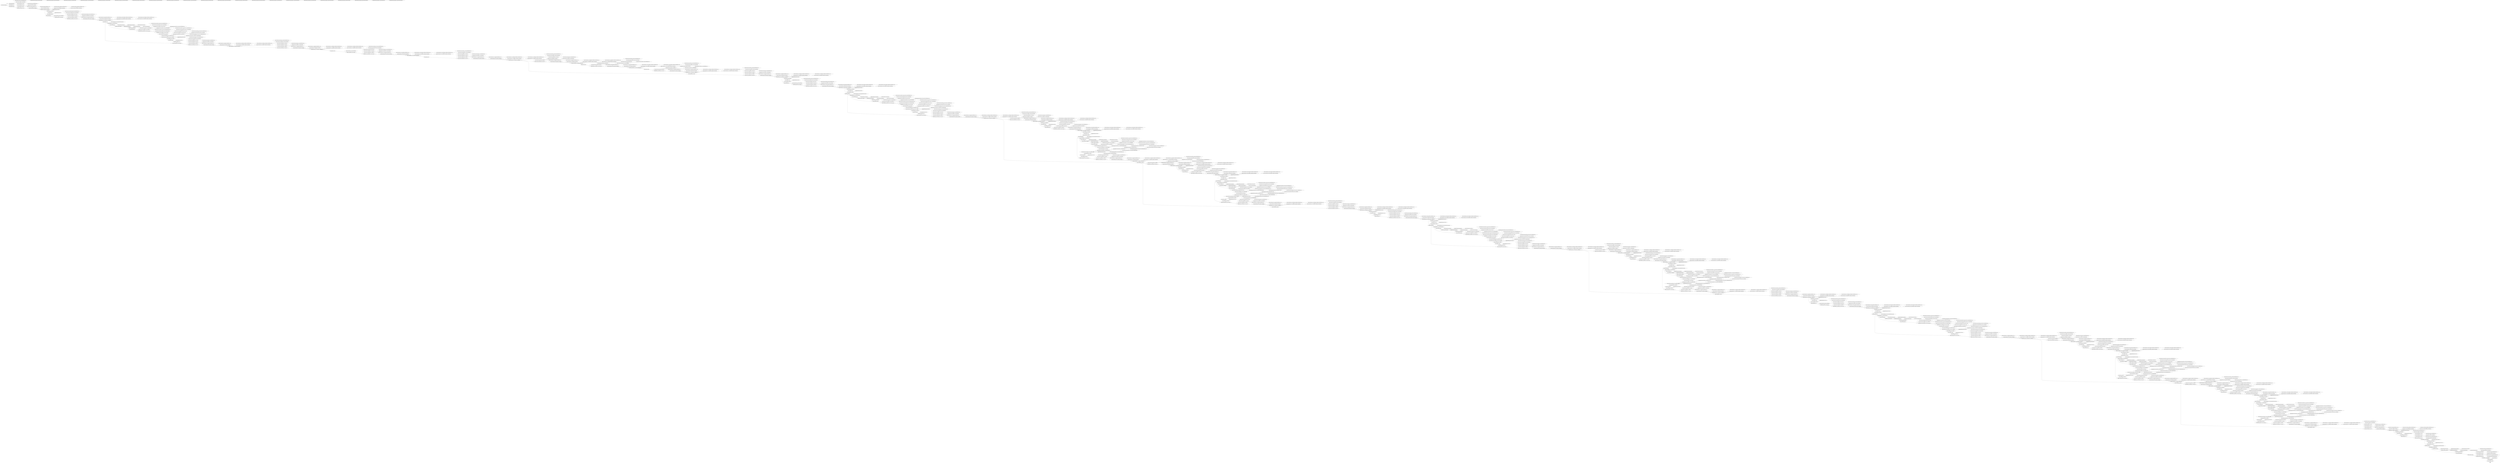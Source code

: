 strict digraph  {
self [op=Placeholder];
"MobilenetV3small/rescaling/Cast/x" [op=Const];
"MobilenetV3small/rescaling/Cast_1/x" [op=Const];
"MobilenetV3small/rescaling/mul" [op=Mul];
"MobilenetV3small/rescaling/add" [op=AddV2];
"MobilenetV3small/nncf_wrapper_Conv/Sigmoid/ReadVariableOp/resource" [op=Placeholder];
"MobilenetV3small/nncf_wrapper_Conv/Sigmoid/ReadVariableOp" [op=ReadVariableOp];
"MobilenetV3small/nncf_wrapper_Conv/Sigmoid" [op=Sigmoid];
"MobilenetV3small/nncf_wrapper_Conv/Round" [op=Round];
"MobilenetV3small/nncf_wrapper_Conv/ReadVariableOp/resource" [op=Placeholder];
"MobilenetV3small/nncf_wrapper_Conv/ReadVariableOp" [op=ReadVariableOp];
"MobilenetV3small/nncf_wrapper_Conv/mul" [op=Mul];
"MobilenetV3small/nncf_wrapper_Conv/Conv2D" [op=Conv2D];
"MobilenetV3small/Conv/BatchNorm/ReadVariableOp/resource" [op=Placeholder];
"MobilenetV3small/Conv/BatchNorm/ReadVariableOp" [op=ReadVariableOp];
"MobilenetV3small/Conv/BatchNorm/ReadVariableOp_1/resource" [op=Placeholder];
"MobilenetV3small/Conv/BatchNorm/ReadVariableOp_1" [op=ReadVariableOp];
"MobilenetV3small/Conv/BatchNorm/FusedBatchNormV3/ReadVariableOp/resource" [op=Placeholder];
"MobilenetV3small/Conv/BatchNorm/FusedBatchNormV3/ReadVariableOp" [op=ReadVariableOp];
"MobilenetV3small/Conv/BatchNorm/FusedBatchNormV3/ReadVariableOp_1/resource" [op=Placeholder];
"MobilenetV3small/Conv/BatchNorm/FusedBatchNormV3/ReadVariableOp_1" [op=ReadVariableOp];
"MobilenetV3small/Conv/BatchNorm/FusedBatchNormV3" [op=FusedBatchNormV3];
"MobilenetV3small/tf_op_layer_AddV2/AddV2/y" [op=Const];
"MobilenetV3small/tf_op_layer_AddV2/AddV2" [op=AddV2];
"MobilenetV3small/re_lu/Relu6" [op=Relu6];
"MobilenetV3small/tf_op_layer_Mul/Mul/y" [op=Const];
"MobilenetV3small/tf_op_layer_Mul/Mul" [op=Mul];
"MobilenetV3small/multiply/mul" [op=Mul];
"MobilenetV3small/expanded_conv/depthwise/pad/Pad/paddings" [op=Const];
"MobilenetV3small/expanded_conv/depthwise/pad/Pad" [op=Pad];
"MobilenetV3small/nncf_wrapper_expanded_conv/depthwise/Sigmoid/ReadVariableOp/resource" [op=Placeholder];
"MobilenetV3small/nncf_wrapper_expanded_conv/depthwise/Sigmoid/ReadVariableOp" [op=ReadVariableOp];
"MobilenetV3small/nncf_wrapper_expanded_conv/depthwise/Sigmoid" [op=Sigmoid];
"MobilenetV3small/nncf_wrapper_expanded_conv/depthwise/Round" [op=Round];
"MobilenetV3small/nncf_wrapper_expanded_conv/depthwise/ReadVariableOp/resource" [op=Placeholder];
"MobilenetV3small/nncf_wrapper_expanded_conv/depthwise/ReadVariableOp" [op=ReadVariableOp];
"MobilenetV3small/nncf_wrapper_expanded_conv/depthwise/mul" [op=Mul];
"MobilenetV3small/nncf_wrapper_expanded_conv/depthwise/depthwise/Shape" [op=Const];
"MobilenetV3small/nncf_wrapper_expanded_conv/depthwise/depthwise/dilation_rate" [op=Const];
"MobilenetV3small/nncf_wrapper_expanded_conv/depthwise/depthwise" [op=DepthwiseConv2dNative];
"MobilenetV3small/expanded_conv/depthwise/BatchNorm/ReadVariableOp/resource" [op=Placeholder];
"MobilenetV3small/expanded_conv/depthwise/BatchNorm/ReadVariableOp" [op=ReadVariableOp];
"MobilenetV3small/expanded_conv/depthwise/BatchNorm/ReadVariableOp_1/resource" [op=Placeholder];
"MobilenetV3small/expanded_conv/depthwise/BatchNorm/ReadVariableOp_1" [op=ReadVariableOp];
"MobilenetV3small/expanded_conv/depthwise/BatchNorm/FusedBatchNormV3/ReadVariableOp/resource" [op=Placeholder];
"MobilenetV3small/expanded_conv/depthwise/BatchNorm/FusedBatchNormV3/ReadVariableOp" [op=ReadVariableOp];
"MobilenetV3small/expanded_conv/depthwise/BatchNorm/FusedBatchNormV3/ReadVariableOp_1/resource" [op=Placeholder];
"MobilenetV3small/expanded_conv/depthwise/BatchNorm/FusedBatchNormV3/ReadVariableOp_1" [op=ReadVariableOp];
"MobilenetV3small/expanded_conv/depthwise/BatchNorm/FusedBatchNormV3" [op=FusedBatchNormV3];
"MobilenetV3small/re_lu_1/Relu" [op=Relu];
"MobilenetV3small/expanded_conv/squeeze_excite/AvgPool/Mean/reduction_indices" [op=Const];
"MobilenetV3small/expanded_conv/squeeze_excite/AvgPool/Mean" [op=Mean];
"MobilenetV3small/reshape/Shape" [op=Shape];
"MobilenetV3small/reshape/strided_slice/stack" [op=Const];
"MobilenetV3small/reshape/strided_slice/stack_1" [op=Const];
"MobilenetV3small/reshape/strided_slice/stack_2" [op=Const];
"MobilenetV3small/reshape/strided_slice" [op=StridedSlice];
"MobilenetV3small/reshape/Reshape/shape/1" [op=Const];
"MobilenetV3small/reshape/Reshape/shape/2" [op=Const];
"MobilenetV3small/reshape/Reshape/shape/3" [op=Const];
"MobilenetV3small/reshape/Reshape/shape" [op=Pack];
"MobilenetV3small/reshape/Reshape" [op=Reshape];
"MobilenetV3small/nncf_wrapper_expanded_conv/squeeze_excite/Conv/Sigmoid/ReadVariableOp/resource" [op=Placeholder];
"MobilenetV3small/nncf_wrapper_expanded_conv/squeeze_excite/Conv/Sigmoid/ReadVariableOp" [op=ReadVariableOp];
"MobilenetV3small/nncf_wrapper_expanded_conv/squeeze_excite/Conv/Sigmoid" [op=Sigmoid];
"MobilenetV3small/nncf_wrapper_expanded_conv/squeeze_excite/Conv/Round" [op=Round];
"MobilenetV3small/nncf_wrapper_expanded_conv/squeeze_excite/Conv/ReadVariableOp/resource" [op=Placeholder];
"MobilenetV3small/nncf_wrapper_expanded_conv/squeeze_excite/Conv/ReadVariableOp" [op=ReadVariableOp];
"MobilenetV3small/nncf_wrapper_expanded_conv/squeeze_excite/Conv/mul" [op=Mul];
"MobilenetV3small/nncf_wrapper_expanded_conv/squeeze_excite/Conv/Conv2D" [op=Conv2D];
"MobilenetV3small/nncf_wrapper_expanded_conv/squeeze_excite/Conv/BiasAdd/ReadVariableOp/resource" [op=Placeholder];
"MobilenetV3small/nncf_wrapper_expanded_conv/squeeze_excite/Conv/BiasAdd/ReadVariableOp" [op=ReadVariableOp];
"MobilenetV3small/nncf_wrapper_expanded_conv/squeeze_excite/Conv/BiasAdd" [op=BiasAdd];
"MobilenetV3small/expanded_conv/squeeze_excite/Relu/Relu" [op=Relu];
"MobilenetV3small/nncf_wrapper_expanded_conv/squeeze_excite/Conv_1/Sigmoid/ReadVariableOp/resource" [op=Placeholder];
"MobilenetV3small/nncf_wrapper_expanded_conv/squeeze_excite/Conv_1/Sigmoid/ReadVariableOp" [op=ReadVariableOp];
"MobilenetV3small/nncf_wrapper_expanded_conv/squeeze_excite/Conv_1/Sigmoid" [op=Sigmoid];
"MobilenetV3small/nncf_wrapper_expanded_conv/squeeze_excite/Conv_1/Round" [op=Round];
"MobilenetV3small/nncf_wrapper_expanded_conv/squeeze_excite/Conv_1/ReadVariableOp/resource" [op=Placeholder];
"MobilenetV3small/nncf_wrapper_expanded_conv/squeeze_excite/Conv_1/ReadVariableOp" [op=ReadVariableOp];
"MobilenetV3small/nncf_wrapper_expanded_conv/squeeze_excite/Conv_1/mul" [op=Mul];
"MobilenetV3small/nncf_wrapper_expanded_conv/squeeze_excite/Conv_1/Conv2D" [op=Conv2D];
"MobilenetV3small/nncf_wrapper_expanded_conv/squeeze_excite/Conv_1/BiasAdd/ReadVariableOp/resource" [op=Placeholder];
"MobilenetV3small/nncf_wrapper_expanded_conv/squeeze_excite/Conv_1/BiasAdd/ReadVariableOp" [op=ReadVariableOp];
"MobilenetV3small/nncf_wrapper_expanded_conv/squeeze_excite/Conv_1/BiasAdd" [op=BiasAdd];
"MobilenetV3small/tf_op_layer_AddV2_1/AddV2_1/y" [op=Const];
"MobilenetV3small/tf_op_layer_AddV2_1/AddV2_1" [op=AddV2];
"MobilenetV3small/re_lu_2/Relu6" [op=Relu6];
"MobilenetV3small/tf_op_layer_Mul_1/Mul_1/y" [op=Const];
"MobilenetV3small/tf_op_layer_Mul_1/Mul_1" [op=Mul];
"MobilenetV3small/expanded_conv/squeeze_excite/Mul/mul" [op=Mul];
"MobilenetV3small/nncf_wrapper_expanded_conv/project/Sigmoid/ReadVariableOp/resource" [op=Placeholder];
"MobilenetV3small/nncf_wrapper_expanded_conv/project/Sigmoid/ReadVariableOp" [op=ReadVariableOp];
"MobilenetV3small/nncf_wrapper_expanded_conv/project/Sigmoid" [op=Sigmoid];
"MobilenetV3small/nncf_wrapper_expanded_conv/project/Round" [op=Round];
"MobilenetV3small/nncf_wrapper_expanded_conv/project/ReadVariableOp/resource" [op=Placeholder];
"MobilenetV3small/nncf_wrapper_expanded_conv/project/ReadVariableOp" [op=ReadVariableOp];
"MobilenetV3small/nncf_wrapper_expanded_conv/project/mul" [op=Mul];
"MobilenetV3small/nncf_wrapper_expanded_conv/project/Conv2D" [op=Conv2D];
"MobilenetV3small/expanded_conv/project/BatchNorm/ReadVariableOp/resource" [op=Placeholder];
"MobilenetV3small/expanded_conv/project/BatchNorm/ReadVariableOp" [op=ReadVariableOp];
"MobilenetV3small/expanded_conv/project/BatchNorm/ReadVariableOp_1/resource" [op=Placeholder];
"MobilenetV3small/expanded_conv/project/BatchNorm/ReadVariableOp_1" [op=ReadVariableOp];
"MobilenetV3small/expanded_conv/project/BatchNorm/FusedBatchNormV3/ReadVariableOp/resource" [op=Placeholder];
"MobilenetV3small/expanded_conv/project/BatchNorm/FusedBatchNormV3/ReadVariableOp" [op=ReadVariableOp];
"MobilenetV3small/expanded_conv/project/BatchNorm/FusedBatchNormV3/ReadVariableOp_1/resource" [op=Placeholder];
"MobilenetV3small/expanded_conv/project/BatchNorm/FusedBatchNormV3/ReadVariableOp_1" [op=ReadVariableOp];
"MobilenetV3small/expanded_conv/project/BatchNorm/FusedBatchNormV3" [op=FusedBatchNormV3];
"MobilenetV3small/nncf_wrapper_expanded_conv_1/expand/Sigmoid/ReadVariableOp/resource" [op=Placeholder];
"MobilenetV3small/nncf_wrapper_expanded_conv_1/expand/Sigmoid/ReadVariableOp" [op=ReadVariableOp];
"MobilenetV3small/nncf_wrapper_expanded_conv_1/expand/Sigmoid" [op=Sigmoid];
"MobilenetV3small/nncf_wrapper_expanded_conv_1/expand/Round" [op=Round];
"MobilenetV3small/nncf_wrapper_expanded_conv_1/expand/ReadVariableOp/resource" [op=Placeholder];
"MobilenetV3small/nncf_wrapper_expanded_conv_1/expand/ReadVariableOp" [op=ReadVariableOp];
"MobilenetV3small/nncf_wrapper_expanded_conv_1/expand/mul" [op=Mul];
"MobilenetV3small/nncf_wrapper_expanded_conv_1/expand/Conv2D" [op=Conv2D];
"MobilenetV3small/expanded_conv_1/expand/BatchNorm/ReadVariableOp/resource" [op=Placeholder];
"MobilenetV3small/expanded_conv_1/expand/BatchNorm/ReadVariableOp" [op=ReadVariableOp];
"MobilenetV3small/expanded_conv_1/expand/BatchNorm/ReadVariableOp_1/resource" [op=Placeholder];
"MobilenetV3small/expanded_conv_1/expand/BatchNorm/ReadVariableOp_1" [op=ReadVariableOp];
"MobilenetV3small/expanded_conv_1/expand/BatchNorm/FusedBatchNormV3/ReadVariableOp/resource" [op=Placeholder];
"MobilenetV3small/expanded_conv_1/expand/BatchNorm/FusedBatchNormV3/ReadVariableOp" [op=ReadVariableOp];
"MobilenetV3small/expanded_conv_1/expand/BatchNorm/FusedBatchNormV3/ReadVariableOp_1/resource" [op=Placeholder];
"MobilenetV3small/expanded_conv_1/expand/BatchNorm/FusedBatchNormV3/ReadVariableOp_1" [op=ReadVariableOp];
"MobilenetV3small/expanded_conv_1/expand/BatchNorm/FusedBatchNormV3" [op=FusedBatchNormV3];
"MobilenetV3small/re_lu_3/Relu" [op=Relu];
"MobilenetV3small/expanded_conv_1/depthwise/pad/Pad/paddings" [op=Const];
"MobilenetV3small/expanded_conv_1/depthwise/pad/Pad" [op=Pad];
"MobilenetV3small/nncf_wrapper_expanded_conv_1/depthwise/Sigmoid/ReadVariableOp/resource" [op=Placeholder];
"MobilenetV3small/nncf_wrapper_expanded_conv_1/depthwise/Sigmoid/ReadVariableOp" [op=ReadVariableOp];
"MobilenetV3small/nncf_wrapper_expanded_conv_1/depthwise/Sigmoid" [op=Sigmoid];
"MobilenetV3small/nncf_wrapper_expanded_conv_1/depthwise/Round" [op=Round];
"MobilenetV3small/nncf_wrapper_expanded_conv_1/depthwise/ReadVariableOp/resource" [op=Placeholder];
"MobilenetV3small/nncf_wrapper_expanded_conv_1/depthwise/ReadVariableOp" [op=ReadVariableOp];
"MobilenetV3small/nncf_wrapper_expanded_conv_1/depthwise/mul" [op=Mul];
"MobilenetV3small/nncf_wrapper_expanded_conv_1/depthwise/depthwise/Shape" [op=Const];
"MobilenetV3small/nncf_wrapper_expanded_conv_1/depthwise/depthwise/dilation_rate" [op=Const];
"MobilenetV3small/nncf_wrapper_expanded_conv_1/depthwise/depthwise" [op=DepthwiseConv2dNative];
"MobilenetV3small/expanded_conv_1/depthwise/BatchNorm/ReadVariableOp/resource" [op=Placeholder];
"MobilenetV3small/expanded_conv_1/depthwise/BatchNorm/ReadVariableOp" [op=ReadVariableOp];
"MobilenetV3small/expanded_conv_1/depthwise/BatchNorm/ReadVariableOp_1/resource" [op=Placeholder];
"MobilenetV3small/expanded_conv_1/depthwise/BatchNorm/ReadVariableOp_1" [op=ReadVariableOp];
"MobilenetV3small/expanded_conv_1/depthwise/BatchNorm/FusedBatchNormV3/ReadVariableOp/resource" [op=Placeholder];
"MobilenetV3small/expanded_conv_1/depthwise/BatchNorm/FusedBatchNormV3/ReadVariableOp" [op=ReadVariableOp];
"MobilenetV3small/expanded_conv_1/depthwise/BatchNorm/FusedBatchNormV3/ReadVariableOp_1/resource" [op=Placeholder];
"MobilenetV3small/expanded_conv_1/depthwise/BatchNorm/FusedBatchNormV3/ReadVariableOp_1" [op=ReadVariableOp];
"MobilenetV3small/expanded_conv_1/depthwise/BatchNorm/FusedBatchNormV3" [op=FusedBatchNormV3];
"MobilenetV3small/re_lu_4/Relu" [op=Relu];
"MobilenetV3small/nncf_wrapper_expanded_conv_1/project/Sigmoid/ReadVariableOp/resource" [op=Placeholder];
"MobilenetV3small/nncf_wrapper_expanded_conv_1/project/Sigmoid/ReadVariableOp" [op=ReadVariableOp];
"MobilenetV3small/nncf_wrapper_expanded_conv_1/project/Sigmoid" [op=Sigmoid];
"MobilenetV3small/nncf_wrapper_expanded_conv_1/project/Round" [op=Round];
"MobilenetV3small/nncf_wrapper_expanded_conv_1/project/ReadVariableOp/resource" [op=Placeholder];
"MobilenetV3small/nncf_wrapper_expanded_conv_1/project/ReadVariableOp" [op=ReadVariableOp];
"MobilenetV3small/nncf_wrapper_expanded_conv_1/project/mul" [op=Mul];
"MobilenetV3small/nncf_wrapper_expanded_conv_1/project/Conv2D" [op=Conv2D];
"MobilenetV3small/expanded_conv_1/project/BatchNorm/ReadVariableOp/resource" [op=Placeholder];
"MobilenetV3small/expanded_conv_1/project/BatchNorm/ReadVariableOp" [op=ReadVariableOp];
"MobilenetV3small/expanded_conv_1/project/BatchNorm/ReadVariableOp_1/resource" [op=Placeholder];
"MobilenetV3small/expanded_conv_1/project/BatchNorm/ReadVariableOp_1" [op=ReadVariableOp];
"MobilenetV3small/expanded_conv_1/project/BatchNorm/FusedBatchNormV3/ReadVariableOp/resource" [op=Placeholder];
"MobilenetV3small/expanded_conv_1/project/BatchNorm/FusedBatchNormV3/ReadVariableOp" [op=ReadVariableOp];
"MobilenetV3small/expanded_conv_1/project/BatchNorm/FusedBatchNormV3/ReadVariableOp_1/resource" [op=Placeholder];
"MobilenetV3small/expanded_conv_1/project/BatchNorm/FusedBatchNormV3/ReadVariableOp_1" [op=ReadVariableOp];
"MobilenetV3small/expanded_conv_1/project/BatchNorm/FusedBatchNormV3" [op=FusedBatchNormV3];
"MobilenetV3small/nncf_wrapper_expanded_conv_2/expand/Sigmoid/ReadVariableOp/resource" [op=Placeholder];
"MobilenetV3small/nncf_wrapper_expanded_conv_2/expand/Sigmoid/ReadVariableOp" [op=ReadVariableOp];
"MobilenetV3small/nncf_wrapper_expanded_conv_2/expand/Sigmoid" [op=Sigmoid];
"MobilenetV3small/nncf_wrapper_expanded_conv_2/expand/Round" [op=Round];
"MobilenetV3small/nncf_wrapper_expanded_conv_2/expand/ReadVariableOp/resource" [op=Placeholder];
"MobilenetV3small/nncf_wrapper_expanded_conv_2/expand/ReadVariableOp" [op=ReadVariableOp];
"MobilenetV3small/nncf_wrapper_expanded_conv_2/expand/mul" [op=Mul];
"MobilenetV3small/nncf_wrapper_expanded_conv_2/expand/Conv2D" [op=Conv2D];
"MobilenetV3small/expanded_conv_2/expand/BatchNorm/ReadVariableOp/resource" [op=Placeholder];
"MobilenetV3small/expanded_conv_2/expand/BatchNorm/ReadVariableOp" [op=ReadVariableOp];
"MobilenetV3small/expanded_conv_2/expand/BatchNorm/ReadVariableOp_1/resource" [op=Placeholder];
"MobilenetV3small/expanded_conv_2/expand/BatchNorm/ReadVariableOp_1" [op=ReadVariableOp];
"MobilenetV3small/expanded_conv_2/expand/BatchNorm/FusedBatchNormV3/ReadVariableOp/resource" [op=Placeholder];
"MobilenetV3small/expanded_conv_2/expand/BatchNorm/FusedBatchNormV3/ReadVariableOp" [op=ReadVariableOp];
"MobilenetV3small/expanded_conv_2/expand/BatchNorm/FusedBatchNormV3/ReadVariableOp_1/resource" [op=Placeholder];
"MobilenetV3small/expanded_conv_2/expand/BatchNorm/FusedBatchNormV3/ReadVariableOp_1" [op=ReadVariableOp];
"MobilenetV3small/expanded_conv_2/expand/BatchNorm/FusedBatchNormV3" [op=FusedBatchNormV3];
"MobilenetV3small/re_lu_5/Relu" [op=Relu];
"MobilenetV3small/nncf_wrapper_expanded_conv_2/depthwise/Sigmoid/ReadVariableOp/resource" [op=Placeholder];
"MobilenetV3small/nncf_wrapper_expanded_conv_2/depthwise/Sigmoid/ReadVariableOp" [op=ReadVariableOp];
"MobilenetV3small/nncf_wrapper_expanded_conv_2/depthwise/Sigmoid" [op=Sigmoid];
"MobilenetV3small/nncf_wrapper_expanded_conv_2/depthwise/Round" [op=Round];
"MobilenetV3small/nncf_wrapper_expanded_conv_2/depthwise/ReadVariableOp/resource" [op=Placeholder];
"MobilenetV3small/nncf_wrapper_expanded_conv_2/depthwise/ReadVariableOp" [op=ReadVariableOp];
"MobilenetV3small/nncf_wrapper_expanded_conv_2/depthwise/mul" [op=Mul];
"MobilenetV3small/nncf_wrapper_expanded_conv_2/depthwise/depthwise/Shape" [op=Const];
"MobilenetV3small/nncf_wrapper_expanded_conv_2/depthwise/depthwise/dilation_rate" [op=Const];
"MobilenetV3small/nncf_wrapper_expanded_conv_2/depthwise/depthwise" [op=DepthwiseConv2dNative];
"MobilenetV3small/expanded_conv_2/depthwise/BatchNorm/ReadVariableOp/resource" [op=Placeholder];
"MobilenetV3small/expanded_conv_2/depthwise/BatchNorm/ReadVariableOp" [op=ReadVariableOp];
"MobilenetV3small/expanded_conv_2/depthwise/BatchNorm/ReadVariableOp_1/resource" [op=Placeholder];
"MobilenetV3small/expanded_conv_2/depthwise/BatchNorm/ReadVariableOp_1" [op=ReadVariableOp];
"MobilenetV3small/expanded_conv_2/depthwise/BatchNorm/FusedBatchNormV3/ReadVariableOp/resource" [op=Placeholder];
"MobilenetV3small/expanded_conv_2/depthwise/BatchNorm/FusedBatchNormV3/ReadVariableOp" [op=ReadVariableOp];
"MobilenetV3small/expanded_conv_2/depthwise/BatchNorm/FusedBatchNormV3/ReadVariableOp_1/resource" [op=Placeholder];
"MobilenetV3small/expanded_conv_2/depthwise/BatchNorm/FusedBatchNormV3/ReadVariableOp_1" [op=ReadVariableOp];
"MobilenetV3small/expanded_conv_2/depthwise/BatchNorm/FusedBatchNormV3" [op=FusedBatchNormV3];
"MobilenetV3small/re_lu_6/Relu" [op=Relu];
"MobilenetV3small/nncf_wrapper_expanded_conv_2/project/Sigmoid/ReadVariableOp/resource" [op=Placeholder];
"MobilenetV3small/nncf_wrapper_expanded_conv_2/project/Sigmoid/ReadVariableOp" [op=ReadVariableOp];
"MobilenetV3small/nncf_wrapper_expanded_conv_2/project/Sigmoid" [op=Sigmoid];
"MobilenetV3small/nncf_wrapper_expanded_conv_2/project/Round" [op=Round];
"MobilenetV3small/nncf_wrapper_expanded_conv_2/project/ReadVariableOp/resource" [op=Placeholder];
"MobilenetV3small/nncf_wrapper_expanded_conv_2/project/ReadVariableOp" [op=ReadVariableOp];
"MobilenetV3small/nncf_wrapper_expanded_conv_2/project/mul" [op=Mul];
"MobilenetV3small/nncf_wrapper_expanded_conv_2/project/Conv2D" [op=Conv2D];
"MobilenetV3small/expanded_conv_2/project/BatchNorm/ReadVariableOp/resource" [op=Placeholder];
"MobilenetV3small/expanded_conv_2/project/BatchNorm/ReadVariableOp" [op=ReadVariableOp];
"MobilenetV3small/expanded_conv_2/project/BatchNorm/ReadVariableOp_1/resource" [op=Placeholder];
"MobilenetV3small/expanded_conv_2/project/BatchNorm/ReadVariableOp_1" [op=ReadVariableOp];
"MobilenetV3small/expanded_conv_2/project/BatchNorm/FusedBatchNormV3/ReadVariableOp/resource" [op=Placeholder];
"MobilenetV3small/expanded_conv_2/project/BatchNorm/FusedBatchNormV3/ReadVariableOp" [op=ReadVariableOp];
"MobilenetV3small/expanded_conv_2/project/BatchNorm/FusedBatchNormV3/ReadVariableOp_1/resource" [op=Placeholder];
"MobilenetV3small/expanded_conv_2/project/BatchNorm/FusedBatchNormV3/ReadVariableOp_1" [op=ReadVariableOp];
"MobilenetV3small/expanded_conv_2/project/BatchNorm/FusedBatchNormV3" [op=FusedBatchNormV3];
"MobilenetV3small/expanded_conv_2/Add/add" [op=AddV2];
"MobilenetV3small/nncf_wrapper_expanded_conv_3/expand/Sigmoid/ReadVariableOp/resource" [op=Placeholder];
"MobilenetV3small/nncf_wrapper_expanded_conv_3/expand/Sigmoid/ReadVariableOp" [op=ReadVariableOp];
"MobilenetV3small/nncf_wrapper_expanded_conv_3/expand/Sigmoid" [op=Sigmoid];
"MobilenetV3small/nncf_wrapper_expanded_conv_3/expand/Round" [op=Round];
"MobilenetV3small/nncf_wrapper_expanded_conv_3/expand/ReadVariableOp/resource" [op=Placeholder];
"MobilenetV3small/nncf_wrapper_expanded_conv_3/expand/ReadVariableOp" [op=ReadVariableOp];
"MobilenetV3small/nncf_wrapper_expanded_conv_3/expand/mul" [op=Mul];
"MobilenetV3small/nncf_wrapper_expanded_conv_3/expand/Conv2D" [op=Conv2D];
"MobilenetV3small/expanded_conv_3/expand/BatchNorm/ReadVariableOp/resource" [op=Placeholder];
"MobilenetV3small/expanded_conv_3/expand/BatchNorm/ReadVariableOp" [op=ReadVariableOp];
"MobilenetV3small/expanded_conv_3/expand/BatchNorm/ReadVariableOp_1/resource" [op=Placeholder];
"MobilenetV3small/expanded_conv_3/expand/BatchNorm/ReadVariableOp_1" [op=ReadVariableOp];
"MobilenetV3small/expanded_conv_3/expand/BatchNorm/FusedBatchNormV3/ReadVariableOp/resource" [op=Placeholder];
"MobilenetV3small/expanded_conv_3/expand/BatchNorm/FusedBatchNormV3/ReadVariableOp" [op=ReadVariableOp];
"MobilenetV3small/expanded_conv_3/expand/BatchNorm/FusedBatchNormV3/ReadVariableOp_1/resource" [op=Placeholder];
"MobilenetV3small/expanded_conv_3/expand/BatchNorm/FusedBatchNormV3/ReadVariableOp_1" [op=ReadVariableOp];
"MobilenetV3small/expanded_conv_3/expand/BatchNorm/FusedBatchNormV3" [op=FusedBatchNormV3];
"MobilenetV3small/tf_op_layer_AddV2_2/AddV2_2/y" [op=Const];
"MobilenetV3small/tf_op_layer_AddV2_2/AddV2_2" [op=AddV2];
"MobilenetV3small/re_lu_7/Relu6" [op=Relu6];
"MobilenetV3small/tf_op_layer_Mul_2/Mul_2/y" [op=Const];
"MobilenetV3small/tf_op_layer_Mul_2/Mul_2" [op=Mul];
"MobilenetV3small/multiply_1/mul" [op=Mul];
"MobilenetV3small/expanded_conv_3/depthwise/pad/Pad/paddings" [op=Const];
"MobilenetV3small/expanded_conv_3/depthwise/pad/Pad" [op=Pad];
"MobilenetV3small/nncf_wrapper_expanded_conv_3/depthwise/Sigmoid/ReadVariableOp/resource" [op=Placeholder];
"MobilenetV3small/nncf_wrapper_expanded_conv_3/depthwise/Sigmoid/ReadVariableOp" [op=ReadVariableOp];
"MobilenetV3small/nncf_wrapper_expanded_conv_3/depthwise/Sigmoid" [op=Sigmoid];
"MobilenetV3small/nncf_wrapper_expanded_conv_3/depthwise/Round" [op=Round];
"MobilenetV3small/nncf_wrapper_expanded_conv_3/depthwise/ReadVariableOp/resource" [op=Placeholder];
"MobilenetV3small/nncf_wrapper_expanded_conv_3/depthwise/ReadVariableOp" [op=ReadVariableOp];
"MobilenetV3small/nncf_wrapper_expanded_conv_3/depthwise/mul" [op=Mul];
"MobilenetV3small/nncf_wrapper_expanded_conv_3/depthwise/depthwise/Shape" [op=Const];
"MobilenetV3small/nncf_wrapper_expanded_conv_3/depthwise/depthwise/dilation_rate" [op=Const];
"MobilenetV3small/nncf_wrapper_expanded_conv_3/depthwise/depthwise" [op=DepthwiseConv2dNative];
"MobilenetV3small/expanded_conv_3/depthwise/BatchNorm/ReadVariableOp/resource" [op=Placeholder];
"MobilenetV3small/expanded_conv_3/depthwise/BatchNorm/ReadVariableOp" [op=ReadVariableOp];
"MobilenetV3small/expanded_conv_3/depthwise/BatchNorm/ReadVariableOp_1/resource" [op=Placeholder];
"MobilenetV3small/expanded_conv_3/depthwise/BatchNorm/ReadVariableOp_1" [op=ReadVariableOp];
"MobilenetV3small/expanded_conv_3/depthwise/BatchNorm/FusedBatchNormV3/ReadVariableOp/resource" [op=Placeholder];
"MobilenetV3small/expanded_conv_3/depthwise/BatchNorm/FusedBatchNormV3/ReadVariableOp" [op=ReadVariableOp];
"MobilenetV3small/expanded_conv_3/depthwise/BatchNorm/FusedBatchNormV3/ReadVariableOp_1/resource" [op=Placeholder];
"MobilenetV3small/expanded_conv_3/depthwise/BatchNorm/FusedBatchNormV3/ReadVariableOp_1" [op=ReadVariableOp];
"MobilenetV3small/expanded_conv_3/depthwise/BatchNorm/FusedBatchNormV3" [op=FusedBatchNormV3];
"MobilenetV3small/tf_op_layer_AddV2_3/AddV2_3/y" [op=Const];
"MobilenetV3small/tf_op_layer_AddV2_3/AddV2_3" [op=AddV2];
"MobilenetV3small/re_lu_8/Relu6" [op=Relu6];
"MobilenetV3small/tf_op_layer_Mul_3/Mul_3/y" [op=Const];
"MobilenetV3small/tf_op_layer_Mul_3/Mul_3" [op=Mul];
"MobilenetV3small/multiply_2/mul" [op=Mul];
"MobilenetV3small/expanded_conv_3/squeeze_excite/AvgPool/Mean/reduction_indices" [op=Const];
"MobilenetV3small/expanded_conv_3/squeeze_excite/AvgPool/Mean" [op=Mean];
"MobilenetV3small/reshape_1/Shape" [op=Shape];
"MobilenetV3small/reshape_1/strided_slice/stack" [op=Const];
"MobilenetV3small/reshape_1/strided_slice/stack_1" [op=Const];
"MobilenetV3small/reshape_1/strided_slice/stack_2" [op=Const];
"MobilenetV3small/reshape_1/strided_slice" [op=StridedSlice];
"MobilenetV3small/reshape_1/Reshape/shape/1" [op=Const];
"MobilenetV3small/reshape_1/Reshape/shape/2" [op=Const];
"MobilenetV3small/reshape_1/Reshape/shape/3" [op=Const];
"MobilenetV3small/reshape_1/Reshape/shape" [op=Pack];
"MobilenetV3small/reshape_1/Reshape" [op=Reshape];
"MobilenetV3small/nncf_wrapper_expanded_conv_3/squeeze_excite/Conv/Sigmoid/ReadVariableOp/resource" [op=Placeholder];
"MobilenetV3small/nncf_wrapper_expanded_conv_3/squeeze_excite/Conv/Sigmoid/ReadVariableOp" [op=ReadVariableOp];
"MobilenetV3small/nncf_wrapper_expanded_conv_3/squeeze_excite/Conv/Sigmoid" [op=Sigmoid];
"MobilenetV3small/nncf_wrapper_expanded_conv_3/squeeze_excite/Conv/Round" [op=Round];
"MobilenetV3small/nncf_wrapper_expanded_conv_3/squeeze_excite/Conv/ReadVariableOp/resource" [op=Placeholder];
"MobilenetV3small/nncf_wrapper_expanded_conv_3/squeeze_excite/Conv/ReadVariableOp" [op=ReadVariableOp];
"MobilenetV3small/nncf_wrapper_expanded_conv_3/squeeze_excite/Conv/mul" [op=Mul];
"MobilenetV3small/nncf_wrapper_expanded_conv_3/squeeze_excite/Conv/Conv2D" [op=Conv2D];
"MobilenetV3small/nncf_wrapper_expanded_conv_3/squeeze_excite/Conv/BiasAdd/ReadVariableOp/resource" [op=Placeholder];
"MobilenetV3small/nncf_wrapper_expanded_conv_3/squeeze_excite/Conv/BiasAdd/ReadVariableOp" [op=ReadVariableOp];
"MobilenetV3small/nncf_wrapper_expanded_conv_3/squeeze_excite/Conv/BiasAdd" [op=BiasAdd];
"MobilenetV3small/expanded_conv_3/squeeze_excite/Relu/Relu" [op=Relu];
"MobilenetV3small/nncf_wrapper_expanded_conv_3/squeeze_excite/Conv_1/Sigmoid/ReadVariableOp/resource" [op=Placeholder];
"MobilenetV3small/nncf_wrapper_expanded_conv_3/squeeze_excite/Conv_1/Sigmoid/ReadVariableOp" [op=ReadVariableOp];
"MobilenetV3small/nncf_wrapper_expanded_conv_3/squeeze_excite/Conv_1/Sigmoid" [op=Sigmoid];
"MobilenetV3small/nncf_wrapper_expanded_conv_3/squeeze_excite/Conv_1/Round" [op=Round];
"MobilenetV3small/nncf_wrapper_expanded_conv_3/squeeze_excite/Conv_1/ReadVariableOp/resource" [op=Placeholder];
"MobilenetV3small/nncf_wrapper_expanded_conv_3/squeeze_excite/Conv_1/ReadVariableOp" [op=ReadVariableOp];
"MobilenetV3small/nncf_wrapper_expanded_conv_3/squeeze_excite/Conv_1/mul" [op=Mul];
"MobilenetV3small/nncf_wrapper_expanded_conv_3/squeeze_excite/Conv_1/Conv2D" [op=Conv2D];
"MobilenetV3small/nncf_wrapper_expanded_conv_3/squeeze_excite/Conv_1/BiasAdd/ReadVariableOp/resource" [op=Placeholder];
"MobilenetV3small/nncf_wrapper_expanded_conv_3/squeeze_excite/Conv_1/BiasAdd/ReadVariableOp" [op=ReadVariableOp];
"MobilenetV3small/nncf_wrapper_expanded_conv_3/squeeze_excite/Conv_1/BiasAdd" [op=BiasAdd];
"MobilenetV3small/tf_op_layer_AddV2_4/AddV2_4/y" [op=Const];
"MobilenetV3small/tf_op_layer_AddV2_4/AddV2_4" [op=AddV2];
"MobilenetV3small/re_lu_9/Relu6" [op=Relu6];
"MobilenetV3small/tf_op_layer_Mul_4/Mul_4/y" [op=Const];
"MobilenetV3small/tf_op_layer_Mul_4/Mul_4" [op=Mul];
"MobilenetV3small/expanded_conv_3/squeeze_excite/Mul/mul" [op=Mul];
"MobilenetV3small/nncf_wrapper_expanded_conv_3/project/Sigmoid/ReadVariableOp/resource" [op=Placeholder];
"MobilenetV3small/nncf_wrapper_expanded_conv_3/project/Sigmoid/ReadVariableOp" [op=ReadVariableOp];
"MobilenetV3small/nncf_wrapper_expanded_conv_3/project/Sigmoid" [op=Sigmoid];
"MobilenetV3small/nncf_wrapper_expanded_conv_3/project/Round" [op=Round];
"MobilenetV3small/nncf_wrapper_expanded_conv_3/project/ReadVariableOp/resource" [op=Placeholder];
"MobilenetV3small/nncf_wrapper_expanded_conv_3/project/ReadVariableOp" [op=ReadVariableOp];
"MobilenetV3small/nncf_wrapper_expanded_conv_3/project/mul" [op=Mul];
"MobilenetV3small/nncf_wrapper_expanded_conv_3/project/Conv2D" [op=Conv2D];
"MobilenetV3small/expanded_conv_3/project/BatchNorm/ReadVariableOp/resource" [op=Placeholder];
"MobilenetV3small/expanded_conv_3/project/BatchNorm/ReadVariableOp" [op=ReadVariableOp];
"MobilenetV3small/expanded_conv_3/project/BatchNorm/ReadVariableOp_1/resource" [op=Placeholder];
"MobilenetV3small/expanded_conv_3/project/BatchNorm/ReadVariableOp_1" [op=ReadVariableOp];
"MobilenetV3small/expanded_conv_3/project/BatchNorm/FusedBatchNormV3/ReadVariableOp/resource" [op=Placeholder];
"MobilenetV3small/expanded_conv_3/project/BatchNorm/FusedBatchNormV3/ReadVariableOp" [op=ReadVariableOp];
"MobilenetV3small/expanded_conv_3/project/BatchNorm/FusedBatchNormV3/ReadVariableOp_1/resource" [op=Placeholder];
"MobilenetV3small/expanded_conv_3/project/BatchNorm/FusedBatchNormV3/ReadVariableOp_1" [op=ReadVariableOp];
"MobilenetV3small/expanded_conv_3/project/BatchNorm/FusedBatchNormV3" [op=FusedBatchNormV3];
"MobilenetV3small/nncf_wrapper_expanded_conv_4/expand/Sigmoid/ReadVariableOp/resource" [op=Placeholder];
"MobilenetV3small/nncf_wrapper_expanded_conv_4/expand/Sigmoid/ReadVariableOp" [op=ReadVariableOp];
"MobilenetV3small/nncf_wrapper_expanded_conv_4/expand/Sigmoid" [op=Sigmoid];
"MobilenetV3small/nncf_wrapper_expanded_conv_4/expand/Round" [op=Round];
"MobilenetV3small/nncf_wrapper_expanded_conv_4/expand/ReadVariableOp/resource" [op=Placeholder];
"MobilenetV3small/nncf_wrapper_expanded_conv_4/expand/ReadVariableOp" [op=ReadVariableOp];
"MobilenetV3small/nncf_wrapper_expanded_conv_4/expand/mul" [op=Mul];
"MobilenetV3small/nncf_wrapper_expanded_conv_4/expand/Conv2D" [op=Conv2D];
"MobilenetV3small/expanded_conv_4/expand/BatchNorm/ReadVariableOp/resource" [op=Placeholder];
"MobilenetV3small/expanded_conv_4/expand/BatchNorm/ReadVariableOp" [op=ReadVariableOp];
"MobilenetV3small/expanded_conv_4/expand/BatchNorm/ReadVariableOp_1/resource" [op=Placeholder];
"MobilenetV3small/expanded_conv_4/expand/BatchNorm/ReadVariableOp_1" [op=ReadVariableOp];
"MobilenetV3small/expanded_conv_4/expand/BatchNorm/FusedBatchNormV3/ReadVariableOp/resource" [op=Placeholder];
"MobilenetV3small/expanded_conv_4/expand/BatchNorm/FusedBatchNormV3/ReadVariableOp" [op=ReadVariableOp];
"MobilenetV3small/expanded_conv_4/expand/BatchNorm/FusedBatchNormV3/ReadVariableOp_1/resource" [op=Placeholder];
"MobilenetV3small/expanded_conv_4/expand/BatchNorm/FusedBatchNormV3/ReadVariableOp_1" [op=ReadVariableOp];
"MobilenetV3small/expanded_conv_4/expand/BatchNorm/FusedBatchNormV3" [op=FusedBatchNormV3];
"MobilenetV3small/tf_op_layer_AddV2_5/AddV2_5/y" [op=Const];
"MobilenetV3small/tf_op_layer_AddV2_5/AddV2_5" [op=AddV2];
"MobilenetV3small/re_lu_10/Relu6" [op=Relu6];
"MobilenetV3small/tf_op_layer_Mul_5/Mul_5/y" [op=Const];
"MobilenetV3small/tf_op_layer_Mul_5/Mul_5" [op=Mul];
"MobilenetV3small/multiply_3/mul" [op=Mul];
"MobilenetV3small/nncf_wrapper_expanded_conv_4/depthwise/Sigmoid/ReadVariableOp/resource" [op=Placeholder];
"MobilenetV3small/nncf_wrapper_expanded_conv_4/depthwise/Sigmoid/ReadVariableOp" [op=ReadVariableOp];
"MobilenetV3small/nncf_wrapper_expanded_conv_4/depthwise/Sigmoid" [op=Sigmoid];
"MobilenetV3small/nncf_wrapper_expanded_conv_4/depthwise/Round" [op=Round];
"MobilenetV3small/nncf_wrapper_expanded_conv_4/depthwise/ReadVariableOp/resource" [op=Placeholder];
"MobilenetV3small/nncf_wrapper_expanded_conv_4/depthwise/ReadVariableOp" [op=ReadVariableOp];
"MobilenetV3small/nncf_wrapper_expanded_conv_4/depthwise/mul" [op=Mul];
"MobilenetV3small/nncf_wrapper_expanded_conv_4/depthwise/depthwise/Shape" [op=Const];
"MobilenetV3small/nncf_wrapper_expanded_conv_4/depthwise/depthwise/dilation_rate" [op=Const];
"MobilenetV3small/nncf_wrapper_expanded_conv_4/depthwise/depthwise" [op=DepthwiseConv2dNative];
"MobilenetV3small/expanded_conv_4/depthwise/BatchNorm/ReadVariableOp/resource" [op=Placeholder];
"MobilenetV3small/expanded_conv_4/depthwise/BatchNorm/ReadVariableOp" [op=ReadVariableOp];
"MobilenetV3small/expanded_conv_4/depthwise/BatchNorm/ReadVariableOp_1/resource" [op=Placeholder];
"MobilenetV3small/expanded_conv_4/depthwise/BatchNorm/ReadVariableOp_1" [op=ReadVariableOp];
"MobilenetV3small/expanded_conv_4/depthwise/BatchNorm/FusedBatchNormV3/ReadVariableOp/resource" [op=Placeholder];
"MobilenetV3small/expanded_conv_4/depthwise/BatchNorm/FusedBatchNormV3/ReadVariableOp" [op=ReadVariableOp];
"MobilenetV3small/expanded_conv_4/depthwise/BatchNorm/FusedBatchNormV3/ReadVariableOp_1/resource" [op=Placeholder];
"MobilenetV3small/expanded_conv_4/depthwise/BatchNorm/FusedBatchNormV3/ReadVariableOp_1" [op=ReadVariableOp];
"MobilenetV3small/expanded_conv_4/depthwise/BatchNorm/FusedBatchNormV3" [op=FusedBatchNormV3];
"MobilenetV3small/tf_op_layer_AddV2_6/AddV2_6/y" [op=Const];
"MobilenetV3small/tf_op_layer_AddV2_6/AddV2_6" [op=AddV2];
"MobilenetV3small/re_lu_11/Relu6" [op=Relu6];
"MobilenetV3small/tf_op_layer_Mul_6/Mul_6/y" [op=Const];
"MobilenetV3small/tf_op_layer_Mul_6/Mul_6" [op=Mul];
"MobilenetV3small/multiply_4/mul" [op=Mul];
"MobilenetV3small/expanded_conv_4/squeeze_excite/AvgPool/Mean/reduction_indices" [op=Const];
"MobilenetV3small/expanded_conv_4/squeeze_excite/AvgPool/Mean" [op=Mean];
"MobilenetV3small/reshape_2/Shape" [op=Shape];
"MobilenetV3small/reshape_2/strided_slice/stack" [op=Const];
"MobilenetV3small/reshape_2/strided_slice/stack_1" [op=Const];
"MobilenetV3small/reshape_2/strided_slice/stack_2" [op=Const];
"MobilenetV3small/reshape_2/strided_slice" [op=StridedSlice];
"MobilenetV3small/reshape_2/Reshape/shape/1" [op=Const];
"MobilenetV3small/reshape_2/Reshape/shape/2" [op=Const];
"MobilenetV3small/reshape_2/Reshape/shape/3" [op=Const];
"MobilenetV3small/reshape_2/Reshape/shape" [op=Pack];
"MobilenetV3small/reshape_2/Reshape" [op=Reshape];
"MobilenetV3small/nncf_wrapper_expanded_conv_4/squeeze_excite/Conv/Sigmoid/ReadVariableOp/resource" [op=Placeholder];
"MobilenetV3small/nncf_wrapper_expanded_conv_4/squeeze_excite/Conv/Sigmoid/ReadVariableOp" [op=ReadVariableOp];
"MobilenetV3small/nncf_wrapper_expanded_conv_4/squeeze_excite/Conv/Sigmoid" [op=Sigmoid];
"MobilenetV3small/nncf_wrapper_expanded_conv_4/squeeze_excite/Conv/Round" [op=Round];
"MobilenetV3small/nncf_wrapper_expanded_conv_4/squeeze_excite/Conv/ReadVariableOp/resource" [op=Placeholder];
"MobilenetV3small/nncf_wrapper_expanded_conv_4/squeeze_excite/Conv/ReadVariableOp" [op=ReadVariableOp];
"MobilenetV3small/nncf_wrapper_expanded_conv_4/squeeze_excite/Conv/mul" [op=Mul];
"MobilenetV3small/nncf_wrapper_expanded_conv_4/squeeze_excite/Conv/Conv2D" [op=Conv2D];
"MobilenetV3small/nncf_wrapper_expanded_conv_4/squeeze_excite/Conv/BiasAdd/ReadVariableOp/resource" [op=Placeholder];
"MobilenetV3small/nncf_wrapper_expanded_conv_4/squeeze_excite/Conv/BiasAdd/ReadVariableOp" [op=ReadVariableOp];
"MobilenetV3small/nncf_wrapper_expanded_conv_4/squeeze_excite/Conv/BiasAdd" [op=BiasAdd];
"MobilenetV3small/expanded_conv_4/squeeze_excite/Relu/Relu" [op=Relu];
"MobilenetV3small/nncf_wrapper_expanded_conv_4/squeeze_excite/Conv_1/Sigmoid/ReadVariableOp/resource" [op=Placeholder];
"MobilenetV3small/nncf_wrapper_expanded_conv_4/squeeze_excite/Conv_1/Sigmoid/ReadVariableOp" [op=ReadVariableOp];
"MobilenetV3small/nncf_wrapper_expanded_conv_4/squeeze_excite/Conv_1/Sigmoid" [op=Sigmoid];
"MobilenetV3small/nncf_wrapper_expanded_conv_4/squeeze_excite/Conv_1/Round" [op=Round];
"MobilenetV3small/nncf_wrapper_expanded_conv_4/squeeze_excite/Conv_1/ReadVariableOp/resource" [op=Placeholder];
"MobilenetV3small/nncf_wrapper_expanded_conv_4/squeeze_excite/Conv_1/ReadVariableOp" [op=ReadVariableOp];
"MobilenetV3small/nncf_wrapper_expanded_conv_4/squeeze_excite/Conv_1/mul" [op=Mul];
"MobilenetV3small/nncf_wrapper_expanded_conv_4/squeeze_excite/Conv_1/Conv2D" [op=Conv2D];
"MobilenetV3small/nncf_wrapper_expanded_conv_4/squeeze_excite/Conv_1/BiasAdd/ReadVariableOp/resource" [op=Placeholder];
"MobilenetV3small/nncf_wrapper_expanded_conv_4/squeeze_excite/Conv_1/BiasAdd/ReadVariableOp" [op=ReadVariableOp];
"MobilenetV3small/nncf_wrapper_expanded_conv_4/squeeze_excite/Conv_1/BiasAdd" [op=BiasAdd];
"MobilenetV3small/tf_op_layer_AddV2_7/AddV2_7/y" [op=Const];
"MobilenetV3small/tf_op_layer_AddV2_7/AddV2_7" [op=AddV2];
"MobilenetV3small/re_lu_12/Relu6" [op=Relu6];
"MobilenetV3small/tf_op_layer_Mul_7/Mul_7/y" [op=Const];
"MobilenetV3small/tf_op_layer_Mul_7/Mul_7" [op=Mul];
"MobilenetV3small/expanded_conv_4/squeeze_excite/Mul/mul" [op=Mul];
"MobilenetV3small/nncf_wrapper_expanded_conv_4/project/Sigmoid/ReadVariableOp/resource" [op=Placeholder];
"MobilenetV3small/nncf_wrapper_expanded_conv_4/project/Sigmoid/ReadVariableOp" [op=ReadVariableOp];
"MobilenetV3small/nncf_wrapper_expanded_conv_4/project/Sigmoid" [op=Sigmoid];
"MobilenetV3small/nncf_wrapper_expanded_conv_4/project/Round" [op=Round];
"MobilenetV3small/nncf_wrapper_expanded_conv_4/project/ReadVariableOp/resource" [op=Placeholder];
"MobilenetV3small/nncf_wrapper_expanded_conv_4/project/ReadVariableOp" [op=ReadVariableOp];
"MobilenetV3small/nncf_wrapper_expanded_conv_4/project/mul" [op=Mul];
"MobilenetV3small/nncf_wrapper_expanded_conv_4/project/Conv2D" [op=Conv2D];
"MobilenetV3small/expanded_conv_4/project/BatchNorm/ReadVariableOp/resource" [op=Placeholder];
"MobilenetV3small/expanded_conv_4/project/BatchNorm/ReadVariableOp" [op=ReadVariableOp];
"MobilenetV3small/expanded_conv_4/project/BatchNorm/ReadVariableOp_1/resource" [op=Placeholder];
"MobilenetV3small/expanded_conv_4/project/BatchNorm/ReadVariableOp_1" [op=ReadVariableOp];
"MobilenetV3small/expanded_conv_4/project/BatchNorm/FusedBatchNormV3/ReadVariableOp/resource" [op=Placeholder];
"MobilenetV3small/expanded_conv_4/project/BatchNorm/FusedBatchNormV3/ReadVariableOp" [op=ReadVariableOp];
"MobilenetV3small/expanded_conv_4/project/BatchNorm/FusedBatchNormV3/ReadVariableOp_1/resource" [op=Placeholder];
"MobilenetV3small/expanded_conv_4/project/BatchNorm/FusedBatchNormV3/ReadVariableOp_1" [op=ReadVariableOp];
"MobilenetV3small/expanded_conv_4/project/BatchNorm/FusedBatchNormV3" [op=FusedBatchNormV3];
"MobilenetV3small/expanded_conv_4/Add/add" [op=AddV2];
"MobilenetV3small/nncf_wrapper_expanded_conv_5/expand/Sigmoid/ReadVariableOp/resource" [op=Placeholder];
"MobilenetV3small/nncf_wrapper_expanded_conv_5/expand/Sigmoid/ReadVariableOp" [op=ReadVariableOp];
"MobilenetV3small/nncf_wrapper_expanded_conv_5/expand/Sigmoid" [op=Sigmoid];
"MobilenetV3small/nncf_wrapper_expanded_conv_5/expand/Round" [op=Round];
"MobilenetV3small/nncf_wrapper_expanded_conv_5/expand/ReadVariableOp/resource" [op=Placeholder];
"MobilenetV3small/nncf_wrapper_expanded_conv_5/expand/ReadVariableOp" [op=ReadVariableOp];
"MobilenetV3small/nncf_wrapper_expanded_conv_5/expand/mul" [op=Mul];
"MobilenetV3small/nncf_wrapper_expanded_conv_5/expand/Conv2D" [op=Conv2D];
"MobilenetV3small/expanded_conv_5/expand/BatchNorm/ReadVariableOp/resource" [op=Placeholder];
"MobilenetV3small/expanded_conv_5/expand/BatchNorm/ReadVariableOp" [op=ReadVariableOp];
"MobilenetV3small/expanded_conv_5/expand/BatchNorm/ReadVariableOp_1/resource" [op=Placeholder];
"MobilenetV3small/expanded_conv_5/expand/BatchNorm/ReadVariableOp_1" [op=ReadVariableOp];
"MobilenetV3small/expanded_conv_5/expand/BatchNorm/FusedBatchNormV3/ReadVariableOp/resource" [op=Placeholder];
"MobilenetV3small/expanded_conv_5/expand/BatchNorm/FusedBatchNormV3/ReadVariableOp" [op=ReadVariableOp];
"MobilenetV3small/expanded_conv_5/expand/BatchNorm/FusedBatchNormV3/ReadVariableOp_1/resource" [op=Placeholder];
"MobilenetV3small/expanded_conv_5/expand/BatchNorm/FusedBatchNormV3/ReadVariableOp_1" [op=ReadVariableOp];
"MobilenetV3small/expanded_conv_5/expand/BatchNorm/FusedBatchNormV3" [op=FusedBatchNormV3];
"MobilenetV3small/tf_op_layer_AddV2_8/AddV2_8/y" [op=Const];
"MobilenetV3small/tf_op_layer_AddV2_8/AddV2_8" [op=AddV2];
"MobilenetV3small/re_lu_13/Relu6" [op=Relu6];
"MobilenetV3small/tf_op_layer_Mul_8/Mul_8/y" [op=Const];
"MobilenetV3small/tf_op_layer_Mul_8/Mul_8" [op=Mul];
"MobilenetV3small/multiply_5/mul" [op=Mul];
"MobilenetV3small/nncf_wrapper_expanded_conv_5/depthwise/Sigmoid/ReadVariableOp/resource" [op=Placeholder];
"MobilenetV3small/nncf_wrapper_expanded_conv_5/depthwise/Sigmoid/ReadVariableOp" [op=ReadVariableOp];
"MobilenetV3small/nncf_wrapper_expanded_conv_5/depthwise/Sigmoid" [op=Sigmoid];
"MobilenetV3small/nncf_wrapper_expanded_conv_5/depthwise/Round" [op=Round];
"MobilenetV3small/nncf_wrapper_expanded_conv_5/depthwise/ReadVariableOp/resource" [op=Placeholder];
"MobilenetV3small/nncf_wrapper_expanded_conv_5/depthwise/ReadVariableOp" [op=ReadVariableOp];
"MobilenetV3small/nncf_wrapper_expanded_conv_5/depthwise/mul" [op=Mul];
"MobilenetV3small/nncf_wrapper_expanded_conv_5/depthwise/depthwise/Shape" [op=Const];
"MobilenetV3small/nncf_wrapper_expanded_conv_5/depthwise/depthwise/dilation_rate" [op=Const];
"MobilenetV3small/nncf_wrapper_expanded_conv_5/depthwise/depthwise" [op=DepthwiseConv2dNative];
"MobilenetV3small/expanded_conv_5/depthwise/BatchNorm/ReadVariableOp/resource" [op=Placeholder];
"MobilenetV3small/expanded_conv_5/depthwise/BatchNorm/ReadVariableOp" [op=ReadVariableOp];
"MobilenetV3small/expanded_conv_5/depthwise/BatchNorm/ReadVariableOp_1/resource" [op=Placeholder];
"MobilenetV3small/expanded_conv_5/depthwise/BatchNorm/ReadVariableOp_1" [op=ReadVariableOp];
"MobilenetV3small/expanded_conv_5/depthwise/BatchNorm/FusedBatchNormV3/ReadVariableOp/resource" [op=Placeholder];
"MobilenetV3small/expanded_conv_5/depthwise/BatchNorm/FusedBatchNormV3/ReadVariableOp" [op=ReadVariableOp];
"MobilenetV3small/expanded_conv_5/depthwise/BatchNorm/FusedBatchNormV3/ReadVariableOp_1/resource" [op=Placeholder];
"MobilenetV3small/expanded_conv_5/depthwise/BatchNorm/FusedBatchNormV3/ReadVariableOp_1" [op=ReadVariableOp];
"MobilenetV3small/expanded_conv_5/depthwise/BatchNorm/FusedBatchNormV3" [op=FusedBatchNormV3];
"MobilenetV3small/tf_op_layer_AddV2_9/AddV2_9/y" [op=Const];
"MobilenetV3small/tf_op_layer_AddV2_9/AddV2_9" [op=AddV2];
"MobilenetV3small/re_lu_14/Relu6" [op=Relu6];
"MobilenetV3small/tf_op_layer_Mul_9/Mul_9/y" [op=Const];
"MobilenetV3small/tf_op_layer_Mul_9/Mul_9" [op=Mul];
"MobilenetV3small/multiply_6/mul" [op=Mul];
"MobilenetV3small/expanded_conv_5/squeeze_excite/AvgPool/Mean/reduction_indices" [op=Const];
"MobilenetV3small/expanded_conv_5/squeeze_excite/AvgPool/Mean" [op=Mean];
"MobilenetV3small/reshape_3/Shape" [op=Shape];
"MobilenetV3small/reshape_3/strided_slice/stack" [op=Const];
"MobilenetV3small/reshape_3/strided_slice/stack_1" [op=Const];
"MobilenetV3small/reshape_3/strided_slice/stack_2" [op=Const];
"MobilenetV3small/reshape_3/strided_slice" [op=StridedSlice];
"MobilenetV3small/reshape_3/Reshape/shape/1" [op=Const];
"MobilenetV3small/reshape_3/Reshape/shape/2" [op=Const];
"MobilenetV3small/reshape_3/Reshape/shape/3" [op=Const];
"MobilenetV3small/reshape_3/Reshape/shape" [op=Pack];
"MobilenetV3small/reshape_3/Reshape" [op=Reshape];
"MobilenetV3small/nncf_wrapper_expanded_conv_5/squeeze_excite/Conv/Sigmoid/ReadVariableOp/resource" [op=Placeholder];
"MobilenetV3small/nncf_wrapper_expanded_conv_5/squeeze_excite/Conv/Sigmoid/ReadVariableOp" [op=ReadVariableOp];
"MobilenetV3small/nncf_wrapper_expanded_conv_5/squeeze_excite/Conv/Sigmoid" [op=Sigmoid];
"MobilenetV3small/nncf_wrapper_expanded_conv_5/squeeze_excite/Conv/Round" [op=Round];
"MobilenetV3small/nncf_wrapper_expanded_conv_5/squeeze_excite/Conv/ReadVariableOp/resource" [op=Placeholder];
"MobilenetV3small/nncf_wrapper_expanded_conv_5/squeeze_excite/Conv/ReadVariableOp" [op=ReadVariableOp];
"MobilenetV3small/nncf_wrapper_expanded_conv_5/squeeze_excite/Conv/mul" [op=Mul];
"MobilenetV3small/nncf_wrapper_expanded_conv_5/squeeze_excite/Conv/Conv2D" [op=Conv2D];
"MobilenetV3small/nncf_wrapper_expanded_conv_5/squeeze_excite/Conv/BiasAdd/ReadVariableOp/resource" [op=Placeholder];
"MobilenetV3small/nncf_wrapper_expanded_conv_5/squeeze_excite/Conv/BiasAdd/ReadVariableOp" [op=ReadVariableOp];
"MobilenetV3small/nncf_wrapper_expanded_conv_5/squeeze_excite/Conv/BiasAdd" [op=BiasAdd];
"MobilenetV3small/expanded_conv_5/squeeze_excite/Relu/Relu" [op=Relu];
"MobilenetV3small/nncf_wrapper_expanded_conv_5/squeeze_excite/Conv_1/Sigmoid/ReadVariableOp/resource" [op=Placeholder];
"MobilenetV3small/nncf_wrapper_expanded_conv_5/squeeze_excite/Conv_1/Sigmoid/ReadVariableOp" [op=ReadVariableOp];
"MobilenetV3small/nncf_wrapper_expanded_conv_5/squeeze_excite/Conv_1/Sigmoid" [op=Sigmoid];
"MobilenetV3small/nncf_wrapper_expanded_conv_5/squeeze_excite/Conv_1/Round" [op=Round];
"MobilenetV3small/nncf_wrapper_expanded_conv_5/squeeze_excite/Conv_1/ReadVariableOp/resource" [op=Placeholder];
"MobilenetV3small/nncf_wrapper_expanded_conv_5/squeeze_excite/Conv_1/ReadVariableOp" [op=ReadVariableOp];
"MobilenetV3small/nncf_wrapper_expanded_conv_5/squeeze_excite/Conv_1/mul" [op=Mul];
"MobilenetV3small/nncf_wrapper_expanded_conv_5/squeeze_excite/Conv_1/Conv2D" [op=Conv2D];
"MobilenetV3small/nncf_wrapper_expanded_conv_5/squeeze_excite/Conv_1/BiasAdd/ReadVariableOp/resource" [op=Placeholder];
"MobilenetV3small/nncf_wrapper_expanded_conv_5/squeeze_excite/Conv_1/BiasAdd/ReadVariableOp" [op=ReadVariableOp];
"MobilenetV3small/nncf_wrapper_expanded_conv_5/squeeze_excite/Conv_1/BiasAdd" [op=BiasAdd];
"MobilenetV3small/tf_op_layer_AddV2_10/AddV2_10/y" [op=Const];
"MobilenetV3small/tf_op_layer_AddV2_10/AddV2_10" [op=AddV2];
"MobilenetV3small/re_lu_15/Relu6" [op=Relu6];
"MobilenetV3small/tf_op_layer_Mul_10/Mul_10/y" [op=Const];
"MobilenetV3small/tf_op_layer_Mul_10/Mul_10" [op=Mul];
"MobilenetV3small/expanded_conv_5/squeeze_excite/Mul/mul" [op=Mul];
"MobilenetV3small/nncf_wrapper_expanded_conv_5/project/Sigmoid/ReadVariableOp/resource" [op=Placeholder];
"MobilenetV3small/nncf_wrapper_expanded_conv_5/project/Sigmoid/ReadVariableOp" [op=ReadVariableOp];
"MobilenetV3small/nncf_wrapper_expanded_conv_5/project/Sigmoid" [op=Sigmoid];
"MobilenetV3small/nncf_wrapper_expanded_conv_5/project/Round" [op=Round];
"MobilenetV3small/nncf_wrapper_expanded_conv_5/project/ReadVariableOp/resource" [op=Placeholder];
"MobilenetV3small/nncf_wrapper_expanded_conv_5/project/ReadVariableOp" [op=ReadVariableOp];
"MobilenetV3small/nncf_wrapper_expanded_conv_5/project/mul" [op=Mul];
"MobilenetV3small/nncf_wrapper_expanded_conv_5/project/Conv2D" [op=Conv2D];
"MobilenetV3small/expanded_conv_5/project/BatchNorm/ReadVariableOp/resource" [op=Placeholder];
"MobilenetV3small/expanded_conv_5/project/BatchNorm/ReadVariableOp" [op=ReadVariableOp];
"MobilenetV3small/expanded_conv_5/project/BatchNorm/ReadVariableOp_1/resource" [op=Placeholder];
"MobilenetV3small/expanded_conv_5/project/BatchNorm/ReadVariableOp_1" [op=ReadVariableOp];
"MobilenetV3small/expanded_conv_5/project/BatchNorm/FusedBatchNormV3/ReadVariableOp/resource" [op=Placeholder];
"MobilenetV3small/expanded_conv_5/project/BatchNorm/FusedBatchNormV3/ReadVariableOp" [op=ReadVariableOp];
"MobilenetV3small/expanded_conv_5/project/BatchNorm/FusedBatchNormV3/ReadVariableOp_1/resource" [op=Placeholder];
"MobilenetV3small/expanded_conv_5/project/BatchNorm/FusedBatchNormV3/ReadVariableOp_1" [op=ReadVariableOp];
"MobilenetV3small/expanded_conv_5/project/BatchNorm/FusedBatchNormV3" [op=FusedBatchNormV3];
"MobilenetV3small/expanded_conv_5/Add/add" [op=AddV2];
"MobilenetV3small/nncf_wrapper_expanded_conv_6/expand/Sigmoid/ReadVariableOp/resource" [op=Placeholder];
"MobilenetV3small/nncf_wrapper_expanded_conv_6/expand/Sigmoid/ReadVariableOp" [op=ReadVariableOp];
"MobilenetV3small/nncf_wrapper_expanded_conv_6/expand/Sigmoid" [op=Sigmoid];
"MobilenetV3small/nncf_wrapper_expanded_conv_6/expand/Round" [op=Round];
"MobilenetV3small/nncf_wrapper_expanded_conv_6/expand/ReadVariableOp/resource" [op=Placeholder];
"MobilenetV3small/nncf_wrapper_expanded_conv_6/expand/ReadVariableOp" [op=ReadVariableOp];
"MobilenetV3small/nncf_wrapper_expanded_conv_6/expand/mul" [op=Mul];
"MobilenetV3small/nncf_wrapper_expanded_conv_6/expand/Conv2D" [op=Conv2D];
"MobilenetV3small/expanded_conv_6/expand/BatchNorm/ReadVariableOp/resource" [op=Placeholder];
"MobilenetV3small/expanded_conv_6/expand/BatchNorm/ReadVariableOp" [op=ReadVariableOp];
"MobilenetV3small/expanded_conv_6/expand/BatchNorm/ReadVariableOp_1/resource" [op=Placeholder];
"MobilenetV3small/expanded_conv_6/expand/BatchNorm/ReadVariableOp_1" [op=ReadVariableOp];
"MobilenetV3small/expanded_conv_6/expand/BatchNorm/FusedBatchNormV3/ReadVariableOp/resource" [op=Placeholder];
"MobilenetV3small/expanded_conv_6/expand/BatchNorm/FusedBatchNormV3/ReadVariableOp" [op=ReadVariableOp];
"MobilenetV3small/expanded_conv_6/expand/BatchNorm/FusedBatchNormV3/ReadVariableOp_1/resource" [op=Placeholder];
"MobilenetV3small/expanded_conv_6/expand/BatchNorm/FusedBatchNormV3/ReadVariableOp_1" [op=ReadVariableOp];
"MobilenetV3small/expanded_conv_6/expand/BatchNorm/FusedBatchNormV3" [op=FusedBatchNormV3];
"MobilenetV3small/tf_op_layer_AddV2_11/AddV2_11/y" [op=Const];
"MobilenetV3small/tf_op_layer_AddV2_11/AddV2_11" [op=AddV2];
"MobilenetV3small/re_lu_16/Relu6" [op=Relu6];
"MobilenetV3small/tf_op_layer_Mul_11/Mul_11/y" [op=Const];
"MobilenetV3small/tf_op_layer_Mul_11/Mul_11" [op=Mul];
"MobilenetV3small/multiply_7/mul" [op=Mul];
"MobilenetV3small/nncf_wrapper_expanded_conv_6/depthwise/Sigmoid/ReadVariableOp/resource" [op=Placeholder];
"MobilenetV3small/nncf_wrapper_expanded_conv_6/depthwise/Sigmoid/ReadVariableOp" [op=ReadVariableOp];
"MobilenetV3small/nncf_wrapper_expanded_conv_6/depthwise/Sigmoid" [op=Sigmoid];
"MobilenetV3small/nncf_wrapper_expanded_conv_6/depthwise/Round" [op=Round];
"MobilenetV3small/nncf_wrapper_expanded_conv_6/depthwise/ReadVariableOp/resource" [op=Placeholder];
"MobilenetV3small/nncf_wrapper_expanded_conv_6/depthwise/ReadVariableOp" [op=ReadVariableOp];
"MobilenetV3small/nncf_wrapper_expanded_conv_6/depthwise/mul" [op=Mul];
"MobilenetV3small/nncf_wrapper_expanded_conv_6/depthwise/depthwise/Shape" [op=Const];
"MobilenetV3small/nncf_wrapper_expanded_conv_6/depthwise/depthwise/dilation_rate" [op=Const];
"MobilenetV3small/nncf_wrapper_expanded_conv_6/depthwise/depthwise" [op=DepthwiseConv2dNative];
"MobilenetV3small/expanded_conv_6/depthwise/BatchNorm/ReadVariableOp/resource" [op=Placeholder];
"MobilenetV3small/expanded_conv_6/depthwise/BatchNorm/ReadVariableOp" [op=ReadVariableOp];
"MobilenetV3small/expanded_conv_6/depthwise/BatchNorm/ReadVariableOp_1/resource" [op=Placeholder];
"MobilenetV3small/expanded_conv_6/depthwise/BatchNorm/ReadVariableOp_1" [op=ReadVariableOp];
"MobilenetV3small/expanded_conv_6/depthwise/BatchNorm/FusedBatchNormV3/ReadVariableOp/resource" [op=Placeholder];
"MobilenetV3small/expanded_conv_6/depthwise/BatchNorm/FusedBatchNormV3/ReadVariableOp" [op=ReadVariableOp];
"MobilenetV3small/expanded_conv_6/depthwise/BatchNorm/FusedBatchNormV3/ReadVariableOp_1/resource" [op=Placeholder];
"MobilenetV3small/expanded_conv_6/depthwise/BatchNorm/FusedBatchNormV3/ReadVariableOp_1" [op=ReadVariableOp];
"MobilenetV3small/expanded_conv_6/depthwise/BatchNorm/FusedBatchNormV3" [op=FusedBatchNormV3];
"MobilenetV3small/tf_op_layer_AddV2_12/AddV2_12/y" [op=Const];
"MobilenetV3small/tf_op_layer_AddV2_12/AddV2_12" [op=AddV2];
"MobilenetV3small/re_lu_17/Relu6" [op=Relu6];
"MobilenetV3small/tf_op_layer_Mul_12/Mul_12/y" [op=Const];
"MobilenetV3small/tf_op_layer_Mul_12/Mul_12" [op=Mul];
"MobilenetV3small/multiply_8/mul" [op=Mul];
"MobilenetV3small/expanded_conv_6/squeeze_excite/AvgPool/Mean/reduction_indices" [op=Const];
"MobilenetV3small/expanded_conv_6/squeeze_excite/AvgPool/Mean" [op=Mean];
"MobilenetV3small/reshape_4/Shape" [op=Shape];
"MobilenetV3small/reshape_4/strided_slice/stack" [op=Const];
"MobilenetV3small/reshape_4/strided_slice/stack_1" [op=Const];
"MobilenetV3small/reshape_4/strided_slice/stack_2" [op=Const];
"MobilenetV3small/reshape_4/strided_slice" [op=StridedSlice];
"MobilenetV3small/reshape_4/Reshape/shape/1" [op=Const];
"MobilenetV3small/reshape_4/Reshape/shape/2" [op=Const];
"MobilenetV3small/reshape_4/Reshape/shape/3" [op=Const];
"MobilenetV3small/reshape_4/Reshape/shape" [op=Pack];
"MobilenetV3small/reshape_4/Reshape" [op=Reshape];
"MobilenetV3small/nncf_wrapper_expanded_conv_6/squeeze_excite/Conv/Sigmoid/ReadVariableOp/resource" [op=Placeholder];
"MobilenetV3small/nncf_wrapper_expanded_conv_6/squeeze_excite/Conv/Sigmoid/ReadVariableOp" [op=ReadVariableOp];
"MobilenetV3small/nncf_wrapper_expanded_conv_6/squeeze_excite/Conv/Sigmoid" [op=Sigmoid];
"MobilenetV3small/nncf_wrapper_expanded_conv_6/squeeze_excite/Conv/Round" [op=Round];
"MobilenetV3small/nncf_wrapper_expanded_conv_6/squeeze_excite/Conv/ReadVariableOp/resource" [op=Placeholder];
"MobilenetV3small/nncf_wrapper_expanded_conv_6/squeeze_excite/Conv/ReadVariableOp" [op=ReadVariableOp];
"MobilenetV3small/nncf_wrapper_expanded_conv_6/squeeze_excite/Conv/mul" [op=Mul];
"MobilenetV3small/nncf_wrapper_expanded_conv_6/squeeze_excite/Conv/Conv2D" [op=Conv2D];
"MobilenetV3small/nncf_wrapper_expanded_conv_6/squeeze_excite/Conv/BiasAdd/ReadVariableOp/resource" [op=Placeholder];
"MobilenetV3small/nncf_wrapper_expanded_conv_6/squeeze_excite/Conv/BiasAdd/ReadVariableOp" [op=ReadVariableOp];
"MobilenetV3small/nncf_wrapper_expanded_conv_6/squeeze_excite/Conv/BiasAdd" [op=BiasAdd];
"MobilenetV3small/expanded_conv_6/squeeze_excite/Relu/Relu" [op=Relu];
"MobilenetV3small/nncf_wrapper_expanded_conv_6/squeeze_excite/Conv_1/Sigmoid/ReadVariableOp/resource" [op=Placeholder];
"MobilenetV3small/nncf_wrapper_expanded_conv_6/squeeze_excite/Conv_1/Sigmoid/ReadVariableOp" [op=ReadVariableOp];
"MobilenetV3small/nncf_wrapper_expanded_conv_6/squeeze_excite/Conv_1/Sigmoid" [op=Sigmoid];
"MobilenetV3small/nncf_wrapper_expanded_conv_6/squeeze_excite/Conv_1/Round" [op=Round];
"MobilenetV3small/nncf_wrapper_expanded_conv_6/squeeze_excite/Conv_1/ReadVariableOp/resource" [op=Placeholder];
"MobilenetV3small/nncf_wrapper_expanded_conv_6/squeeze_excite/Conv_1/ReadVariableOp" [op=ReadVariableOp];
"MobilenetV3small/nncf_wrapper_expanded_conv_6/squeeze_excite/Conv_1/mul" [op=Mul];
"MobilenetV3small/nncf_wrapper_expanded_conv_6/squeeze_excite/Conv_1/Conv2D" [op=Conv2D];
"MobilenetV3small/nncf_wrapper_expanded_conv_6/squeeze_excite/Conv_1/BiasAdd/ReadVariableOp/resource" [op=Placeholder];
"MobilenetV3small/nncf_wrapper_expanded_conv_6/squeeze_excite/Conv_1/BiasAdd/ReadVariableOp" [op=ReadVariableOp];
"MobilenetV3small/nncf_wrapper_expanded_conv_6/squeeze_excite/Conv_1/BiasAdd" [op=BiasAdd];
"MobilenetV3small/tf_op_layer_AddV2_13/AddV2_13/y" [op=Const];
"MobilenetV3small/tf_op_layer_AddV2_13/AddV2_13" [op=AddV2];
"MobilenetV3small/re_lu_18/Relu6" [op=Relu6];
"MobilenetV3small/tf_op_layer_Mul_13/Mul_13/y" [op=Const];
"MobilenetV3small/tf_op_layer_Mul_13/Mul_13" [op=Mul];
"MobilenetV3small/expanded_conv_6/squeeze_excite/Mul/mul" [op=Mul];
"MobilenetV3small/nncf_wrapper_expanded_conv_6/project/Sigmoid/ReadVariableOp/resource" [op=Placeholder];
"MobilenetV3small/nncf_wrapper_expanded_conv_6/project/Sigmoid/ReadVariableOp" [op=ReadVariableOp];
"MobilenetV3small/nncf_wrapper_expanded_conv_6/project/Sigmoid" [op=Sigmoid];
"MobilenetV3small/nncf_wrapper_expanded_conv_6/project/Round" [op=Round];
"MobilenetV3small/nncf_wrapper_expanded_conv_6/project/ReadVariableOp/resource" [op=Placeholder];
"MobilenetV3small/nncf_wrapper_expanded_conv_6/project/ReadVariableOp" [op=ReadVariableOp];
"MobilenetV3small/nncf_wrapper_expanded_conv_6/project/mul" [op=Mul];
"MobilenetV3small/nncf_wrapper_expanded_conv_6/project/Conv2D" [op=Conv2D];
"MobilenetV3small/expanded_conv_6/project/BatchNorm/ReadVariableOp/resource" [op=Placeholder];
"MobilenetV3small/expanded_conv_6/project/BatchNorm/ReadVariableOp" [op=ReadVariableOp];
"MobilenetV3small/expanded_conv_6/project/BatchNorm/ReadVariableOp_1/resource" [op=Placeholder];
"MobilenetV3small/expanded_conv_6/project/BatchNorm/ReadVariableOp_1" [op=ReadVariableOp];
"MobilenetV3small/expanded_conv_6/project/BatchNorm/FusedBatchNormV3/ReadVariableOp/resource" [op=Placeholder];
"MobilenetV3small/expanded_conv_6/project/BatchNorm/FusedBatchNormV3/ReadVariableOp" [op=ReadVariableOp];
"MobilenetV3small/expanded_conv_6/project/BatchNorm/FusedBatchNormV3/ReadVariableOp_1/resource" [op=Placeholder];
"MobilenetV3small/expanded_conv_6/project/BatchNorm/FusedBatchNormV3/ReadVariableOp_1" [op=ReadVariableOp];
"MobilenetV3small/expanded_conv_6/project/BatchNorm/FusedBatchNormV3" [op=FusedBatchNormV3];
"MobilenetV3small/nncf_wrapper_expanded_conv_7/expand/Sigmoid/ReadVariableOp/resource" [op=Placeholder];
"MobilenetV3small/nncf_wrapper_expanded_conv_7/expand/Sigmoid/ReadVariableOp" [op=ReadVariableOp];
"MobilenetV3small/nncf_wrapper_expanded_conv_7/expand/Sigmoid" [op=Sigmoid];
"MobilenetV3small/nncf_wrapper_expanded_conv_7/expand/Round" [op=Round];
"MobilenetV3small/nncf_wrapper_expanded_conv_7/expand/ReadVariableOp/resource" [op=Placeholder];
"MobilenetV3small/nncf_wrapper_expanded_conv_7/expand/ReadVariableOp" [op=ReadVariableOp];
"MobilenetV3small/nncf_wrapper_expanded_conv_7/expand/mul" [op=Mul];
"MobilenetV3small/nncf_wrapper_expanded_conv_7/expand/Conv2D" [op=Conv2D];
"MobilenetV3small/expanded_conv_7/expand/BatchNorm/ReadVariableOp/resource" [op=Placeholder];
"MobilenetV3small/expanded_conv_7/expand/BatchNorm/ReadVariableOp" [op=ReadVariableOp];
"MobilenetV3small/expanded_conv_7/expand/BatchNorm/ReadVariableOp_1/resource" [op=Placeholder];
"MobilenetV3small/expanded_conv_7/expand/BatchNorm/ReadVariableOp_1" [op=ReadVariableOp];
"MobilenetV3small/expanded_conv_7/expand/BatchNorm/FusedBatchNormV3/ReadVariableOp/resource" [op=Placeholder];
"MobilenetV3small/expanded_conv_7/expand/BatchNorm/FusedBatchNormV3/ReadVariableOp" [op=ReadVariableOp];
"MobilenetV3small/expanded_conv_7/expand/BatchNorm/FusedBatchNormV3/ReadVariableOp_1/resource" [op=Placeholder];
"MobilenetV3small/expanded_conv_7/expand/BatchNorm/FusedBatchNormV3/ReadVariableOp_1" [op=ReadVariableOp];
"MobilenetV3small/expanded_conv_7/expand/BatchNorm/FusedBatchNormV3" [op=FusedBatchNormV3];
"MobilenetV3small/tf_op_layer_AddV2_14/AddV2_14/y" [op=Const];
"MobilenetV3small/tf_op_layer_AddV2_14/AddV2_14" [op=AddV2];
"MobilenetV3small/re_lu_19/Relu6" [op=Relu6];
"MobilenetV3small/tf_op_layer_Mul_14/Mul_14/y" [op=Const];
"MobilenetV3small/tf_op_layer_Mul_14/Mul_14" [op=Mul];
"MobilenetV3small/multiply_9/mul" [op=Mul];
"MobilenetV3small/nncf_wrapper_expanded_conv_7/depthwise/Sigmoid/ReadVariableOp/resource" [op=Placeholder];
"MobilenetV3small/nncf_wrapper_expanded_conv_7/depthwise/Sigmoid/ReadVariableOp" [op=ReadVariableOp];
"MobilenetV3small/nncf_wrapper_expanded_conv_7/depthwise/Sigmoid" [op=Sigmoid];
"MobilenetV3small/nncf_wrapper_expanded_conv_7/depthwise/Round" [op=Round];
"MobilenetV3small/nncf_wrapper_expanded_conv_7/depthwise/ReadVariableOp/resource" [op=Placeholder];
"MobilenetV3small/nncf_wrapper_expanded_conv_7/depthwise/ReadVariableOp" [op=ReadVariableOp];
"MobilenetV3small/nncf_wrapper_expanded_conv_7/depthwise/mul" [op=Mul];
"MobilenetV3small/nncf_wrapper_expanded_conv_7/depthwise/depthwise/Shape" [op=Const];
"MobilenetV3small/nncf_wrapper_expanded_conv_7/depthwise/depthwise/dilation_rate" [op=Const];
"MobilenetV3small/nncf_wrapper_expanded_conv_7/depthwise/depthwise" [op=DepthwiseConv2dNative];
"MobilenetV3small/expanded_conv_7/depthwise/BatchNorm/ReadVariableOp/resource" [op=Placeholder];
"MobilenetV3small/expanded_conv_7/depthwise/BatchNorm/ReadVariableOp" [op=ReadVariableOp];
"MobilenetV3small/expanded_conv_7/depthwise/BatchNorm/ReadVariableOp_1/resource" [op=Placeholder];
"MobilenetV3small/expanded_conv_7/depthwise/BatchNorm/ReadVariableOp_1" [op=ReadVariableOp];
"MobilenetV3small/expanded_conv_7/depthwise/BatchNorm/FusedBatchNormV3/ReadVariableOp/resource" [op=Placeholder];
"MobilenetV3small/expanded_conv_7/depthwise/BatchNorm/FusedBatchNormV3/ReadVariableOp" [op=ReadVariableOp];
"MobilenetV3small/expanded_conv_7/depthwise/BatchNorm/FusedBatchNormV3/ReadVariableOp_1/resource" [op=Placeholder];
"MobilenetV3small/expanded_conv_7/depthwise/BatchNorm/FusedBatchNormV3/ReadVariableOp_1" [op=ReadVariableOp];
"MobilenetV3small/expanded_conv_7/depthwise/BatchNorm/FusedBatchNormV3" [op=FusedBatchNormV3];
"MobilenetV3small/tf_op_layer_AddV2_15/AddV2_15/y" [op=Const];
"MobilenetV3small/tf_op_layer_AddV2_15/AddV2_15" [op=AddV2];
"MobilenetV3small/re_lu_20/Relu6" [op=Relu6];
"MobilenetV3small/tf_op_layer_Mul_15/Mul_15/y" [op=Const];
"MobilenetV3small/tf_op_layer_Mul_15/Mul_15" [op=Mul];
"MobilenetV3small/multiply_10/mul" [op=Mul];
"MobilenetV3small/expanded_conv_7/squeeze_excite/AvgPool/Mean/reduction_indices" [op=Const];
"MobilenetV3small/expanded_conv_7/squeeze_excite/AvgPool/Mean" [op=Mean];
"MobilenetV3small/reshape_5/Shape" [op=Shape];
"MobilenetV3small/reshape_5/strided_slice/stack" [op=Const];
"MobilenetV3small/reshape_5/strided_slice/stack_1" [op=Const];
"MobilenetV3small/reshape_5/strided_slice/stack_2" [op=Const];
"MobilenetV3small/reshape_5/strided_slice" [op=StridedSlice];
"MobilenetV3small/reshape_5/Reshape/shape/1" [op=Const];
"MobilenetV3small/reshape_5/Reshape/shape/2" [op=Const];
"MobilenetV3small/reshape_5/Reshape/shape/3" [op=Const];
"MobilenetV3small/reshape_5/Reshape/shape" [op=Pack];
"MobilenetV3small/reshape_5/Reshape" [op=Reshape];
"MobilenetV3small/nncf_wrapper_expanded_conv_7/squeeze_excite/Conv/Sigmoid/ReadVariableOp/resource" [op=Placeholder];
"MobilenetV3small/nncf_wrapper_expanded_conv_7/squeeze_excite/Conv/Sigmoid/ReadVariableOp" [op=ReadVariableOp];
"MobilenetV3small/nncf_wrapper_expanded_conv_7/squeeze_excite/Conv/Sigmoid" [op=Sigmoid];
"MobilenetV3small/nncf_wrapper_expanded_conv_7/squeeze_excite/Conv/Round" [op=Round];
"MobilenetV3small/nncf_wrapper_expanded_conv_7/squeeze_excite/Conv/ReadVariableOp/resource" [op=Placeholder];
"MobilenetV3small/nncf_wrapper_expanded_conv_7/squeeze_excite/Conv/ReadVariableOp" [op=ReadVariableOp];
"MobilenetV3small/nncf_wrapper_expanded_conv_7/squeeze_excite/Conv/mul" [op=Mul];
"MobilenetV3small/nncf_wrapper_expanded_conv_7/squeeze_excite/Conv/Conv2D" [op=Conv2D];
"MobilenetV3small/nncf_wrapper_expanded_conv_7/squeeze_excite/Conv/BiasAdd/ReadVariableOp/resource" [op=Placeholder];
"MobilenetV3small/nncf_wrapper_expanded_conv_7/squeeze_excite/Conv/BiasAdd/ReadVariableOp" [op=ReadVariableOp];
"MobilenetV3small/nncf_wrapper_expanded_conv_7/squeeze_excite/Conv/BiasAdd" [op=BiasAdd];
"MobilenetV3small/expanded_conv_7/squeeze_excite/Relu/Relu" [op=Relu];
"MobilenetV3small/nncf_wrapper_expanded_conv_7/squeeze_excite/Conv_1/Sigmoid/ReadVariableOp/resource" [op=Placeholder];
"MobilenetV3small/nncf_wrapper_expanded_conv_7/squeeze_excite/Conv_1/Sigmoid/ReadVariableOp" [op=ReadVariableOp];
"MobilenetV3small/nncf_wrapper_expanded_conv_7/squeeze_excite/Conv_1/Sigmoid" [op=Sigmoid];
"MobilenetV3small/nncf_wrapper_expanded_conv_7/squeeze_excite/Conv_1/Round" [op=Round];
"MobilenetV3small/nncf_wrapper_expanded_conv_7/squeeze_excite/Conv_1/ReadVariableOp/resource" [op=Placeholder];
"MobilenetV3small/nncf_wrapper_expanded_conv_7/squeeze_excite/Conv_1/ReadVariableOp" [op=ReadVariableOp];
"MobilenetV3small/nncf_wrapper_expanded_conv_7/squeeze_excite/Conv_1/mul" [op=Mul];
"MobilenetV3small/nncf_wrapper_expanded_conv_7/squeeze_excite/Conv_1/Conv2D" [op=Conv2D];
"MobilenetV3small/nncf_wrapper_expanded_conv_7/squeeze_excite/Conv_1/BiasAdd/ReadVariableOp/resource" [op=Placeholder];
"MobilenetV3small/nncf_wrapper_expanded_conv_7/squeeze_excite/Conv_1/BiasAdd/ReadVariableOp" [op=ReadVariableOp];
"MobilenetV3small/nncf_wrapper_expanded_conv_7/squeeze_excite/Conv_1/BiasAdd" [op=BiasAdd];
"MobilenetV3small/tf_op_layer_AddV2_16/AddV2_16/y" [op=Const];
"MobilenetV3small/tf_op_layer_AddV2_16/AddV2_16" [op=AddV2];
"MobilenetV3small/re_lu_21/Relu6" [op=Relu6];
"MobilenetV3small/tf_op_layer_Mul_16/Mul_16/y" [op=Const];
"MobilenetV3small/tf_op_layer_Mul_16/Mul_16" [op=Mul];
"MobilenetV3small/expanded_conv_7/squeeze_excite/Mul/mul" [op=Mul];
"MobilenetV3small/nncf_wrapper_expanded_conv_7/project/Sigmoid/ReadVariableOp/resource" [op=Placeholder];
"MobilenetV3small/nncf_wrapper_expanded_conv_7/project/Sigmoid/ReadVariableOp" [op=ReadVariableOp];
"MobilenetV3small/nncf_wrapper_expanded_conv_7/project/Sigmoid" [op=Sigmoid];
"MobilenetV3small/nncf_wrapper_expanded_conv_7/project/Round" [op=Round];
"MobilenetV3small/nncf_wrapper_expanded_conv_7/project/ReadVariableOp/resource" [op=Placeholder];
"MobilenetV3small/nncf_wrapper_expanded_conv_7/project/ReadVariableOp" [op=ReadVariableOp];
"MobilenetV3small/nncf_wrapper_expanded_conv_7/project/mul" [op=Mul];
"MobilenetV3small/nncf_wrapper_expanded_conv_7/project/Conv2D" [op=Conv2D];
"MobilenetV3small/expanded_conv_7/project/BatchNorm/ReadVariableOp/resource" [op=Placeholder];
"MobilenetV3small/expanded_conv_7/project/BatchNorm/ReadVariableOp" [op=ReadVariableOp];
"MobilenetV3small/expanded_conv_7/project/BatchNorm/ReadVariableOp_1/resource" [op=Placeholder];
"MobilenetV3small/expanded_conv_7/project/BatchNorm/ReadVariableOp_1" [op=ReadVariableOp];
"MobilenetV3small/expanded_conv_7/project/BatchNorm/FusedBatchNormV3/ReadVariableOp/resource" [op=Placeholder];
"MobilenetV3small/expanded_conv_7/project/BatchNorm/FusedBatchNormV3/ReadVariableOp" [op=ReadVariableOp];
"MobilenetV3small/expanded_conv_7/project/BatchNorm/FusedBatchNormV3/ReadVariableOp_1/resource" [op=Placeholder];
"MobilenetV3small/expanded_conv_7/project/BatchNorm/FusedBatchNormV3/ReadVariableOp_1" [op=ReadVariableOp];
"MobilenetV3small/expanded_conv_7/project/BatchNorm/FusedBatchNormV3" [op=FusedBatchNormV3];
"MobilenetV3small/expanded_conv_7/Add/add" [op=AddV2];
"MobilenetV3small/nncf_wrapper_expanded_conv_8/expand/Sigmoid/ReadVariableOp/resource" [op=Placeholder];
"MobilenetV3small/nncf_wrapper_expanded_conv_8/expand/Sigmoid/ReadVariableOp" [op=ReadVariableOp];
"MobilenetV3small/nncf_wrapper_expanded_conv_8/expand/Sigmoid" [op=Sigmoid];
"MobilenetV3small/nncf_wrapper_expanded_conv_8/expand/Round" [op=Round];
"MobilenetV3small/nncf_wrapper_expanded_conv_8/expand/ReadVariableOp/resource" [op=Placeholder];
"MobilenetV3small/nncf_wrapper_expanded_conv_8/expand/ReadVariableOp" [op=ReadVariableOp];
"MobilenetV3small/nncf_wrapper_expanded_conv_8/expand/mul" [op=Mul];
"MobilenetV3small/nncf_wrapper_expanded_conv_8/expand/Conv2D" [op=Conv2D];
"MobilenetV3small/expanded_conv_8/expand/BatchNorm/ReadVariableOp/resource" [op=Placeholder];
"MobilenetV3small/expanded_conv_8/expand/BatchNorm/ReadVariableOp" [op=ReadVariableOp];
"MobilenetV3small/expanded_conv_8/expand/BatchNorm/ReadVariableOp_1/resource" [op=Placeholder];
"MobilenetV3small/expanded_conv_8/expand/BatchNorm/ReadVariableOp_1" [op=ReadVariableOp];
"MobilenetV3small/expanded_conv_8/expand/BatchNorm/FusedBatchNormV3/ReadVariableOp/resource" [op=Placeholder];
"MobilenetV3small/expanded_conv_8/expand/BatchNorm/FusedBatchNormV3/ReadVariableOp" [op=ReadVariableOp];
"MobilenetV3small/expanded_conv_8/expand/BatchNorm/FusedBatchNormV3/ReadVariableOp_1/resource" [op=Placeholder];
"MobilenetV3small/expanded_conv_8/expand/BatchNorm/FusedBatchNormV3/ReadVariableOp_1" [op=ReadVariableOp];
"MobilenetV3small/expanded_conv_8/expand/BatchNorm/FusedBatchNormV3" [op=FusedBatchNormV3];
"MobilenetV3small/tf_op_layer_AddV2_17/AddV2_17/y" [op=Const];
"MobilenetV3small/tf_op_layer_AddV2_17/AddV2_17" [op=AddV2];
"MobilenetV3small/re_lu_22/Relu6" [op=Relu6];
"MobilenetV3small/tf_op_layer_Mul_17/Mul_17/y" [op=Const];
"MobilenetV3small/tf_op_layer_Mul_17/Mul_17" [op=Mul];
"MobilenetV3small/multiply_11/mul" [op=Mul];
"MobilenetV3small/expanded_conv_8/depthwise/pad/Pad/paddings" [op=Const];
"MobilenetV3small/expanded_conv_8/depthwise/pad/Pad" [op=Pad];
"MobilenetV3small/nncf_wrapper_expanded_conv_8/depthwise/Sigmoid/ReadVariableOp/resource" [op=Placeholder];
"MobilenetV3small/nncf_wrapper_expanded_conv_8/depthwise/Sigmoid/ReadVariableOp" [op=ReadVariableOp];
"MobilenetV3small/nncf_wrapper_expanded_conv_8/depthwise/Sigmoid" [op=Sigmoid];
"MobilenetV3small/nncf_wrapper_expanded_conv_8/depthwise/Round" [op=Round];
"MobilenetV3small/nncf_wrapper_expanded_conv_8/depthwise/ReadVariableOp/resource" [op=Placeholder];
"MobilenetV3small/nncf_wrapper_expanded_conv_8/depthwise/ReadVariableOp" [op=ReadVariableOp];
"MobilenetV3small/nncf_wrapper_expanded_conv_8/depthwise/mul" [op=Mul];
"MobilenetV3small/nncf_wrapper_expanded_conv_8/depthwise/depthwise/Shape" [op=Const];
"MobilenetV3small/nncf_wrapper_expanded_conv_8/depthwise/depthwise/dilation_rate" [op=Const];
"MobilenetV3small/nncf_wrapper_expanded_conv_8/depthwise/depthwise" [op=DepthwiseConv2dNative];
"MobilenetV3small/expanded_conv_8/depthwise/BatchNorm/ReadVariableOp/resource" [op=Placeholder];
"MobilenetV3small/expanded_conv_8/depthwise/BatchNorm/ReadVariableOp" [op=ReadVariableOp];
"MobilenetV3small/expanded_conv_8/depthwise/BatchNorm/ReadVariableOp_1/resource" [op=Placeholder];
"MobilenetV3small/expanded_conv_8/depthwise/BatchNorm/ReadVariableOp_1" [op=ReadVariableOp];
"MobilenetV3small/expanded_conv_8/depthwise/BatchNorm/FusedBatchNormV3/ReadVariableOp/resource" [op=Placeholder];
"MobilenetV3small/expanded_conv_8/depthwise/BatchNorm/FusedBatchNormV3/ReadVariableOp" [op=ReadVariableOp];
"MobilenetV3small/expanded_conv_8/depthwise/BatchNorm/FusedBatchNormV3/ReadVariableOp_1/resource" [op=Placeholder];
"MobilenetV3small/expanded_conv_8/depthwise/BatchNorm/FusedBatchNormV3/ReadVariableOp_1" [op=ReadVariableOp];
"MobilenetV3small/expanded_conv_8/depthwise/BatchNorm/FusedBatchNormV3" [op=FusedBatchNormV3];
"MobilenetV3small/tf_op_layer_AddV2_18/AddV2_18/y" [op=Const];
"MobilenetV3small/tf_op_layer_AddV2_18/AddV2_18" [op=AddV2];
"MobilenetV3small/re_lu_23/Relu6" [op=Relu6];
"MobilenetV3small/tf_op_layer_Mul_18/Mul_18/y" [op=Const];
"MobilenetV3small/tf_op_layer_Mul_18/Mul_18" [op=Mul];
"MobilenetV3small/multiply_12/mul" [op=Mul];
"MobilenetV3small/expanded_conv_8/squeeze_excite/AvgPool/Mean/reduction_indices" [op=Const];
"MobilenetV3small/expanded_conv_8/squeeze_excite/AvgPool/Mean" [op=Mean];
"MobilenetV3small/reshape_6/Shape" [op=Shape];
"MobilenetV3small/reshape_6/strided_slice/stack" [op=Const];
"MobilenetV3small/reshape_6/strided_slice/stack_1" [op=Const];
"MobilenetV3small/reshape_6/strided_slice/stack_2" [op=Const];
"MobilenetV3small/reshape_6/strided_slice" [op=StridedSlice];
"MobilenetV3small/reshape_6/Reshape/shape/1" [op=Const];
"MobilenetV3small/reshape_6/Reshape/shape/2" [op=Const];
"MobilenetV3small/reshape_6/Reshape/shape/3" [op=Const];
"MobilenetV3small/reshape_6/Reshape/shape" [op=Pack];
"MobilenetV3small/reshape_6/Reshape" [op=Reshape];
"MobilenetV3small/nncf_wrapper_expanded_conv_8/squeeze_excite/Conv/Sigmoid/ReadVariableOp/resource" [op=Placeholder];
"MobilenetV3small/nncf_wrapper_expanded_conv_8/squeeze_excite/Conv/Sigmoid/ReadVariableOp" [op=ReadVariableOp];
"MobilenetV3small/nncf_wrapper_expanded_conv_8/squeeze_excite/Conv/Sigmoid" [op=Sigmoid];
"MobilenetV3small/nncf_wrapper_expanded_conv_8/squeeze_excite/Conv/Round" [op=Round];
"MobilenetV3small/nncf_wrapper_expanded_conv_8/squeeze_excite/Conv/ReadVariableOp/resource" [op=Placeholder];
"MobilenetV3small/nncf_wrapper_expanded_conv_8/squeeze_excite/Conv/ReadVariableOp" [op=ReadVariableOp];
"MobilenetV3small/nncf_wrapper_expanded_conv_8/squeeze_excite/Conv/mul" [op=Mul];
"MobilenetV3small/nncf_wrapper_expanded_conv_8/squeeze_excite/Conv/Conv2D" [op=Conv2D];
"MobilenetV3small/nncf_wrapper_expanded_conv_8/squeeze_excite/Conv/BiasAdd/ReadVariableOp/resource" [op=Placeholder];
"MobilenetV3small/nncf_wrapper_expanded_conv_8/squeeze_excite/Conv/BiasAdd/ReadVariableOp" [op=ReadVariableOp];
"MobilenetV3small/nncf_wrapper_expanded_conv_8/squeeze_excite/Conv/BiasAdd" [op=BiasAdd];
"MobilenetV3small/expanded_conv_8/squeeze_excite/Relu/Relu" [op=Relu];
"MobilenetV3small/nncf_wrapper_expanded_conv_8/squeeze_excite/Conv_1/Sigmoid/ReadVariableOp/resource" [op=Placeholder];
"MobilenetV3small/nncf_wrapper_expanded_conv_8/squeeze_excite/Conv_1/Sigmoid/ReadVariableOp" [op=ReadVariableOp];
"MobilenetV3small/nncf_wrapper_expanded_conv_8/squeeze_excite/Conv_1/Sigmoid" [op=Sigmoid];
"MobilenetV3small/nncf_wrapper_expanded_conv_8/squeeze_excite/Conv_1/Round" [op=Round];
"MobilenetV3small/nncf_wrapper_expanded_conv_8/squeeze_excite/Conv_1/ReadVariableOp/resource" [op=Placeholder];
"MobilenetV3small/nncf_wrapper_expanded_conv_8/squeeze_excite/Conv_1/ReadVariableOp" [op=ReadVariableOp];
"MobilenetV3small/nncf_wrapper_expanded_conv_8/squeeze_excite/Conv_1/mul" [op=Mul];
"MobilenetV3small/nncf_wrapper_expanded_conv_8/squeeze_excite/Conv_1/Conv2D" [op=Conv2D];
"MobilenetV3small/nncf_wrapper_expanded_conv_8/squeeze_excite/Conv_1/BiasAdd/ReadVariableOp/resource" [op=Placeholder];
"MobilenetV3small/nncf_wrapper_expanded_conv_8/squeeze_excite/Conv_1/BiasAdd/ReadVariableOp" [op=ReadVariableOp];
"MobilenetV3small/nncf_wrapper_expanded_conv_8/squeeze_excite/Conv_1/BiasAdd" [op=BiasAdd];
"MobilenetV3small/tf_op_layer_AddV2_19/AddV2_19/y" [op=Const];
"MobilenetV3small/tf_op_layer_AddV2_19/AddV2_19" [op=AddV2];
"MobilenetV3small/re_lu_24/Relu6" [op=Relu6];
"MobilenetV3small/tf_op_layer_Mul_19/Mul_19/y" [op=Const];
"MobilenetV3small/tf_op_layer_Mul_19/Mul_19" [op=Mul];
"MobilenetV3small/expanded_conv_8/squeeze_excite/Mul/mul" [op=Mul];
"MobilenetV3small/nncf_wrapper_expanded_conv_8/project/Sigmoid/ReadVariableOp/resource" [op=Placeholder];
"MobilenetV3small/nncf_wrapper_expanded_conv_8/project/Sigmoid/ReadVariableOp" [op=ReadVariableOp];
"MobilenetV3small/nncf_wrapper_expanded_conv_8/project/Sigmoid" [op=Sigmoid];
"MobilenetV3small/nncf_wrapper_expanded_conv_8/project/Round" [op=Round];
"MobilenetV3small/nncf_wrapper_expanded_conv_8/project/ReadVariableOp/resource" [op=Placeholder];
"MobilenetV3small/nncf_wrapper_expanded_conv_8/project/ReadVariableOp" [op=ReadVariableOp];
"MobilenetV3small/nncf_wrapper_expanded_conv_8/project/mul" [op=Mul];
"MobilenetV3small/nncf_wrapper_expanded_conv_8/project/Conv2D" [op=Conv2D];
"MobilenetV3small/expanded_conv_8/project/BatchNorm/ReadVariableOp/resource" [op=Placeholder];
"MobilenetV3small/expanded_conv_8/project/BatchNorm/ReadVariableOp" [op=ReadVariableOp];
"MobilenetV3small/expanded_conv_8/project/BatchNorm/ReadVariableOp_1/resource" [op=Placeholder];
"MobilenetV3small/expanded_conv_8/project/BatchNorm/ReadVariableOp_1" [op=ReadVariableOp];
"MobilenetV3small/expanded_conv_8/project/BatchNorm/FusedBatchNormV3/ReadVariableOp/resource" [op=Placeholder];
"MobilenetV3small/expanded_conv_8/project/BatchNorm/FusedBatchNormV3/ReadVariableOp" [op=ReadVariableOp];
"MobilenetV3small/expanded_conv_8/project/BatchNorm/FusedBatchNormV3/ReadVariableOp_1/resource" [op=Placeholder];
"MobilenetV3small/expanded_conv_8/project/BatchNorm/FusedBatchNormV3/ReadVariableOp_1" [op=ReadVariableOp];
"MobilenetV3small/expanded_conv_8/project/BatchNorm/FusedBatchNormV3" [op=FusedBatchNormV3];
"MobilenetV3small/nncf_wrapper_expanded_conv_9/expand/Sigmoid/ReadVariableOp/resource" [op=Placeholder];
"MobilenetV3small/nncf_wrapper_expanded_conv_9/expand/Sigmoid/ReadVariableOp" [op=ReadVariableOp];
"MobilenetV3small/nncf_wrapper_expanded_conv_9/expand/Sigmoid" [op=Sigmoid];
"MobilenetV3small/nncf_wrapper_expanded_conv_9/expand/Round" [op=Round];
"MobilenetV3small/nncf_wrapper_expanded_conv_9/expand/ReadVariableOp/resource" [op=Placeholder];
"MobilenetV3small/nncf_wrapper_expanded_conv_9/expand/ReadVariableOp" [op=ReadVariableOp];
"MobilenetV3small/nncf_wrapper_expanded_conv_9/expand/mul" [op=Mul];
"MobilenetV3small/nncf_wrapper_expanded_conv_9/expand/Conv2D" [op=Conv2D];
"MobilenetV3small/expanded_conv_9/expand/BatchNorm/ReadVariableOp/resource" [op=Placeholder];
"MobilenetV3small/expanded_conv_9/expand/BatchNorm/ReadVariableOp" [op=ReadVariableOp];
"MobilenetV3small/expanded_conv_9/expand/BatchNorm/ReadVariableOp_1/resource" [op=Placeholder];
"MobilenetV3small/expanded_conv_9/expand/BatchNorm/ReadVariableOp_1" [op=ReadVariableOp];
"MobilenetV3small/expanded_conv_9/expand/BatchNorm/FusedBatchNormV3/ReadVariableOp/resource" [op=Placeholder];
"MobilenetV3small/expanded_conv_9/expand/BatchNorm/FusedBatchNormV3/ReadVariableOp" [op=ReadVariableOp];
"MobilenetV3small/expanded_conv_9/expand/BatchNorm/FusedBatchNormV3/ReadVariableOp_1/resource" [op=Placeholder];
"MobilenetV3small/expanded_conv_9/expand/BatchNorm/FusedBatchNormV3/ReadVariableOp_1" [op=ReadVariableOp];
"MobilenetV3small/expanded_conv_9/expand/BatchNorm/FusedBatchNormV3" [op=FusedBatchNormV3];
"MobilenetV3small/tf_op_layer_AddV2_20/AddV2_20/y" [op=Const];
"MobilenetV3small/tf_op_layer_AddV2_20/AddV2_20" [op=AddV2];
"MobilenetV3small/re_lu_25/Relu6" [op=Relu6];
"MobilenetV3small/tf_op_layer_Mul_20/Mul_20/y" [op=Const];
"MobilenetV3small/tf_op_layer_Mul_20/Mul_20" [op=Mul];
"MobilenetV3small/multiply_13/mul" [op=Mul];
"MobilenetV3small/nncf_wrapper_expanded_conv_9/depthwise/Sigmoid/ReadVariableOp/resource" [op=Placeholder];
"MobilenetV3small/nncf_wrapper_expanded_conv_9/depthwise/Sigmoid/ReadVariableOp" [op=ReadVariableOp];
"MobilenetV3small/nncf_wrapper_expanded_conv_9/depthwise/Sigmoid" [op=Sigmoid];
"MobilenetV3small/nncf_wrapper_expanded_conv_9/depthwise/Round" [op=Round];
"MobilenetV3small/nncf_wrapper_expanded_conv_9/depthwise/ReadVariableOp/resource" [op=Placeholder];
"MobilenetV3small/nncf_wrapper_expanded_conv_9/depthwise/ReadVariableOp" [op=ReadVariableOp];
"MobilenetV3small/nncf_wrapper_expanded_conv_9/depthwise/mul" [op=Mul];
"MobilenetV3small/nncf_wrapper_expanded_conv_9/depthwise/depthwise/Shape" [op=Const];
"MobilenetV3small/nncf_wrapper_expanded_conv_9/depthwise/depthwise/dilation_rate" [op=Const];
"MobilenetV3small/nncf_wrapper_expanded_conv_9/depthwise/depthwise" [op=DepthwiseConv2dNative];
"MobilenetV3small/expanded_conv_9/depthwise/BatchNorm/ReadVariableOp/resource" [op=Placeholder];
"MobilenetV3small/expanded_conv_9/depthwise/BatchNorm/ReadVariableOp" [op=ReadVariableOp];
"MobilenetV3small/expanded_conv_9/depthwise/BatchNorm/ReadVariableOp_1/resource" [op=Placeholder];
"MobilenetV3small/expanded_conv_9/depthwise/BatchNorm/ReadVariableOp_1" [op=ReadVariableOp];
"MobilenetV3small/expanded_conv_9/depthwise/BatchNorm/FusedBatchNormV3/ReadVariableOp/resource" [op=Placeholder];
"MobilenetV3small/expanded_conv_9/depthwise/BatchNorm/FusedBatchNormV3/ReadVariableOp" [op=ReadVariableOp];
"MobilenetV3small/expanded_conv_9/depthwise/BatchNorm/FusedBatchNormV3/ReadVariableOp_1/resource" [op=Placeholder];
"MobilenetV3small/expanded_conv_9/depthwise/BatchNorm/FusedBatchNormV3/ReadVariableOp_1" [op=ReadVariableOp];
"MobilenetV3small/expanded_conv_9/depthwise/BatchNorm/FusedBatchNormV3" [op=FusedBatchNormV3];
"MobilenetV3small/tf_op_layer_AddV2_21/AddV2_21/y" [op=Const];
"MobilenetV3small/tf_op_layer_AddV2_21/AddV2_21" [op=AddV2];
"MobilenetV3small/re_lu_26/Relu6" [op=Relu6];
"MobilenetV3small/tf_op_layer_Mul_21/Mul_21/y" [op=Const];
"MobilenetV3small/tf_op_layer_Mul_21/Mul_21" [op=Mul];
"MobilenetV3small/multiply_14/mul" [op=Mul];
"MobilenetV3small/expanded_conv_9/squeeze_excite/AvgPool/Mean/reduction_indices" [op=Const];
"MobilenetV3small/expanded_conv_9/squeeze_excite/AvgPool/Mean" [op=Mean];
"MobilenetV3small/reshape_7/Shape" [op=Shape];
"MobilenetV3small/reshape_7/strided_slice/stack" [op=Const];
"MobilenetV3small/reshape_7/strided_slice/stack_1" [op=Const];
"MobilenetV3small/reshape_7/strided_slice/stack_2" [op=Const];
"MobilenetV3small/reshape_7/strided_slice" [op=StridedSlice];
"MobilenetV3small/reshape_7/Reshape/shape/1" [op=Const];
"MobilenetV3small/reshape_7/Reshape/shape/2" [op=Const];
"MobilenetV3small/reshape_7/Reshape/shape/3" [op=Const];
"MobilenetV3small/reshape_7/Reshape/shape" [op=Pack];
"MobilenetV3small/reshape_7/Reshape" [op=Reshape];
"MobilenetV3small/nncf_wrapper_expanded_conv_9/squeeze_excite/Conv/Sigmoid/ReadVariableOp/resource" [op=Placeholder];
"MobilenetV3small/nncf_wrapper_expanded_conv_9/squeeze_excite/Conv/Sigmoid/ReadVariableOp" [op=ReadVariableOp];
"MobilenetV3small/nncf_wrapper_expanded_conv_9/squeeze_excite/Conv/Sigmoid" [op=Sigmoid];
"MobilenetV3small/nncf_wrapper_expanded_conv_9/squeeze_excite/Conv/Round" [op=Round];
"MobilenetV3small/nncf_wrapper_expanded_conv_9/squeeze_excite/Conv/ReadVariableOp/resource" [op=Placeholder];
"MobilenetV3small/nncf_wrapper_expanded_conv_9/squeeze_excite/Conv/ReadVariableOp" [op=ReadVariableOp];
"MobilenetV3small/nncf_wrapper_expanded_conv_9/squeeze_excite/Conv/mul" [op=Mul];
"MobilenetV3small/nncf_wrapper_expanded_conv_9/squeeze_excite/Conv/Conv2D" [op=Conv2D];
"MobilenetV3small/nncf_wrapper_expanded_conv_9/squeeze_excite/Conv/BiasAdd/ReadVariableOp/resource" [op=Placeholder];
"MobilenetV3small/nncf_wrapper_expanded_conv_9/squeeze_excite/Conv/BiasAdd/ReadVariableOp" [op=ReadVariableOp];
"MobilenetV3small/nncf_wrapper_expanded_conv_9/squeeze_excite/Conv/BiasAdd" [op=BiasAdd];
"MobilenetV3small/expanded_conv_9/squeeze_excite/Relu/Relu" [op=Relu];
"MobilenetV3small/nncf_wrapper_expanded_conv_9/squeeze_excite/Conv_1/Sigmoid/ReadVariableOp/resource" [op=Placeholder];
"MobilenetV3small/nncf_wrapper_expanded_conv_9/squeeze_excite/Conv_1/Sigmoid/ReadVariableOp" [op=ReadVariableOp];
"MobilenetV3small/nncf_wrapper_expanded_conv_9/squeeze_excite/Conv_1/Sigmoid" [op=Sigmoid];
"MobilenetV3small/nncf_wrapper_expanded_conv_9/squeeze_excite/Conv_1/Round" [op=Round];
"MobilenetV3small/nncf_wrapper_expanded_conv_9/squeeze_excite/Conv_1/ReadVariableOp/resource" [op=Placeholder];
"MobilenetV3small/nncf_wrapper_expanded_conv_9/squeeze_excite/Conv_1/ReadVariableOp" [op=ReadVariableOp];
"MobilenetV3small/nncf_wrapper_expanded_conv_9/squeeze_excite/Conv_1/mul" [op=Mul];
"MobilenetV3small/nncf_wrapper_expanded_conv_9/squeeze_excite/Conv_1/Conv2D" [op=Conv2D];
"MobilenetV3small/nncf_wrapper_expanded_conv_9/squeeze_excite/Conv_1/BiasAdd/ReadVariableOp/resource" [op=Placeholder];
"MobilenetV3small/nncf_wrapper_expanded_conv_9/squeeze_excite/Conv_1/BiasAdd/ReadVariableOp" [op=ReadVariableOp];
"MobilenetV3small/nncf_wrapper_expanded_conv_9/squeeze_excite/Conv_1/BiasAdd" [op=BiasAdd];
"MobilenetV3small/tf_op_layer_AddV2_22/AddV2_22/y" [op=Const];
"MobilenetV3small/tf_op_layer_AddV2_22/AddV2_22" [op=AddV2];
"MobilenetV3small/re_lu_27/Relu6" [op=Relu6];
"MobilenetV3small/tf_op_layer_Mul_22/Mul_22/y" [op=Const];
"MobilenetV3small/tf_op_layer_Mul_22/Mul_22" [op=Mul];
"MobilenetV3small/expanded_conv_9/squeeze_excite/Mul/mul" [op=Mul];
"MobilenetV3small/nncf_wrapper_expanded_conv_9/project/Sigmoid/ReadVariableOp/resource" [op=Placeholder];
"MobilenetV3small/nncf_wrapper_expanded_conv_9/project/Sigmoid/ReadVariableOp" [op=ReadVariableOp];
"MobilenetV3small/nncf_wrapper_expanded_conv_9/project/Sigmoid" [op=Sigmoid];
"MobilenetV3small/nncf_wrapper_expanded_conv_9/project/Round" [op=Round];
"MobilenetV3small/nncf_wrapper_expanded_conv_9/project/ReadVariableOp/resource" [op=Placeholder];
"MobilenetV3small/nncf_wrapper_expanded_conv_9/project/ReadVariableOp" [op=ReadVariableOp];
"MobilenetV3small/nncf_wrapper_expanded_conv_9/project/mul" [op=Mul];
"MobilenetV3small/nncf_wrapper_expanded_conv_9/project/Conv2D" [op=Conv2D];
"MobilenetV3small/expanded_conv_9/project/BatchNorm/ReadVariableOp/resource" [op=Placeholder];
"MobilenetV3small/expanded_conv_9/project/BatchNorm/ReadVariableOp" [op=ReadVariableOp];
"MobilenetV3small/expanded_conv_9/project/BatchNorm/ReadVariableOp_1/resource" [op=Placeholder];
"MobilenetV3small/expanded_conv_9/project/BatchNorm/ReadVariableOp_1" [op=ReadVariableOp];
"MobilenetV3small/expanded_conv_9/project/BatchNorm/FusedBatchNormV3/ReadVariableOp/resource" [op=Placeholder];
"MobilenetV3small/expanded_conv_9/project/BatchNorm/FusedBatchNormV3/ReadVariableOp" [op=ReadVariableOp];
"MobilenetV3small/expanded_conv_9/project/BatchNorm/FusedBatchNormV3/ReadVariableOp_1/resource" [op=Placeholder];
"MobilenetV3small/expanded_conv_9/project/BatchNorm/FusedBatchNormV3/ReadVariableOp_1" [op=ReadVariableOp];
"MobilenetV3small/expanded_conv_9/project/BatchNorm/FusedBatchNormV3" [op=FusedBatchNormV3];
"MobilenetV3small/expanded_conv_9/Add/add" [op=AddV2];
"MobilenetV3small/nncf_wrapper_expanded_conv_10/expand/Sigmoid/ReadVariableOp/resource" [op=Placeholder];
"MobilenetV3small/nncf_wrapper_expanded_conv_10/expand/Sigmoid/ReadVariableOp" [op=ReadVariableOp];
"MobilenetV3small/nncf_wrapper_expanded_conv_10/expand/Sigmoid" [op=Sigmoid];
"MobilenetV3small/nncf_wrapper_expanded_conv_10/expand/Round" [op=Round];
"MobilenetV3small/nncf_wrapper_expanded_conv_10/expand/ReadVariableOp/resource" [op=Placeholder];
"MobilenetV3small/nncf_wrapper_expanded_conv_10/expand/ReadVariableOp" [op=ReadVariableOp];
"MobilenetV3small/nncf_wrapper_expanded_conv_10/expand/mul" [op=Mul];
"MobilenetV3small/nncf_wrapper_expanded_conv_10/expand/Conv2D" [op=Conv2D];
"MobilenetV3small/expanded_conv_10/expand/BatchNorm/ReadVariableOp/resource" [op=Placeholder];
"MobilenetV3small/expanded_conv_10/expand/BatchNorm/ReadVariableOp" [op=ReadVariableOp];
"MobilenetV3small/expanded_conv_10/expand/BatchNorm/ReadVariableOp_1/resource" [op=Placeholder];
"MobilenetV3small/expanded_conv_10/expand/BatchNorm/ReadVariableOp_1" [op=ReadVariableOp];
"MobilenetV3small/expanded_conv_10/expand/BatchNorm/FusedBatchNormV3/ReadVariableOp/resource" [op=Placeholder];
"MobilenetV3small/expanded_conv_10/expand/BatchNorm/FusedBatchNormV3/ReadVariableOp" [op=ReadVariableOp];
"MobilenetV3small/expanded_conv_10/expand/BatchNorm/FusedBatchNormV3/ReadVariableOp_1/resource" [op=Placeholder];
"MobilenetV3small/expanded_conv_10/expand/BatchNorm/FusedBatchNormV3/ReadVariableOp_1" [op=ReadVariableOp];
"MobilenetV3small/expanded_conv_10/expand/BatchNorm/FusedBatchNormV3" [op=FusedBatchNormV3];
"MobilenetV3small/tf_op_layer_AddV2_23/AddV2_23/y" [op=Const];
"MobilenetV3small/tf_op_layer_AddV2_23/AddV2_23" [op=AddV2];
"MobilenetV3small/re_lu_28/Relu6" [op=Relu6];
"MobilenetV3small/tf_op_layer_Mul_23/Mul_23/y" [op=Const];
"MobilenetV3small/tf_op_layer_Mul_23/Mul_23" [op=Mul];
"MobilenetV3small/multiply_15/mul" [op=Mul];
"MobilenetV3small/nncf_wrapper_expanded_conv_10/depthwise/Sigmoid/ReadVariableOp/resource" [op=Placeholder];
"MobilenetV3small/nncf_wrapper_expanded_conv_10/depthwise/Sigmoid/ReadVariableOp" [op=ReadVariableOp];
"MobilenetV3small/nncf_wrapper_expanded_conv_10/depthwise/Sigmoid" [op=Sigmoid];
"MobilenetV3small/nncf_wrapper_expanded_conv_10/depthwise/Round" [op=Round];
"MobilenetV3small/nncf_wrapper_expanded_conv_10/depthwise/ReadVariableOp/resource" [op=Placeholder];
"MobilenetV3small/nncf_wrapper_expanded_conv_10/depthwise/ReadVariableOp" [op=ReadVariableOp];
"MobilenetV3small/nncf_wrapper_expanded_conv_10/depthwise/mul" [op=Mul];
"MobilenetV3small/nncf_wrapper_expanded_conv_10/depthwise/depthwise/Shape" [op=Const];
"MobilenetV3small/nncf_wrapper_expanded_conv_10/depthwise/depthwise/dilation_rate" [op=Const];
"MobilenetV3small/nncf_wrapper_expanded_conv_10/depthwise/depthwise" [op=DepthwiseConv2dNative];
"MobilenetV3small/expanded_conv_10/depthwise/BatchNorm/ReadVariableOp/resource" [op=Placeholder];
"MobilenetV3small/expanded_conv_10/depthwise/BatchNorm/ReadVariableOp" [op=ReadVariableOp];
"MobilenetV3small/expanded_conv_10/depthwise/BatchNorm/ReadVariableOp_1/resource" [op=Placeholder];
"MobilenetV3small/expanded_conv_10/depthwise/BatchNorm/ReadVariableOp_1" [op=ReadVariableOp];
"MobilenetV3small/expanded_conv_10/depthwise/BatchNorm/FusedBatchNormV3/ReadVariableOp/resource" [op=Placeholder];
"MobilenetV3small/expanded_conv_10/depthwise/BatchNorm/FusedBatchNormV3/ReadVariableOp" [op=ReadVariableOp];
"MobilenetV3small/expanded_conv_10/depthwise/BatchNorm/FusedBatchNormV3/ReadVariableOp_1/resource" [op=Placeholder];
"MobilenetV3small/expanded_conv_10/depthwise/BatchNorm/FusedBatchNormV3/ReadVariableOp_1" [op=ReadVariableOp];
"MobilenetV3small/expanded_conv_10/depthwise/BatchNorm/FusedBatchNormV3" [op=FusedBatchNormV3];
"MobilenetV3small/tf_op_layer_AddV2_24/AddV2_24/y" [op=Const];
"MobilenetV3small/tf_op_layer_AddV2_24/AddV2_24" [op=AddV2];
"MobilenetV3small/re_lu_29/Relu6" [op=Relu6];
"MobilenetV3small/tf_op_layer_Mul_24/Mul_24/y" [op=Const];
"MobilenetV3small/tf_op_layer_Mul_24/Mul_24" [op=Mul];
"MobilenetV3small/multiply_16/mul" [op=Mul];
"MobilenetV3small/expanded_conv_10/squeeze_excite/AvgPool/Mean/reduction_indices" [op=Const];
"MobilenetV3small/expanded_conv_10/squeeze_excite/AvgPool/Mean" [op=Mean];
"MobilenetV3small/reshape_8/Shape" [op=Shape];
"MobilenetV3small/reshape_8/strided_slice/stack" [op=Const];
"MobilenetV3small/reshape_8/strided_slice/stack_1" [op=Const];
"MobilenetV3small/reshape_8/strided_slice/stack_2" [op=Const];
"MobilenetV3small/reshape_8/strided_slice" [op=StridedSlice];
"MobilenetV3small/reshape_8/Reshape/shape/1" [op=Const];
"MobilenetV3small/reshape_8/Reshape/shape/2" [op=Const];
"MobilenetV3small/reshape_8/Reshape/shape/3" [op=Const];
"MobilenetV3small/reshape_8/Reshape/shape" [op=Pack];
"MobilenetV3small/reshape_8/Reshape" [op=Reshape];
"MobilenetV3small/nncf_wrapper_expanded_conv_10/squeeze_excite/Conv/Sigmoid/ReadVariableOp/resource" [op=Placeholder];
"MobilenetV3small/nncf_wrapper_expanded_conv_10/squeeze_excite/Conv/Sigmoid/ReadVariableOp" [op=ReadVariableOp];
"MobilenetV3small/nncf_wrapper_expanded_conv_10/squeeze_excite/Conv/Sigmoid" [op=Sigmoid];
"MobilenetV3small/nncf_wrapper_expanded_conv_10/squeeze_excite/Conv/Round" [op=Round];
"MobilenetV3small/nncf_wrapper_expanded_conv_10/squeeze_excite/Conv/ReadVariableOp/resource" [op=Placeholder];
"MobilenetV3small/nncf_wrapper_expanded_conv_10/squeeze_excite/Conv/ReadVariableOp" [op=ReadVariableOp];
"MobilenetV3small/nncf_wrapper_expanded_conv_10/squeeze_excite/Conv/mul" [op=Mul];
"MobilenetV3small/nncf_wrapper_expanded_conv_10/squeeze_excite/Conv/Conv2D" [op=Conv2D];
"MobilenetV3small/nncf_wrapper_expanded_conv_10/squeeze_excite/Conv/BiasAdd/ReadVariableOp/resource" [op=Placeholder];
"MobilenetV3small/nncf_wrapper_expanded_conv_10/squeeze_excite/Conv/BiasAdd/ReadVariableOp" [op=ReadVariableOp];
"MobilenetV3small/nncf_wrapper_expanded_conv_10/squeeze_excite/Conv/BiasAdd" [op=BiasAdd];
"MobilenetV3small/expanded_conv_10/squeeze_excite/Relu/Relu" [op=Relu];
"MobilenetV3small/nncf_wrapper_expanded_conv_10/squeeze_excite/Conv_1/Sigmoid/ReadVariableOp/resource" [op=Placeholder];
"MobilenetV3small/nncf_wrapper_expanded_conv_10/squeeze_excite/Conv_1/Sigmoid/ReadVariableOp" [op=ReadVariableOp];
"MobilenetV3small/nncf_wrapper_expanded_conv_10/squeeze_excite/Conv_1/Sigmoid" [op=Sigmoid];
"MobilenetV3small/nncf_wrapper_expanded_conv_10/squeeze_excite/Conv_1/Round" [op=Round];
"MobilenetV3small/nncf_wrapper_expanded_conv_10/squeeze_excite/Conv_1/ReadVariableOp/resource" [op=Placeholder];
"MobilenetV3small/nncf_wrapper_expanded_conv_10/squeeze_excite/Conv_1/ReadVariableOp" [op=ReadVariableOp];
"MobilenetV3small/nncf_wrapper_expanded_conv_10/squeeze_excite/Conv_1/mul" [op=Mul];
"MobilenetV3small/nncf_wrapper_expanded_conv_10/squeeze_excite/Conv_1/Conv2D" [op=Conv2D];
"MobilenetV3small/nncf_wrapper_expanded_conv_10/squeeze_excite/Conv_1/BiasAdd/ReadVariableOp/resource" [op=Placeholder];
"MobilenetV3small/nncf_wrapper_expanded_conv_10/squeeze_excite/Conv_1/BiasAdd/ReadVariableOp" [op=ReadVariableOp];
"MobilenetV3small/nncf_wrapper_expanded_conv_10/squeeze_excite/Conv_1/BiasAdd" [op=BiasAdd];
"MobilenetV3small/tf_op_layer_AddV2_25/AddV2_25/y" [op=Const];
"MobilenetV3small/tf_op_layer_AddV2_25/AddV2_25" [op=AddV2];
"MobilenetV3small/re_lu_30/Relu6" [op=Relu6];
"MobilenetV3small/tf_op_layer_Mul_25/Mul_25/y" [op=Const];
"MobilenetV3small/tf_op_layer_Mul_25/Mul_25" [op=Mul];
"MobilenetV3small/expanded_conv_10/squeeze_excite/Mul/mul" [op=Mul];
"MobilenetV3small/nncf_wrapper_expanded_conv_10/project/Sigmoid/ReadVariableOp/resource" [op=Placeholder];
"MobilenetV3small/nncf_wrapper_expanded_conv_10/project/Sigmoid/ReadVariableOp" [op=ReadVariableOp];
"MobilenetV3small/nncf_wrapper_expanded_conv_10/project/Sigmoid" [op=Sigmoid];
"MobilenetV3small/nncf_wrapper_expanded_conv_10/project/Round" [op=Round];
"MobilenetV3small/nncf_wrapper_expanded_conv_10/project/ReadVariableOp/resource" [op=Placeholder];
"MobilenetV3small/nncf_wrapper_expanded_conv_10/project/ReadVariableOp" [op=ReadVariableOp];
"MobilenetV3small/nncf_wrapper_expanded_conv_10/project/mul" [op=Mul];
"MobilenetV3small/nncf_wrapper_expanded_conv_10/project/Conv2D" [op=Conv2D];
"MobilenetV3small/expanded_conv_10/project/BatchNorm/ReadVariableOp/resource" [op=Placeholder];
"MobilenetV3small/expanded_conv_10/project/BatchNorm/ReadVariableOp" [op=ReadVariableOp];
"MobilenetV3small/expanded_conv_10/project/BatchNorm/ReadVariableOp_1/resource" [op=Placeholder];
"MobilenetV3small/expanded_conv_10/project/BatchNorm/ReadVariableOp_1" [op=ReadVariableOp];
"MobilenetV3small/expanded_conv_10/project/BatchNorm/FusedBatchNormV3/ReadVariableOp/resource" [op=Placeholder];
"MobilenetV3small/expanded_conv_10/project/BatchNorm/FusedBatchNormV3/ReadVariableOp" [op=ReadVariableOp];
"MobilenetV3small/expanded_conv_10/project/BatchNorm/FusedBatchNormV3/ReadVariableOp_1/resource" [op=Placeholder];
"MobilenetV3small/expanded_conv_10/project/BatchNorm/FusedBatchNormV3/ReadVariableOp_1" [op=ReadVariableOp];
"MobilenetV3small/expanded_conv_10/project/BatchNorm/FusedBatchNormV3" [op=FusedBatchNormV3];
"MobilenetV3small/expanded_conv_10/Add/add" [op=AddV2];
"MobilenetV3small/nncf_wrapper_Conv_1/Sigmoid/ReadVariableOp/resource" [op=Placeholder];
"MobilenetV3small/nncf_wrapper_Conv_1/Sigmoid/ReadVariableOp" [op=ReadVariableOp];
"MobilenetV3small/nncf_wrapper_Conv_1/Sigmoid" [op=Sigmoid];
"MobilenetV3small/nncf_wrapper_Conv_1/Round" [op=Round];
"MobilenetV3small/nncf_wrapper_Conv_1/ReadVariableOp/resource" [op=Placeholder];
"MobilenetV3small/nncf_wrapper_Conv_1/ReadVariableOp" [op=ReadVariableOp];
"MobilenetV3small/nncf_wrapper_Conv_1/mul" [op=Mul];
"MobilenetV3small/nncf_wrapper_Conv_1/Conv2D" [op=Conv2D];
"MobilenetV3small/Conv_1/BatchNorm/ReadVariableOp/resource" [op=Placeholder];
"MobilenetV3small/Conv_1/BatchNorm/ReadVariableOp" [op=ReadVariableOp];
"MobilenetV3small/Conv_1/BatchNorm/ReadVariableOp_1/resource" [op=Placeholder];
"MobilenetV3small/Conv_1/BatchNorm/ReadVariableOp_1" [op=ReadVariableOp];
"MobilenetV3small/Conv_1/BatchNorm/FusedBatchNormV3/ReadVariableOp/resource" [op=Placeholder];
"MobilenetV3small/Conv_1/BatchNorm/FusedBatchNormV3/ReadVariableOp" [op=ReadVariableOp];
"MobilenetV3small/Conv_1/BatchNorm/FusedBatchNormV3/ReadVariableOp_1/resource" [op=Placeholder];
"MobilenetV3small/Conv_1/BatchNorm/FusedBatchNormV3/ReadVariableOp_1" [op=ReadVariableOp];
"MobilenetV3small/Conv_1/BatchNorm/FusedBatchNormV3" [op=FusedBatchNormV3];
"MobilenetV3small/tf_op_layer_AddV2_26/AddV2_26/y" [op=Const];
"MobilenetV3small/tf_op_layer_AddV2_26/AddV2_26" [op=AddV2];
"MobilenetV3small/re_lu_31/Relu6" [op=Relu6];
"MobilenetV3small/tf_op_layer_Mul_26/Mul_26/y" [op=Const];
"MobilenetV3small/tf_op_layer_Mul_26/Mul_26" [op=Mul];
"MobilenetV3small/multiply_17/mul" [op=Mul];
"MobilenetV3small/nncf_wrapper_Conv_2/Sigmoid/ReadVariableOp/resource" [op=Placeholder];
"MobilenetV3small/nncf_wrapper_Conv_2/Sigmoid/ReadVariableOp" [op=ReadVariableOp];
"MobilenetV3small/nncf_wrapper_Conv_2/Sigmoid" [op=Sigmoid];
"MobilenetV3small/nncf_wrapper_Conv_2/Round" [op=Round];
"MobilenetV3small/nncf_wrapper_Conv_2/ReadVariableOp/resource" [op=Placeholder];
"MobilenetV3small/nncf_wrapper_Conv_2/ReadVariableOp" [op=ReadVariableOp];
"MobilenetV3small/nncf_wrapper_Conv_2/mul" [op=Mul];
"MobilenetV3small/nncf_wrapper_Conv_2/Conv2D" [op=Conv2D];
"MobilenetV3small/nncf_wrapper_Conv_2/BiasAdd/ReadVariableOp/resource" [op=Placeholder];
"MobilenetV3small/nncf_wrapper_Conv_2/BiasAdd/ReadVariableOp" [op=ReadVariableOp];
"MobilenetV3small/nncf_wrapper_Conv_2/BiasAdd" [op=BiasAdd];
"MobilenetV3small/tf_op_layer_AddV2_27/AddV2_27/y" [op=Const];
"MobilenetV3small/tf_op_layer_AddV2_27/AddV2_27" [op=AddV2];
"MobilenetV3small/re_lu_32/Relu6" [op=Relu6];
"MobilenetV3small/tf_op_layer_Mul_27/Mul_27/y" [op=Const];
"MobilenetV3small/tf_op_layer_Mul_27/Mul_27" [op=Mul];
"MobilenetV3small/multiply_18/mul" [op=Mul];
"MobilenetV3small/global_average_pooling2d/Mean/reduction_indices" [op=Const];
"MobilenetV3small/global_average_pooling2d/Mean" [op=Mean];
"MobilenetV3small/reshape_9/Shape" [op=Shape];
"MobilenetV3small/reshape_9/strided_slice/stack" [op=Const];
"MobilenetV3small/reshape_9/strided_slice/stack_1" [op=Const];
"MobilenetV3small/reshape_9/strided_slice/stack_2" [op=Const];
"MobilenetV3small/reshape_9/strided_slice" [op=StridedSlice];
"MobilenetV3small/reshape_9/Reshape/shape/1" [op=Const];
"MobilenetV3small/reshape_9/Reshape/shape/2" [op=Const];
"MobilenetV3small/reshape_9/Reshape/shape/3" [op=Const];
"MobilenetV3small/reshape_9/Reshape/shape" [op=Pack];
"MobilenetV3small/reshape_9/Reshape" [op=Reshape];
"MobilenetV3small/dropout/Identity" [op=Identity];
"MobilenetV3small/nncf_wrapper_Logits/Sigmoid/ReadVariableOp/resource" [op=Placeholder];
"MobilenetV3small/nncf_wrapper_Logits/Sigmoid/ReadVariableOp" [op=ReadVariableOp];
"MobilenetV3small/nncf_wrapper_Logits/Sigmoid" [op=Sigmoid];
"MobilenetV3small/nncf_wrapper_Logits/Round" [op=Round];
"MobilenetV3small/nncf_wrapper_Logits/ReadVariableOp/resource" [op=Placeholder];
"MobilenetV3small/nncf_wrapper_Logits/ReadVariableOp" [op=ReadVariableOp];
"MobilenetV3small/nncf_wrapper_Logits/mul" [op=Mul];
"MobilenetV3small/nncf_wrapper_Logits/Conv2D" [op=Conv2D];
"MobilenetV3small/nncf_wrapper_Logits/BiasAdd/ReadVariableOp/resource" [op=Placeholder];
"MobilenetV3small/nncf_wrapper_Logits/BiasAdd/ReadVariableOp" [op=ReadVariableOp];
"MobilenetV3small/nncf_wrapper_Logits/BiasAdd" [op=BiasAdd];
"MobilenetV3small/flatten/Const" [op=Const];
"MobilenetV3small/flatten/Reshape" [op=Reshape];
"MobilenetV3small/Predictions/Softmax" [op=Softmax];
Identity [op=Identity];
self -> "MobilenetV3small/rescaling/mul";
"MobilenetV3small/rescaling/Cast/x" -> "MobilenetV3small/rescaling/mul";
"MobilenetV3small/rescaling/Cast_1/x" -> "MobilenetV3small/rescaling/add";
"MobilenetV3small/rescaling/mul" -> "MobilenetV3small/rescaling/add";
"MobilenetV3small/rescaling/add" -> "MobilenetV3small/nncf_wrapper_Conv/Conv2D";
"MobilenetV3small/nncf_wrapper_Conv/Sigmoid/ReadVariableOp/resource" -> "MobilenetV3small/nncf_wrapper_Conv/Sigmoid/ReadVariableOp";
"MobilenetV3small/nncf_wrapper_Conv/Sigmoid/ReadVariableOp" -> "MobilenetV3small/nncf_wrapper_Conv/Sigmoid";
"MobilenetV3small/nncf_wrapper_Conv/Sigmoid" -> "MobilenetV3small/nncf_wrapper_Conv/Round";
"MobilenetV3small/nncf_wrapper_Conv/Round" -> "MobilenetV3small/nncf_wrapper_Conv/mul";
"MobilenetV3small/nncf_wrapper_Conv/ReadVariableOp/resource" -> "MobilenetV3small/nncf_wrapper_Conv/ReadVariableOp";
"MobilenetV3small/nncf_wrapper_Conv/ReadVariableOp" -> "MobilenetV3small/nncf_wrapper_Conv/mul";
"MobilenetV3small/nncf_wrapper_Conv/mul" -> "MobilenetV3small/nncf_wrapper_Conv/Conv2D";
"MobilenetV3small/nncf_wrapper_Conv/Conv2D" -> "MobilenetV3small/Conv/BatchNorm/FusedBatchNormV3";
"MobilenetV3small/Conv/BatchNorm/ReadVariableOp/resource" -> "MobilenetV3small/Conv/BatchNorm/ReadVariableOp";
"MobilenetV3small/Conv/BatchNorm/ReadVariableOp" -> "MobilenetV3small/Conv/BatchNorm/FusedBatchNormV3";
"MobilenetV3small/Conv/BatchNorm/ReadVariableOp_1/resource" -> "MobilenetV3small/Conv/BatchNorm/ReadVariableOp_1";
"MobilenetV3small/Conv/BatchNorm/ReadVariableOp_1" -> "MobilenetV3small/Conv/BatchNorm/FusedBatchNormV3";
"MobilenetV3small/Conv/BatchNorm/FusedBatchNormV3/ReadVariableOp/resource" -> "MobilenetV3small/Conv/BatchNorm/FusedBatchNormV3/ReadVariableOp";
"MobilenetV3small/Conv/BatchNorm/FusedBatchNormV3/ReadVariableOp" -> "MobilenetV3small/Conv/BatchNorm/FusedBatchNormV3";
"MobilenetV3small/Conv/BatchNorm/FusedBatchNormV3/ReadVariableOp_1/resource" -> "MobilenetV3small/Conv/BatchNorm/FusedBatchNormV3/ReadVariableOp_1";
"MobilenetV3small/Conv/BatchNorm/FusedBatchNormV3/ReadVariableOp_1" -> "MobilenetV3small/Conv/BatchNorm/FusedBatchNormV3";
"MobilenetV3small/Conv/BatchNorm/FusedBatchNormV3" -> "MobilenetV3small/tf_op_layer_AddV2/AddV2";
"MobilenetV3small/Conv/BatchNorm/FusedBatchNormV3" -> "MobilenetV3small/multiply/mul";
"MobilenetV3small/tf_op_layer_AddV2/AddV2/y" -> "MobilenetV3small/tf_op_layer_AddV2/AddV2";
"MobilenetV3small/tf_op_layer_AddV2/AddV2" -> "MobilenetV3small/re_lu/Relu6";
"MobilenetV3small/re_lu/Relu6" -> "MobilenetV3small/tf_op_layer_Mul/Mul";
"MobilenetV3small/tf_op_layer_Mul/Mul/y" -> "MobilenetV3small/tf_op_layer_Mul/Mul";
"MobilenetV3small/tf_op_layer_Mul/Mul" -> "MobilenetV3small/multiply/mul";
"MobilenetV3small/multiply/mul" -> "MobilenetV3small/expanded_conv/depthwise/pad/Pad";
"MobilenetV3small/expanded_conv/depthwise/pad/Pad/paddings" -> "MobilenetV3small/expanded_conv/depthwise/pad/Pad";
"MobilenetV3small/expanded_conv/depthwise/pad/Pad" -> "MobilenetV3small/nncf_wrapper_expanded_conv/depthwise/depthwise";
"MobilenetV3small/nncf_wrapper_expanded_conv/depthwise/Sigmoid/ReadVariableOp/resource" -> "MobilenetV3small/nncf_wrapper_expanded_conv/depthwise/Sigmoid/ReadVariableOp";
"MobilenetV3small/nncf_wrapper_expanded_conv/depthwise/Sigmoid/ReadVariableOp" -> "MobilenetV3small/nncf_wrapper_expanded_conv/depthwise/Sigmoid";
"MobilenetV3small/nncf_wrapper_expanded_conv/depthwise/Sigmoid" -> "MobilenetV3small/nncf_wrapper_expanded_conv/depthwise/Round";
"MobilenetV3small/nncf_wrapper_expanded_conv/depthwise/Round" -> "MobilenetV3small/nncf_wrapper_expanded_conv/depthwise/mul";
"MobilenetV3small/nncf_wrapper_expanded_conv/depthwise/ReadVariableOp/resource" -> "MobilenetV3small/nncf_wrapper_expanded_conv/depthwise/ReadVariableOp";
"MobilenetV3small/nncf_wrapper_expanded_conv/depthwise/ReadVariableOp" -> "MobilenetV3small/nncf_wrapper_expanded_conv/depthwise/mul";
"MobilenetV3small/nncf_wrapper_expanded_conv/depthwise/mul" -> "MobilenetV3small/nncf_wrapper_expanded_conv/depthwise/depthwise";
"MobilenetV3small/nncf_wrapper_expanded_conv/depthwise/depthwise" -> "MobilenetV3small/expanded_conv/depthwise/BatchNorm/FusedBatchNormV3";
"MobilenetV3small/expanded_conv/depthwise/BatchNorm/ReadVariableOp/resource" -> "MobilenetV3small/expanded_conv/depthwise/BatchNorm/ReadVariableOp";
"MobilenetV3small/expanded_conv/depthwise/BatchNorm/ReadVariableOp" -> "MobilenetV3small/expanded_conv/depthwise/BatchNorm/FusedBatchNormV3";
"MobilenetV3small/expanded_conv/depthwise/BatchNorm/ReadVariableOp_1/resource" -> "MobilenetV3small/expanded_conv/depthwise/BatchNorm/ReadVariableOp_1";
"MobilenetV3small/expanded_conv/depthwise/BatchNorm/ReadVariableOp_1" -> "MobilenetV3small/expanded_conv/depthwise/BatchNorm/FusedBatchNormV3";
"MobilenetV3small/expanded_conv/depthwise/BatchNorm/FusedBatchNormV3/ReadVariableOp/resource" -> "MobilenetV3small/expanded_conv/depthwise/BatchNorm/FusedBatchNormV3/ReadVariableOp";
"MobilenetV3small/expanded_conv/depthwise/BatchNorm/FusedBatchNormV3/ReadVariableOp" -> "MobilenetV3small/expanded_conv/depthwise/BatchNorm/FusedBatchNormV3";
"MobilenetV3small/expanded_conv/depthwise/BatchNorm/FusedBatchNormV3/ReadVariableOp_1/resource" -> "MobilenetV3small/expanded_conv/depthwise/BatchNorm/FusedBatchNormV3/ReadVariableOp_1";
"MobilenetV3small/expanded_conv/depthwise/BatchNorm/FusedBatchNormV3/ReadVariableOp_1" -> "MobilenetV3small/expanded_conv/depthwise/BatchNorm/FusedBatchNormV3";
"MobilenetV3small/expanded_conv/depthwise/BatchNorm/FusedBatchNormV3" -> "MobilenetV3small/re_lu_1/Relu";
"MobilenetV3small/re_lu_1/Relu" -> "MobilenetV3small/expanded_conv/squeeze_excite/AvgPool/Mean";
"MobilenetV3small/re_lu_1/Relu" -> "MobilenetV3small/expanded_conv/squeeze_excite/Mul/mul";
"MobilenetV3small/expanded_conv/squeeze_excite/AvgPool/Mean/reduction_indices" -> "MobilenetV3small/expanded_conv/squeeze_excite/AvgPool/Mean";
"MobilenetV3small/expanded_conv/squeeze_excite/AvgPool/Mean" -> "MobilenetV3small/reshape/Shape";
"MobilenetV3small/expanded_conv/squeeze_excite/AvgPool/Mean" -> "MobilenetV3small/reshape/Reshape";
"MobilenetV3small/reshape/Shape" -> "MobilenetV3small/reshape/strided_slice";
"MobilenetV3small/reshape/strided_slice/stack" -> "MobilenetV3small/reshape/strided_slice";
"MobilenetV3small/reshape/strided_slice/stack_1" -> "MobilenetV3small/reshape/strided_slice";
"MobilenetV3small/reshape/strided_slice/stack_2" -> "MobilenetV3small/reshape/strided_slice";
"MobilenetV3small/reshape/strided_slice" -> "MobilenetV3small/reshape/Reshape/shape";
"MobilenetV3small/reshape/Reshape/shape/1" -> "MobilenetV3small/reshape/Reshape/shape";
"MobilenetV3small/reshape/Reshape/shape/2" -> "MobilenetV3small/reshape/Reshape/shape";
"MobilenetV3small/reshape/Reshape/shape/3" -> "MobilenetV3small/reshape/Reshape/shape";
"MobilenetV3small/reshape/Reshape/shape" -> "MobilenetV3small/reshape/Reshape";
"MobilenetV3small/reshape/Reshape" -> "MobilenetV3small/nncf_wrapper_expanded_conv/squeeze_excite/Conv/Conv2D";
"MobilenetV3small/nncf_wrapper_expanded_conv/squeeze_excite/Conv/Sigmoid/ReadVariableOp/resource" -> "MobilenetV3small/nncf_wrapper_expanded_conv/squeeze_excite/Conv/Sigmoid/ReadVariableOp";
"MobilenetV3small/nncf_wrapper_expanded_conv/squeeze_excite/Conv/Sigmoid/ReadVariableOp" -> "MobilenetV3small/nncf_wrapper_expanded_conv/squeeze_excite/Conv/Sigmoid";
"MobilenetV3small/nncf_wrapper_expanded_conv/squeeze_excite/Conv/Sigmoid" -> "MobilenetV3small/nncf_wrapper_expanded_conv/squeeze_excite/Conv/Round";
"MobilenetV3small/nncf_wrapper_expanded_conv/squeeze_excite/Conv/Round" -> "MobilenetV3small/nncf_wrapper_expanded_conv/squeeze_excite/Conv/mul";
"MobilenetV3small/nncf_wrapper_expanded_conv/squeeze_excite/Conv/ReadVariableOp/resource" -> "MobilenetV3small/nncf_wrapper_expanded_conv/squeeze_excite/Conv/ReadVariableOp";
"MobilenetV3small/nncf_wrapper_expanded_conv/squeeze_excite/Conv/ReadVariableOp" -> "MobilenetV3small/nncf_wrapper_expanded_conv/squeeze_excite/Conv/mul";
"MobilenetV3small/nncf_wrapper_expanded_conv/squeeze_excite/Conv/mul" -> "MobilenetV3small/nncf_wrapper_expanded_conv/squeeze_excite/Conv/Conv2D";
"MobilenetV3small/nncf_wrapper_expanded_conv/squeeze_excite/Conv/Conv2D" -> "MobilenetV3small/nncf_wrapper_expanded_conv/squeeze_excite/Conv/BiasAdd";
"MobilenetV3small/nncf_wrapper_expanded_conv/squeeze_excite/Conv/BiasAdd/ReadVariableOp/resource" -> "MobilenetV3small/nncf_wrapper_expanded_conv/squeeze_excite/Conv/BiasAdd/ReadVariableOp";
"MobilenetV3small/nncf_wrapper_expanded_conv/squeeze_excite/Conv/BiasAdd/ReadVariableOp" -> "MobilenetV3small/nncf_wrapper_expanded_conv/squeeze_excite/Conv/BiasAdd";
"MobilenetV3small/nncf_wrapper_expanded_conv/squeeze_excite/Conv/BiasAdd" -> "MobilenetV3small/expanded_conv/squeeze_excite/Relu/Relu";
"MobilenetV3small/expanded_conv/squeeze_excite/Relu/Relu" -> "MobilenetV3small/nncf_wrapper_expanded_conv/squeeze_excite/Conv_1/Conv2D";
"MobilenetV3small/nncf_wrapper_expanded_conv/squeeze_excite/Conv_1/Sigmoid/ReadVariableOp/resource" -> "MobilenetV3small/nncf_wrapper_expanded_conv/squeeze_excite/Conv_1/Sigmoid/ReadVariableOp";
"MobilenetV3small/nncf_wrapper_expanded_conv/squeeze_excite/Conv_1/Sigmoid/ReadVariableOp" -> "MobilenetV3small/nncf_wrapper_expanded_conv/squeeze_excite/Conv_1/Sigmoid";
"MobilenetV3small/nncf_wrapper_expanded_conv/squeeze_excite/Conv_1/Sigmoid" -> "MobilenetV3small/nncf_wrapper_expanded_conv/squeeze_excite/Conv_1/Round";
"MobilenetV3small/nncf_wrapper_expanded_conv/squeeze_excite/Conv_1/Round" -> "MobilenetV3small/nncf_wrapper_expanded_conv/squeeze_excite/Conv_1/mul";
"MobilenetV3small/nncf_wrapper_expanded_conv/squeeze_excite/Conv_1/ReadVariableOp/resource" -> "MobilenetV3small/nncf_wrapper_expanded_conv/squeeze_excite/Conv_1/ReadVariableOp";
"MobilenetV3small/nncf_wrapper_expanded_conv/squeeze_excite/Conv_1/ReadVariableOp" -> "MobilenetV3small/nncf_wrapper_expanded_conv/squeeze_excite/Conv_1/mul";
"MobilenetV3small/nncf_wrapper_expanded_conv/squeeze_excite/Conv_1/mul" -> "MobilenetV3small/nncf_wrapper_expanded_conv/squeeze_excite/Conv_1/Conv2D";
"MobilenetV3small/nncf_wrapper_expanded_conv/squeeze_excite/Conv_1/Conv2D" -> "MobilenetV3small/nncf_wrapper_expanded_conv/squeeze_excite/Conv_1/BiasAdd";
"MobilenetV3small/nncf_wrapper_expanded_conv/squeeze_excite/Conv_1/BiasAdd/ReadVariableOp/resource" -> "MobilenetV3small/nncf_wrapper_expanded_conv/squeeze_excite/Conv_1/BiasAdd/ReadVariableOp";
"MobilenetV3small/nncf_wrapper_expanded_conv/squeeze_excite/Conv_1/BiasAdd/ReadVariableOp" -> "MobilenetV3small/nncf_wrapper_expanded_conv/squeeze_excite/Conv_1/BiasAdd";
"MobilenetV3small/nncf_wrapper_expanded_conv/squeeze_excite/Conv_1/BiasAdd" -> "MobilenetV3small/tf_op_layer_AddV2_1/AddV2_1";
"MobilenetV3small/tf_op_layer_AddV2_1/AddV2_1/y" -> "MobilenetV3small/tf_op_layer_AddV2_1/AddV2_1";
"MobilenetV3small/tf_op_layer_AddV2_1/AddV2_1" -> "MobilenetV3small/re_lu_2/Relu6";
"MobilenetV3small/re_lu_2/Relu6" -> "MobilenetV3small/tf_op_layer_Mul_1/Mul_1";
"MobilenetV3small/tf_op_layer_Mul_1/Mul_1/y" -> "MobilenetV3small/tf_op_layer_Mul_1/Mul_1";
"MobilenetV3small/tf_op_layer_Mul_1/Mul_1" -> "MobilenetV3small/expanded_conv/squeeze_excite/Mul/mul";
"MobilenetV3small/expanded_conv/squeeze_excite/Mul/mul" -> "MobilenetV3small/nncf_wrapper_expanded_conv/project/Conv2D";
"MobilenetV3small/nncf_wrapper_expanded_conv/project/Sigmoid/ReadVariableOp/resource" -> "MobilenetV3small/nncf_wrapper_expanded_conv/project/Sigmoid/ReadVariableOp";
"MobilenetV3small/nncf_wrapper_expanded_conv/project/Sigmoid/ReadVariableOp" -> "MobilenetV3small/nncf_wrapper_expanded_conv/project/Sigmoid";
"MobilenetV3small/nncf_wrapper_expanded_conv/project/Sigmoid" -> "MobilenetV3small/nncf_wrapper_expanded_conv/project/Round";
"MobilenetV3small/nncf_wrapper_expanded_conv/project/Round" -> "MobilenetV3small/nncf_wrapper_expanded_conv/project/mul";
"MobilenetV3small/nncf_wrapper_expanded_conv/project/ReadVariableOp/resource" -> "MobilenetV3small/nncf_wrapper_expanded_conv/project/ReadVariableOp";
"MobilenetV3small/nncf_wrapper_expanded_conv/project/ReadVariableOp" -> "MobilenetV3small/nncf_wrapper_expanded_conv/project/mul";
"MobilenetV3small/nncf_wrapper_expanded_conv/project/mul" -> "MobilenetV3small/nncf_wrapper_expanded_conv/project/Conv2D";
"MobilenetV3small/nncf_wrapper_expanded_conv/project/Conv2D" -> "MobilenetV3small/expanded_conv/project/BatchNorm/FusedBatchNormV3";
"MobilenetV3small/expanded_conv/project/BatchNorm/ReadVariableOp/resource" -> "MobilenetV3small/expanded_conv/project/BatchNorm/ReadVariableOp";
"MobilenetV3small/expanded_conv/project/BatchNorm/ReadVariableOp" -> "MobilenetV3small/expanded_conv/project/BatchNorm/FusedBatchNormV3";
"MobilenetV3small/expanded_conv/project/BatchNorm/ReadVariableOp_1/resource" -> "MobilenetV3small/expanded_conv/project/BatchNorm/ReadVariableOp_1";
"MobilenetV3small/expanded_conv/project/BatchNorm/ReadVariableOp_1" -> "MobilenetV3small/expanded_conv/project/BatchNorm/FusedBatchNormV3";
"MobilenetV3small/expanded_conv/project/BatchNorm/FusedBatchNormV3/ReadVariableOp/resource" -> "MobilenetV3small/expanded_conv/project/BatchNorm/FusedBatchNormV3/ReadVariableOp";
"MobilenetV3small/expanded_conv/project/BatchNorm/FusedBatchNormV3/ReadVariableOp" -> "MobilenetV3small/expanded_conv/project/BatchNorm/FusedBatchNormV3";
"MobilenetV3small/expanded_conv/project/BatchNorm/FusedBatchNormV3/ReadVariableOp_1/resource" -> "MobilenetV3small/expanded_conv/project/BatchNorm/FusedBatchNormV3/ReadVariableOp_1";
"MobilenetV3small/expanded_conv/project/BatchNorm/FusedBatchNormV3/ReadVariableOp_1" -> "MobilenetV3small/expanded_conv/project/BatchNorm/FusedBatchNormV3";
"MobilenetV3small/expanded_conv/project/BatchNorm/FusedBatchNormV3" -> "MobilenetV3small/nncf_wrapper_expanded_conv_1/expand/Conv2D";
"MobilenetV3small/nncf_wrapper_expanded_conv_1/expand/Sigmoid/ReadVariableOp/resource" -> "MobilenetV3small/nncf_wrapper_expanded_conv_1/expand/Sigmoid/ReadVariableOp";
"MobilenetV3small/nncf_wrapper_expanded_conv_1/expand/Sigmoid/ReadVariableOp" -> "MobilenetV3small/nncf_wrapper_expanded_conv_1/expand/Sigmoid";
"MobilenetV3small/nncf_wrapper_expanded_conv_1/expand/Sigmoid" -> "MobilenetV3small/nncf_wrapper_expanded_conv_1/expand/Round";
"MobilenetV3small/nncf_wrapper_expanded_conv_1/expand/Round" -> "MobilenetV3small/nncf_wrapper_expanded_conv_1/expand/mul";
"MobilenetV3small/nncf_wrapper_expanded_conv_1/expand/ReadVariableOp/resource" -> "MobilenetV3small/nncf_wrapper_expanded_conv_1/expand/ReadVariableOp";
"MobilenetV3small/nncf_wrapper_expanded_conv_1/expand/ReadVariableOp" -> "MobilenetV3small/nncf_wrapper_expanded_conv_1/expand/mul";
"MobilenetV3small/nncf_wrapper_expanded_conv_1/expand/mul" -> "MobilenetV3small/nncf_wrapper_expanded_conv_1/expand/Conv2D";
"MobilenetV3small/nncf_wrapper_expanded_conv_1/expand/Conv2D" -> "MobilenetV3small/expanded_conv_1/expand/BatchNorm/FusedBatchNormV3";
"MobilenetV3small/expanded_conv_1/expand/BatchNorm/ReadVariableOp/resource" -> "MobilenetV3small/expanded_conv_1/expand/BatchNorm/ReadVariableOp";
"MobilenetV3small/expanded_conv_1/expand/BatchNorm/ReadVariableOp" -> "MobilenetV3small/expanded_conv_1/expand/BatchNorm/FusedBatchNormV3";
"MobilenetV3small/expanded_conv_1/expand/BatchNorm/ReadVariableOp_1/resource" -> "MobilenetV3small/expanded_conv_1/expand/BatchNorm/ReadVariableOp_1";
"MobilenetV3small/expanded_conv_1/expand/BatchNorm/ReadVariableOp_1" -> "MobilenetV3small/expanded_conv_1/expand/BatchNorm/FusedBatchNormV3";
"MobilenetV3small/expanded_conv_1/expand/BatchNorm/FusedBatchNormV3/ReadVariableOp/resource" -> "MobilenetV3small/expanded_conv_1/expand/BatchNorm/FusedBatchNormV3/ReadVariableOp";
"MobilenetV3small/expanded_conv_1/expand/BatchNorm/FusedBatchNormV3/ReadVariableOp" -> "MobilenetV3small/expanded_conv_1/expand/BatchNorm/FusedBatchNormV3";
"MobilenetV3small/expanded_conv_1/expand/BatchNorm/FusedBatchNormV3/ReadVariableOp_1/resource" -> "MobilenetV3small/expanded_conv_1/expand/BatchNorm/FusedBatchNormV3/ReadVariableOp_1";
"MobilenetV3small/expanded_conv_1/expand/BatchNorm/FusedBatchNormV3/ReadVariableOp_1" -> "MobilenetV3small/expanded_conv_1/expand/BatchNorm/FusedBatchNormV3";
"MobilenetV3small/expanded_conv_1/expand/BatchNorm/FusedBatchNormV3" -> "MobilenetV3small/re_lu_3/Relu";
"MobilenetV3small/re_lu_3/Relu" -> "MobilenetV3small/expanded_conv_1/depthwise/pad/Pad";
"MobilenetV3small/expanded_conv_1/depthwise/pad/Pad/paddings" -> "MobilenetV3small/expanded_conv_1/depthwise/pad/Pad";
"MobilenetV3small/expanded_conv_1/depthwise/pad/Pad" -> "MobilenetV3small/nncf_wrapper_expanded_conv_1/depthwise/depthwise";
"MobilenetV3small/nncf_wrapper_expanded_conv_1/depthwise/Sigmoid/ReadVariableOp/resource" -> "MobilenetV3small/nncf_wrapper_expanded_conv_1/depthwise/Sigmoid/ReadVariableOp";
"MobilenetV3small/nncf_wrapper_expanded_conv_1/depthwise/Sigmoid/ReadVariableOp" -> "MobilenetV3small/nncf_wrapper_expanded_conv_1/depthwise/Sigmoid";
"MobilenetV3small/nncf_wrapper_expanded_conv_1/depthwise/Sigmoid" -> "MobilenetV3small/nncf_wrapper_expanded_conv_1/depthwise/Round";
"MobilenetV3small/nncf_wrapper_expanded_conv_1/depthwise/Round" -> "MobilenetV3small/nncf_wrapper_expanded_conv_1/depthwise/mul";
"MobilenetV3small/nncf_wrapper_expanded_conv_1/depthwise/ReadVariableOp/resource" -> "MobilenetV3small/nncf_wrapper_expanded_conv_1/depthwise/ReadVariableOp";
"MobilenetV3small/nncf_wrapper_expanded_conv_1/depthwise/ReadVariableOp" -> "MobilenetV3small/nncf_wrapper_expanded_conv_1/depthwise/mul";
"MobilenetV3small/nncf_wrapper_expanded_conv_1/depthwise/mul" -> "MobilenetV3small/nncf_wrapper_expanded_conv_1/depthwise/depthwise";
"MobilenetV3small/nncf_wrapper_expanded_conv_1/depthwise/depthwise" -> "MobilenetV3small/expanded_conv_1/depthwise/BatchNorm/FusedBatchNormV3";
"MobilenetV3small/expanded_conv_1/depthwise/BatchNorm/ReadVariableOp/resource" -> "MobilenetV3small/expanded_conv_1/depthwise/BatchNorm/ReadVariableOp";
"MobilenetV3small/expanded_conv_1/depthwise/BatchNorm/ReadVariableOp" -> "MobilenetV3small/expanded_conv_1/depthwise/BatchNorm/FusedBatchNormV3";
"MobilenetV3small/expanded_conv_1/depthwise/BatchNorm/ReadVariableOp_1/resource" -> "MobilenetV3small/expanded_conv_1/depthwise/BatchNorm/ReadVariableOp_1";
"MobilenetV3small/expanded_conv_1/depthwise/BatchNorm/ReadVariableOp_1" -> "MobilenetV3small/expanded_conv_1/depthwise/BatchNorm/FusedBatchNormV3";
"MobilenetV3small/expanded_conv_1/depthwise/BatchNorm/FusedBatchNormV3/ReadVariableOp/resource" -> "MobilenetV3small/expanded_conv_1/depthwise/BatchNorm/FusedBatchNormV3/ReadVariableOp";
"MobilenetV3small/expanded_conv_1/depthwise/BatchNorm/FusedBatchNormV3/ReadVariableOp" -> "MobilenetV3small/expanded_conv_1/depthwise/BatchNorm/FusedBatchNormV3";
"MobilenetV3small/expanded_conv_1/depthwise/BatchNorm/FusedBatchNormV3/ReadVariableOp_1/resource" -> "MobilenetV3small/expanded_conv_1/depthwise/BatchNorm/FusedBatchNormV3/ReadVariableOp_1";
"MobilenetV3small/expanded_conv_1/depthwise/BatchNorm/FusedBatchNormV3/ReadVariableOp_1" -> "MobilenetV3small/expanded_conv_1/depthwise/BatchNorm/FusedBatchNormV3";
"MobilenetV3small/expanded_conv_1/depthwise/BatchNorm/FusedBatchNormV3" -> "MobilenetV3small/re_lu_4/Relu";
"MobilenetV3small/re_lu_4/Relu" -> "MobilenetV3small/nncf_wrapper_expanded_conv_1/project/Conv2D";
"MobilenetV3small/nncf_wrapper_expanded_conv_1/project/Sigmoid/ReadVariableOp/resource" -> "MobilenetV3small/nncf_wrapper_expanded_conv_1/project/Sigmoid/ReadVariableOp";
"MobilenetV3small/nncf_wrapper_expanded_conv_1/project/Sigmoid/ReadVariableOp" -> "MobilenetV3small/nncf_wrapper_expanded_conv_1/project/Sigmoid";
"MobilenetV3small/nncf_wrapper_expanded_conv_1/project/Sigmoid" -> "MobilenetV3small/nncf_wrapper_expanded_conv_1/project/Round";
"MobilenetV3small/nncf_wrapper_expanded_conv_1/project/Round" -> "MobilenetV3small/nncf_wrapper_expanded_conv_1/project/mul";
"MobilenetV3small/nncf_wrapper_expanded_conv_1/project/ReadVariableOp/resource" -> "MobilenetV3small/nncf_wrapper_expanded_conv_1/project/ReadVariableOp";
"MobilenetV3small/nncf_wrapper_expanded_conv_1/project/ReadVariableOp" -> "MobilenetV3small/nncf_wrapper_expanded_conv_1/project/mul";
"MobilenetV3small/nncf_wrapper_expanded_conv_1/project/mul" -> "MobilenetV3small/nncf_wrapper_expanded_conv_1/project/Conv2D";
"MobilenetV3small/nncf_wrapper_expanded_conv_1/project/Conv2D" -> "MobilenetV3small/expanded_conv_1/project/BatchNorm/FusedBatchNormV3";
"MobilenetV3small/expanded_conv_1/project/BatchNorm/ReadVariableOp/resource" -> "MobilenetV3small/expanded_conv_1/project/BatchNorm/ReadVariableOp";
"MobilenetV3small/expanded_conv_1/project/BatchNorm/ReadVariableOp" -> "MobilenetV3small/expanded_conv_1/project/BatchNorm/FusedBatchNormV3";
"MobilenetV3small/expanded_conv_1/project/BatchNorm/ReadVariableOp_1/resource" -> "MobilenetV3small/expanded_conv_1/project/BatchNorm/ReadVariableOp_1";
"MobilenetV3small/expanded_conv_1/project/BatchNorm/ReadVariableOp_1" -> "MobilenetV3small/expanded_conv_1/project/BatchNorm/FusedBatchNormV3";
"MobilenetV3small/expanded_conv_1/project/BatchNorm/FusedBatchNormV3/ReadVariableOp/resource" -> "MobilenetV3small/expanded_conv_1/project/BatchNorm/FusedBatchNormV3/ReadVariableOp";
"MobilenetV3small/expanded_conv_1/project/BatchNorm/FusedBatchNormV3/ReadVariableOp" -> "MobilenetV3small/expanded_conv_1/project/BatchNorm/FusedBatchNormV3";
"MobilenetV3small/expanded_conv_1/project/BatchNorm/FusedBatchNormV3/ReadVariableOp_1/resource" -> "MobilenetV3small/expanded_conv_1/project/BatchNorm/FusedBatchNormV3/ReadVariableOp_1";
"MobilenetV3small/expanded_conv_1/project/BatchNorm/FusedBatchNormV3/ReadVariableOp_1" -> "MobilenetV3small/expanded_conv_1/project/BatchNorm/FusedBatchNormV3";
"MobilenetV3small/expanded_conv_1/project/BatchNorm/FusedBatchNormV3" -> "MobilenetV3small/nncf_wrapper_expanded_conv_2/expand/Conv2D";
"MobilenetV3small/expanded_conv_1/project/BatchNorm/FusedBatchNormV3" -> "MobilenetV3small/expanded_conv_2/Add/add";
"MobilenetV3small/nncf_wrapper_expanded_conv_2/expand/Sigmoid/ReadVariableOp/resource" -> "MobilenetV3small/nncf_wrapper_expanded_conv_2/expand/Sigmoid/ReadVariableOp";
"MobilenetV3small/nncf_wrapper_expanded_conv_2/expand/Sigmoid/ReadVariableOp" -> "MobilenetV3small/nncf_wrapper_expanded_conv_2/expand/Sigmoid";
"MobilenetV3small/nncf_wrapper_expanded_conv_2/expand/Sigmoid" -> "MobilenetV3small/nncf_wrapper_expanded_conv_2/expand/Round";
"MobilenetV3small/nncf_wrapper_expanded_conv_2/expand/Round" -> "MobilenetV3small/nncf_wrapper_expanded_conv_2/expand/mul";
"MobilenetV3small/nncf_wrapper_expanded_conv_2/expand/ReadVariableOp/resource" -> "MobilenetV3small/nncf_wrapper_expanded_conv_2/expand/ReadVariableOp";
"MobilenetV3small/nncf_wrapper_expanded_conv_2/expand/ReadVariableOp" -> "MobilenetV3small/nncf_wrapper_expanded_conv_2/expand/mul";
"MobilenetV3small/nncf_wrapper_expanded_conv_2/expand/mul" -> "MobilenetV3small/nncf_wrapper_expanded_conv_2/expand/Conv2D";
"MobilenetV3small/nncf_wrapper_expanded_conv_2/expand/Conv2D" -> "MobilenetV3small/expanded_conv_2/expand/BatchNorm/FusedBatchNormV3";
"MobilenetV3small/expanded_conv_2/expand/BatchNorm/ReadVariableOp/resource" -> "MobilenetV3small/expanded_conv_2/expand/BatchNorm/ReadVariableOp";
"MobilenetV3small/expanded_conv_2/expand/BatchNorm/ReadVariableOp" -> "MobilenetV3small/expanded_conv_2/expand/BatchNorm/FusedBatchNormV3";
"MobilenetV3small/expanded_conv_2/expand/BatchNorm/ReadVariableOp_1/resource" -> "MobilenetV3small/expanded_conv_2/expand/BatchNorm/ReadVariableOp_1";
"MobilenetV3small/expanded_conv_2/expand/BatchNorm/ReadVariableOp_1" -> "MobilenetV3small/expanded_conv_2/expand/BatchNorm/FusedBatchNormV3";
"MobilenetV3small/expanded_conv_2/expand/BatchNorm/FusedBatchNormV3/ReadVariableOp/resource" -> "MobilenetV3small/expanded_conv_2/expand/BatchNorm/FusedBatchNormV3/ReadVariableOp";
"MobilenetV3small/expanded_conv_2/expand/BatchNorm/FusedBatchNormV3/ReadVariableOp" -> "MobilenetV3small/expanded_conv_2/expand/BatchNorm/FusedBatchNormV3";
"MobilenetV3small/expanded_conv_2/expand/BatchNorm/FusedBatchNormV3/ReadVariableOp_1/resource" -> "MobilenetV3small/expanded_conv_2/expand/BatchNorm/FusedBatchNormV3/ReadVariableOp_1";
"MobilenetV3small/expanded_conv_2/expand/BatchNorm/FusedBatchNormV3/ReadVariableOp_1" -> "MobilenetV3small/expanded_conv_2/expand/BatchNorm/FusedBatchNormV3";
"MobilenetV3small/expanded_conv_2/expand/BatchNorm/FusedBatchNormV3" -> "MobilenetV3small/re_lu_5/Relu";
"MobilenetV3small/re_lu_5/Relu" -> "MobilenetV3small/nncf_wrapper_expanded_conv_2/depthwise/depthwise";
"MobilenetV3small/nncf_wrapper_expanded_conv_2/depthwise/Sigmoid/ReadVariableOp/resource" -> "MobilenetV3small/nncf_wrapper_expanded_conv_2/depthwise/Sigmoid/ReadVariableOp";
"MobilenetV3small/nncf_wrapper_expanded_conv_2/depthwise/Sigmoid/ReadVariableOp" -> "MobilenetV3small/nncf_wrapper_expanded_conv_2/depthwise/Sigmoid";
"MobilenetV3small/nncf_wrapper_expanded_conv_2/depthwise/Sigmoid" -> "MobilenetV3small/nncf_wrapper_expanded_conv_2/depthwise/Round";
"MobilenetV3small/nncf_wrapper_expanded_conv_2/depthwise/Round" -> "MobilenetV3small/nncf_wrapper_expanded_conv_2/depthwise/mul";
"MobilenetV3small/nncf_wrapper_expanded_conv_2/depthwise/ReadVariableOp/resource" -> "MobilenetV3small/nncf_wrapper_expanded_conv_2/depthwise/ReadVariableOp";
"MobilenetV3small/nncf_wrapper_expanded_conv_2/depthwise/ReadVariableOp" -> "MobilenetV3small/nncf_wrapper_expanded_conv_2/depthwise/mul";
"MobilenetV3small/nncf_wrapper_expanded_conv_2/depthwise/mul" -> "MobilenetV3small/nncf_wrapper_expanded_conv_2/depthwise/depthwise";
"MobilenetV3small/nncf_wrapper_expanded_conv_2/depthwise/depthwise" -> "MobilenetV3small/expanded_conv_2/depthwise/BatchNorm/FusedBatchNormV3";
"MobilenetV3small/expanded_conv_2/depthwise/BatchNorm/ReadVariableOp/resource" -> "MobilenetV3small/expanded_conv_2/depthwise/BatchNorm/ReadVariableOp";
"MobilenetV3small/expanded_conv_2/depthwise/BatchNorm/ReadVariableOp" -> "MobilenetV3small/expanded_conv_2/depthwise/BatchNorm/FusedBatchNormV3";
"MobilenetV3small/expanded_conv_2/depthwise/BatchNorm/ReadVariableOp_1/resource" -> "MobilenetV3small/expanded_conv_2/depthwise/BatchNorm/ReadVariableOp_1";
"MobilenetV3small/expanded_conv_2/depthwise/BatchNorm/ReadVariableOp_1" -> "MobilenetV3small/expanded_conv_2/depthwise/BatchNorm/FusedBatchNormV3";
"MobilenetV3small/expanded_conv_2/depthwise/BatchNorm/FusedBatchNormV3/ReadVariableOp/resource" -> "MobilenetV3small/expanded_conv_2/depthwise/BatchNorm/FusedBatchNormV3/ReadVariableOp";
"MobilenetV3small/expanded_conv_2/depthwise/BatchNorm/FusedBatchNormV3/ReadVariableOp" -> "MobilenetV3small/expanded_conv_2/depthwise/BatchNorm/FusedBatchNormV3";
"MobilenetV3small/expanded_conv_2/depthwise/BatchNorm/FusedBatchNormV3/ReadVariableOp_1/resource" -> "MobilenetV3small/expanded_conv_2/depthwise/BatchNorm/FusedBatchNormV3/ReadVariableOp_1";
"MobilenetV3small/expanded_conv_2/depthwise/BatchNorm/FusedBatchNormV3/ReadVariableOp_1" -> "MobilenetV3small/expanded_conv_2/depthwise/BatchNorm/FusedBatchNormV3";
"MobilenetV3small/expanded_conv_2/depthwise/BatchNorm/FusedBatchNormV3" -> "MobilenetV3small/re_lu_6/Relu";
"MobilenetV3small/re_lu_6/Relu" -> "MobilenetV3small/nncf_wrapper_expanded_conv_2/project/Conv2D";
"MobilenetV3small/nncf_wrapper_expanded_conv_2/project/Sigmoid/ReadVariableOp/resource" -> "MobilenetV3small/nncf_wrapper_expanded_conv_2/project/Sigmoid/ReadVariableOp";
"MobilenetV3small/nncf_wrapper_expanded_conv_2/project/Sigmoid/ReadVariableOp" -> "MobilenetV3small/nncf_wrapper_expanded_conv_2/project/Sigmoid";
"MobilenetV3small/nncf_wrapper_expanded_conv_2/project/Sigmoid" -> "MobilenetV3small/nncf_wrapper_expanded_conv_2/project/Round";
"MobilenetV3small/nncf_wrapper_expanded_conv_2/project/Round" -> "MobilenetV3small/nncf_wrapper_expanded_conv_2/project/mul";
"MobilenetV3small/nncf_wrapper_expanded_conv_2/project/ReadVariableOp/resource" -> "MobilenetV3small/nncf_wrapper_expanded_conv_2/project/ReadVariableOp";
"MobilenetV3small/nncf_wrapper_expanded_conv_2/project/ReadVariableOp" -> "MobilenetV3small/nncf_wrapper_expanded_conv_2/project/mul";
"MobilenetV3small/nncf_wrapper_expanded_conv_2/project/mul" -> "MobilenetV3small/nncf_wrapper_expanded_conv_2/project/Conv2D";
"MobilenetV3small/nncf_wrapper_expanded_conv_2/project/Conv2D" -> "MobilenetV3small/expanded_conv_2/project/BatchNorm/FusedBatchNormV3";
"MobilenetV3small/expanded_conv_2/project/BatchNorm/ReadVariableOp/resource" -> "MobilenetV3small/expanded_conv_2/project/BatchNorm/ReadVariableOp";
"MobilenetV3small/expanded_conv_2/project/BatchNorm/ReadVariableOp" -> "MobilenetV3small/expanded_conv_2/project/BatchNorm/FusedBatchNormV3";
"MobilenetV3small/expanded_conv_2/project/BatchNorm/ReadVariableOp_1/resource" -> "MobilenetV3small/expanded_conv_2/project/BatchNorm/ReadVariableOp_1";
"MobilenetV3small/expanded_conv_2/project/BatchNorm/ReadVariableOp_1" -> "MobilenetV3small/expanded_conv_2/project/BatchNorm/FusedBatchNormV3";
"MobilenetV3small/expanded_conv_2/project/BatchNorm/FusedBatchNormV3/ReadVariableOp/resource" -> "MobilenetV3small/expanded_conv_2/project/BatchNorm/FusedBatchNormV3/ReadVariableOp";
"MobilenetV3small/expanded_conv_2/project/BatchNorm/FusedBatchNormV3/ReadVariableOp" -> "MobilenetV3small/expanded_conv_2/project/BatchNorm/FusedBatchNormV3";
"MobilenetV3small/expanded_conv_2/project/BatchNorm/FusedBatchNormV3/ReadVariableOp_1/resource" -> "MobilenetV3small/expanded_conv_2/project/BatchNorm/FusedBatchNormV3/ReadVariableOp_1";
"MobilenetV3small/expanded_conv_2/project/BatchNorm/FusedBatchNormV3/ReadVariableOp_1" -> "MobilenetV3small/expanded_conv_2/project/BatchNorm/FusedBatchNormV3";
"MobilenetV3small/expanded_conv_2/project/BatchNorm/FusedBatchNormV3" -> "MobilenetV3small/expanded_conv_2/Add/add";
"MobilenetV3small/expanded_conv_2/Add/add" -> "MobilenetV3small/nncf_wrapper_expanded_conv_3/expand/Conv2D";
"MobilenetV3small/nncf_wrapper_expanded_conv_3/expand/Sigmoid/ReadVariableOp/resource" -> "MobilenetV3small/nncf_wrapper_expanded_conv_3/expand/Sigmoid/ReadVariableOp";
"MobilenetV3small/nncf_wrapper_expanded_conv_3/expand/Sigmoid/ReadVariableOp" -> "MobilenetV3small/nncf_wrapper_expanded_conv_3/expand/Sigmoid";
"MobilenetV3small/nncf_wrapper_expanded_conv_3/expand/Sigmoid" -> "MobilenetV3small/nncf_wrapper_expanded_conv_3/expand/Round";
"MobilenetV3small/nncf_wrapper_expanded_conv_3/expand/Round" -> "MobilenetV3small/nncf_wrapper_expanded_conv_3/expand/mul";
"MobilenetV3small/nncf_wrapper_expanded_conv_3/expand/ReadVariableOp/resource" -> "MobilenetV3small/nncf_wrapper_expanded_conv_3/expand/ReadVariableOp";
"MobilenetV3small/nncf_wrapper_expanded_conv_3/expand/ReadVariableOp" -> "MobilenetV3small/nncf_wrapper_expanded_conv_3/expand/mul";
"MobilenetV3small/nncf_wrapper_expanded_conv_3/expand/mul" -> "MobilenetV3small/nncf_wrapper_expanded_conv_3/expand/Conv2D";
"MobilenetV3small/nncf_wrapper_expanded_conv_3/expand/Conv2D" -> "MobilenetV3small/expanded_conv_3/expand/BatchNorm/FusedBatchNormV3";
"MobilenetV3small/expanded_conv_3/expand/BatchNorm/ReadVariableOp/resource" -> "MobilenetV3small/expanded_conv_3/expand/BatchNorm/ReadVariableOp";
"MobilenetV3small/expanded_conv_3/expand/BatchNorm/ReadVariableOp" -> "MobilenetV3small/expanded_conv_3/expand/BatchNorm/FusedBatchNormV3";
"MobilenetV3small/expanded_conv_3/expand/BatchNorm/ReadVariableOp_1/resource" -> "MobilenetV3small/expanded_conv_3/expand/BatchNorm/ReadVariableOp_1";
"MobilenetV3small/expanded_conv_3/expand/BatchNorm/ReadVariableOp_1" -> "MobilenetV3small/expanded_conv_3/expand/BatchNorm/FusedBatchNormV3";
"MobilenetV3small/expanded_conv_3/expand/BatchNorm/FusedBatchNormV3/ReadVariableOp/resource" -> "MobilenetV3small/expanded_conv_3/expand/BatchNorm/FusedBatchNormV3/ReadVariableOp";
"MobilenetV3small/expanded_conv_3/expand/BatchNorm/FusedBatchNormV3/ReadVariableOp" -> "MobilenetV3small/expanded_conv_3/expand/BatchNorm/FusedBatchNormV3";
"MobilenetV3small/expanded_conv_3/expand/BatchNorm/FusedBatchNormV3/ReadVariableOp_1/resource" -> "MobilenetV3small/expanded_conv_3/expand/BatchNorm/FusedBatchNormV3/ReadVariableOp_1";
"MobilenetV3small/expanded_conv_3/expand/BatchNorm/FusedBatchNormV3/ReadVariableOp_1" -> "MobilenetV3small/expanded_conv_3/expand/BatchNorm/FusedBatchNormV3";
"MobilenetV3small/expanded_conv_3/expand/BatchNorm/FusedBatchNormV3" -> "MobilenetV3small/tf_op_layer_AddV2_2/AddV2_2";
"MobilenetV3small/expanded_conv_3/expand/BatchNorm/FusedBatchNormV3" -> "MobilenetV3small/multiply_1/mul";
"MobilenetV3small/tf_op_layer_AddV2_2/AddV2_2/y" -> "MobilenetV3small/tf_op_layer_AddV2_2/AddV2_2";
"MobilenetV3small/tf_op_layer_AddV2_2/AddV2_2" -> "MobilenetV3small/re_lu_7/Relu6";
"MobilenetV3small/re_lu_7/Relu6" -> "MobilenetV3small/tf_op_layer_Mul_2/Mul_2";
"MobilenetV3small/tf_op_layer_Mul_2/Mul_2/y" -> "MobilenetV3small/tf_op_layer_Mul_2/Mul_2";
"MobilenetV3small/tf_op_layer_Mul_2/Mul_2" -> "MobilenetV3small/multiply_1/mul";
"MobilenetV3small/multiply_1/mul" -> "MobilenetV3small/expanded_conv_3/depthwise/pad/Pad";
"MobilenetV3small/expanded_conv_3/depthwise/pad/Pad/paddings" -> "MobilenetV3small/expanded_conv_3/depthwise/pad/Pad";
"MobilenetV3small/expanded_conv_3/depthwise/pad/Pad" -> "MobilenetV3small/nncf_wrapper_expanded_conv_3/depthwise/depthwise";
"MobilenetV3small/nncf_wrapper_expanded_conv_3/depthwise/Sigmoid/ReadVariableOp/resource" -> "MobilenetV3small/nncf_wrapper_expanded_conv_3/depthwise/Sigmoid/ReadVariableOp";
"MobilenetV3small/nncf_wrapper_expanded_conv_3/depthwise/Sigmoid/ReadVariableOp" -> "MobilenetV3small/nncf_wrapper_expanded_conv_3/depthwise/Sigmoid";
"MobilenetV3small/nncf_wrapper_expanded_conv_3/depthwise/Sigmoid" -> "MobilenetV3small/nncf_wrapper_expanded_conv_3/depthwise/Round";
"MobilenetV3small/nncf_wrapper_expanded_conv_3/depthwise/Round" -> "MobilenetV3small/nncf_wrapper_expanded_conv_3/depthwise/mul";
"MobilenetV3small/nncf_wrapper_expanded_conv_3/depthwise/ReadVariableOp/resource" -> "MobilenetV3small/nncf_wrapper_expanded_conv_3/depthwise/ReadVariableOp";
"MobilenetV3small/nncf_wrapper_expanded_conv_3/depthwise/ReadVariableOp" -> "MobilenetV3small/nncf_wrapper_expanded_conv_3/depthwise/mul";
"MobilenetV3small/nncf_wrapper_expanded_conv_3/depthwise/mul" -> "MobilenetV3small/nncf_wrapper_expanded_conv_3/depthwise/depthwise";
"MobilenetV3small/nncf_wrapper_expanded_conv_3/depthwise/depthwise" -> "MobilenetV3small/expanded_conv_3/depthwise/BatchNorm/FusedBatchNormV3";
"MobilenetV3small/expanded_conv_3/depthwise/BatchNorm/ReadVariableOp/resource" -> "MobilenetV3small/expanded_conv_3/depthwise/BatchNorm/ReadVariableOp";
"MobilenetV3small/expanded_conv_3/depthwise/BatchNorm/ReadVariableOp" -> "MobilenetV3small/expanded_conv_3/depthwise/BatchNorm/FusedBatchNormV3";
"MobilenetV3small/expanded_conv_3/depthwise/BatchNorm/ReadVariableOp_1/resource" -> "MobilenetV3small/expanded_conv_3/depthwise/BatchNorm/ReadVariableOp_1";
"MobilenetV3small/expanded_conv_3/depthwise/BatchNorm/ReadVariableOp_1" -> "MobilenetV3small/expanded_conv_3/depthwise/BatchNorm/FusedBatchNormV3";
"MobilenetV3small/expanded_conv_3/depthwise/BatchNorm/FusedBatchNormV3/ReadVariableOp/resource" -> "MobilenetV3small/expanded_conv_3/depthwise/BatchNorm/FusedBatchNormV3/ReadVariableOp";
"MobilenetV3small/expanded_conv_3/depthwise/BatchNorm/FusedBatchNormV3/ReadVariableOp" -> "MobilenetV3small/expanded_conv_3/depthwise/BatchNorm/FusedBatchNormV3";
"MobilenetV3small/expanded_conv_3/depthwise/BatchNorm/FusedBatchNormV3/ReadVariableOp_1/resource" -> "MobilenetV3small/expanded_conv_3/depthwise/BatchNorm/FusedBatchNormV3/ReadVariableOp_1";
"MobilenetV3small/expanded_conv_3/depthwise/BatchNorm/FusedBatchNormV3/ReadVariableOp_1" -> "MobilenetV3small/expanded_conv_3/depthwise/BatchNorm/FusedBatchNormV3";
"MobilenetV3small/expanded_conv_3/depthwise/BatchNorm/FusedBatchNormV3" -> "MobilenetV3small/tf_op_layer_AddV2_3/AddV2_3";
"MobilenetV3small/expanded_conv_3/depthwise/BatchNorm/FusedBatchNormV3" -> "MobilenetV3small/multiply_2/mul";
"MobilenetV3small/tf_op_layer_AddV2_3/AddV2_3/y" -> "MobilenetV3small/tf_op_layer_AddV2_3/AddV2_3";
"MobilenetV3small/tf_op_layer_AddV2_3/AddV2_3" -> "MobilenetV3small/re_lu_8/Relu6";
"MobilenetV3small/re_lu_8/Relu6" -> "MobilenetV3small/tf_op_layer_Mul_3/Mul_3";
"MobilenetV3small/tf_op_layer_Mul_3/Mul_3/y" -> "MobilenetV3small/tf_op_layer_Mul_3/Mul_3";
"MobilenetV3small/tf_op_layer_Mul_3/Mul_3" -> "MobilenetV3small/multiply_2/mul";
"MobilenetV3small/multiply_2/mul" -> "MobilenetV3small/expanded_conv_3/squeeze_excite/AvgPool/Mean";
"MobilenetV3small/multiply_2/mul" -> "MobilenetV3small/expanded_conv_3/squeeze_excite/Mul/mul";
"MobilenetV3small/expanded_conv_3/squeeze_excite/AvgPool/Mean/reduction_indices" -> "MobilenetV3small/expanded_conv_3/squeeze_excite/AvgPool/Mean";
"MobilenetV3small/expanded_conv_3/squeeze_excite/AvgPool/Mean" -> "MobilenetV3small/reshape_1/Shape";
"MobilenetV3small/expanded_conv_3/squeeze_excite/AvgPool/Mean" -> "MobilenetV3small/reshape_1/Reshape";
"MobilenetV3small/reshape_1/Shape" -> "MobilenetV3small/reshape_1/strided_slice";
"MobilenetV3small/reshape_1/strided_slice/stack" -> "MobilenetV3small/reshape_1/strided_slice";
"MobilenetV3small/reshape_1/strided_slice/stack_1" -> "MobilenetV3small/reshape_1/strided_slice";
"MobilenetV3small/reshape_1/strided_slice/stack_2" -> "MobilenetV3small/reshape_1/strided_slice";
"MobilenetV3small/reshape_1/strided_slice" -> "MobilenetV3small/reshape_1/Reshape/shape";
"MobilenetV3small/reshape_1/Reshape/shape/1" -> "MobilenetV3small/reshape_1/Reshape/shape";
"MobilenetV3small/reshape_1/Reshape/shape/2" -> "MobilenetV3small/reshape_1/Reshape/shape";
"MobilenetV3small/reshape_1/Reshape/shape/3" -> "MobilenetV3small/reshape_1/Reshape/shape";
"MobilenetV3small/reshape_1/Reshape/shape" -> "MobilenetV3small/reshape_1/Reshape";
"MobilenetV3small/reshape_1/Reshape" -> "MobilenetV3small/nncf_wrapper_expanded_conv_3/squeeze_excite/Conv/Conv2D";
"MobilenetV3small/nncf_wrapper_expanded_conv_3/squeeze_excite/Conv/Sigmoid/ReadVariableOp/resource" -> "MobilenetV3small/nncf_wrapper_expanded_conv_3/squeeze_excite/Conv/Sigmoid/ReadVariableOp";
"MobilenetV3small/nncf_wrapper_expanded_conv_3/squeeze_excite/Conv/Sigmoid/ReadVariableOp" -> "MobilenetV3small/nncf_wrapper_expanded_conv_3/squeeze_excite/Conv/Sigmoid";
"MobilenetV3small/nncf_wrapper_expanded_conv_3/squeeze_excite/Conv/Sigmoid" -> "MobilenetV3small/nncf_wrapper_expanded_conv_3/squeeze_excite/Conv/Round";
"MobilenetV3small/nncf_wrapper_expanded_conv_3/squeeze_excite/Conv/Round" -> "MobilenetV3small/nncf_wrapper_expanded_conv_3/squeeze_excite/Conv/mul";
"MobilenetV3small/nncf_wrapper_expanded_conv_3/squeeze_excite/Conv/ReadVariableOp/resource" -> "MobilenetV3small/nncf_wrapper_expanded_conv_3/squeeze_excite/Conv/ReadVariableOp";
"MobilenetV3small/nncf_wrapper_expanded_conv_3/squeeze_excite/Conv/ReadVariableOp" -> "MobilenetV3small/nncf_wrapper_expanded_conv_3/squeeze_excite/Conv/mul";
"MobilenetV3small/nncf_wrapper_expanded_conv_3/squeeze_excite/Conv/mul" -> "MobilenetV3small/nncf_wrapper_expanded_conv_3/squeeze_excite/Conv/Conv2D";
"MobilenetV3small/nncf_wrapper_expanded_conv_3/squeeze_excite/Conv/Conv2D" -> "MobilenetV3small/nncf_wrapper_expanded_conv_3/squeeze_excite/Conv/BiasAdd";
"MobilenetV3small/nncf_wrapper_expanded_conv_3/squeeze_excite/Conv/BiasAdd/ReadVariableOp/resource" -> "MobilenetV3small/nncf_wrapper_expanded_conv_3/squeeze_excite/Conv/BiasAdd/ReadVariableOp";
"MobilenetV3small/nncf_wrapper_expanded_conv_3/squeeze_excite/Conv/BiasAdd/ReadVariableOp" -> "MobilenetV3small/nncf_wrapper_expanded_conv_3/squeeze_excite/Conv/BiasAdd";
"MobilenetV3small/nncf_wrapper_expanded_conv_3/squeeze_excite/Conv/BiasAdd" -> "MobilenetV3small/expanded_conv_3/squeeze_excite/Relu/Relu";
"MobilenetV3small/expanded_conv_3/squeeze_excite/Relu/Relu" -> "MobilenetV3small/nncf_wrapper_expanded_conv_3/squeeze_excite/Conv_1/Conv2D";
"MobilenetV3small/nncf_wrapper_expanded_conv_3/squeeze_excite/Conv_1/Sigmoid/ReadVariableOp/resource" -> "MobilenetV3small/nncf_wrapper_expanded_conv_3/squeeze_excite/Conv_1/Sigmoid/ReadVariableOp";
"MobilenetV3small/nncf_wrapper_expanded_conv_3/squeeze_excite/Conv_1/Sigmoid/ReadVariableOp" -> "MobilenetV3small/nncf_wrapper_expanded_conv_3/squeeze_excite/Conv_1/Sigmoid";
"MobilenetV3small/nncf_wrapper_expanded_conv_3/squeeze_excite/Conv_1/Sigmoid" -> "MobilenetV3small/nncf_wrapper_expanded_conv_3/squeeze_excite/Conv_1/Round";
"MobilenetV3small/nncf_wrapper_expanded_conv_3/squeeze_excite/Conv_1/Round" -> "MobilenetV3small/nncf_wrapper_expanded_conv_3/squeeze_excite/Conv_1/mul";
"MobilenetV3small/nncf_wrapper_expanded_conv_3/squeeze_excite/Conv_1/ReadVariableOp/resource" -> "MobilenetV3small/nncf_wrapper_expanded_conv_3/squeeze_excite/Conv_1/ReadVariableOp";
"MobilenetV3small/nncf_wrapper_expanded_conv_3/squeeze_excite/Conv_1/ReadVariableOp" -> "MobilenetV3small/nncf_wrapper_expanded_conv_3/squeeze_excite/Conv_1/mul";
"MobilenetV3small/nncf_wrapper_expanded_conv_3/squeeze_excite/Conv_1/mul" -> "MobilenetV3small/nncf_wrapper_expanded_conv_3/squeeze_excite/Conv_1/Conv2D";
"MobilenetV3small/nncf_wrapper_expanded_conv_3/squeeze_excite/Conv_1/Conv2D" -> "MobilenetV3small/nncf_wrapper_expanded_conv_3/squeeze_excite/Conv_1/BiasAdd";
"MobilenetV3small/nncf_wrapper_expanded_conv_3/squeeze_excite/Conv_1/BiasAdd/ReadVariableOp/resource" -> "MobilenetV3small/nncf_wrapper_expanded_conv_3/squeeze_excite/Conv_1/BiasAdd/ReadVariableOp";
"MobilenetV3small/nncf_wrapper_expanded_conv_3/squeeze_excite/Conv_1/BiasAdd/ReadVariableOp" -> "MobilenetV3small/nncf_wrapper_expanded_conv_3/squeeze_excite/Conv_1/BiasAdd";
"MobilenetV3small/nncf_wrapper_expanded_conv_3/squeeze_excite/Conv_1/BiasAdd" -> "MobilenetV3small/tf_op_layer_AddV2_4/AddV2_4";
"MobilenetV3small/tf_op_layer_AddV2_4/AddV2_4/y" -> "MobilenetV3small/tf_op_layer_AddV2_4/AddV2_4";
"MobilenetV3small/tf_op_layer_AddV2_4/AddV2_4" -> "MobilenetV3small/re_lu_9/Relu6";
"MobilenetV3small/re_lu_9/Relu6" -> "MobilenetV3small/tf_op_layer_Mul_4/Mul_4";
"MobilenetV3small/tf_op_layer_Mul_4/Mul_4/y" -> "MobilenetV3small/tf_op_layer_Mul_4/Mul_4";
"MobilenetV3small/tf_op_layer_Mul_4/Mul_4" -> "MobilenetV3small/expanded_conv_3/squeeze_excite/Mul/mul";
"MobilenetV3small/expanded_conv_3/squeeze_excite/Mul/mul" -> "MobilenetV3small/nncf_wrapper_expanded_conv_3/project/Conv2D";
"MobilenetV3small/nncf_wrapper_expanded_conv_3/project/Sigmoid/ReadVariableOp/resource" -> "MobilenetV3small/nncf_wrapper_expanded_conv_3/project/Sigmoid/ReadVariableOp";
"MobilenetV3small/nncf_wrapper_expanded_conv_3/project/Sigmoid/ReadVariableOp" -> "MobilenetV3small/nncf_wrapper_expanded_conv_3/project/Sigmoid";
"MobilenetV3small/nncf_wrapper_expanded_conv_3/project/Sigmoid" -> "MobilenetV3small/nncf_wrapper_expanded_conv_3/project/Round";
"MobilenetV3small/nncf_wrapper_expanded_conv_3/project/Round" -> "MobilenetV3small/nncf_wrapper_expanded_conv_3/project/mul";
"MobilenetV3small/nncf_wrapper_expanded_conv_3/project/ReadVariableOp/resource" -> "MobilenetV3small/nncf_wrapper_expanded_conv_3/project/ReadVariableOp";
"MobilenetV3small/nncf_wrapper_expanded_conv_3/project/ReadVariableOp" -> "MobilenetV3small/nncf_wrapper_expanded_conv_3/project/mul";
"MobilenetV3small/nncf_wrapper_expanded_conv_3/project/mul" -> "MobilenetV3small/nncf_wrapper_expanded_conv_3/project/Conv2D";
"MobilenetV3small/nncf_wrapper_expanded_conv_3/project/Conv2D" -> "MobilenetV3small/expanded_conv_3/project/BatchNorm/FusedBatchNormV3";
"MobilenetV3small/expanded_conv_3/project/BatchNorm/ReadVariableOp/resource" -> "MobilenetV3small/expanded_conv_3/project/BatchNorm/ReadVariableOp";
"MobilenetV3small/expanded_conv_3/project/BatchNorm/ReadVariableOp" -> "MobilenetV3small/expanded_conv_3/project/BatchNorm/FusedBatchNormV3";
"MobilenetV3small/expanded_conv_3/project/BatchNorm/ReadVariableOp_1/resource" -> "MobilenetV3small/expanded_conv_3/project/BatchNorm/ReadVariableOp_1";
"MobilenetV3small/expanded_conv_3/project/BatchNorm/ReadVariableOp_1" -> "MobilenetV3small/expanded_conv_3/project/BatchNorm/FusedBatchNormV3";
"MobilenetV3small/expanded_conv_3/project/BatchNorm/FusedBatchNormV3/ReadVariableOp/resource" -> "MobilenetV3small/expanded_conv_3/project/BatchNorm/FusedBatchNormV3/ReadVariableOp";
"MobilenetV3small/expanded_conv_3/project/BatchNorm/FusedBatchNormV3/ReadVariableOp" -> "MobilenetV3small/expanded_conv_3/project/BatchNorm/FusedBatchNormV3";
"MobilenetV3small/expanded_conv_3/project/BatchNorm/FusedBatchNormV3/ReadVariableOp_1/resource" -> "MobilenetV3small/expanded_conv_3/project/BatchNorm/FusedBatchNormV3/ReadVariableOp_1";
"MobilenetV3small/expanded_conv_3/project/BatchNorm/FusedBatchNormV3/ReadVariableOp_1" -> "MobilenetV3small/expanded_conv_3/project/BatchNorm/FusedBatchNormV3";
"MobilenetV3small/expanded_conv_3/project/BatchNorm/FusedBatchNormV3" -> "MobilenetV3small/nncf_wrapper_expanded_conv_4/expand/Conv2D";
"MobilenetV3small/expanded_conv_3/project/BatchNorm/FusedBatchNormV3" -> "MobilenetV3small/expanded_conv_4/Add/add";
"MobilenetV3small/nncf_wrapper_expanded_conv_4/expand/Sigmoid/ReadVariableOp/resource" -> "MobilenetV3small/nncf_wrapper_expanded_conv_4/expand/Sigmoid/ReadVariableOp";
"MobilenetV3small/nncf_wrapper_expanded_conv_4/expand/Sigmoid/ReadVariableOp" -> "MobilenetV3small/nncf_wrapper_expanded_conv_4/expand/Sigmoid";
"MobilenetV3small/nncf_wrapper_expanded_conv_4/expand/Sigmoid" -> "MobilenetV3small/nncf_wrapper_expanded_conv_4/expand/Round";
"MobilenetV3small/nncf_wrapper_expanded_conv_4/expand/Round" -> "MobilenetV3small/nncf_wrapper_expanded_conv_4/expand/mul";
"MobilenetV3small/nncf_wrapper_expanded_conv_4/expand/ReadVariableOp/resource" -> "MobilenetV3small/nncf_wrapper_expanded_conv_4/expand/ReadVariableOp";
"MobilenetV3small/nncf_wrapper_expanded_conv_4/expand/ReadVariableOp" -> "MobilenetV3small/nncf_wrapper_expanded_conv_4/expand/mul";
"MobilenetV3small/nncf_wrapper_expanded_conv_4/expand/mul" -> "MobilenetV3small/nncf_wrapper_expanded_conv_4/expand/Conv2D";
"MobilenetV3small/nncf_wrapper_expanded_conv_4/expand/Conv2D" -> "MobilenetV3small/expanded_conv_4/expand/BatchNorm/FusedBatchNormV3";
"MobilenetV3small/expanded_conv_4/expand/BatchNorm/ReadVariableOp/resource" -> "MobilenetV3small/expanded_conv_4/expand/BatchNorm/ReadVariableOp";
"MobilenetV3small/expanded_conv_4/expand/BatchNorm/ReadVariableOp" -> "MobilenetV3small/expanded_conv_4/expand/BatchNorm/FusedBatchNormV3";
"MobilenetV3small/expanded_conv_4/expand/BatchNorm/ReadVariableOp_1/resource" -> "MobilenetV3small/expanded_conv_4/expand/BatchNorm/ReadVariableOp_1";
"MobilenetV3small/expanded_conv_4/expand/BatchNorm/ReadVariableOp_1" -> "MobilenetV3small/expanded_conv_4/expand/BatchNorm/FusedBatchNormV3";
"MobilenetV3small/expanded_conv_4/expand/BatchNorm/FusedBatchNormV3/ReadVariableOp/resource" -> "MobilenetV3small/expanded_conv_4/expand/BatchNorm/FusedBatchNormV3/ReadVariableOp";
"MobilenetV3small/expanded_conv_4/expand/BatchNorm/FusedBatchNormV3/ReadVariableOp" -> "MobilenetV3small/expanded_conv_4/expand/BatchNorm/FusedBatchNormV3";
"MobilenetV3small/expanded_conv_4/expand/BatchNorm/FusedBatchNormV3/ReadVariableOp_1/resource" -> "MobilenetV3small/expanded_conv_4/expand/BatchNorm/FusedBatchNormV3/ReadVariableOp_1";
"MobilenetV3small/expanded_conv_4/expand/BatchNorm/FusedBatchNormV3/ReadVariableOp_1" -> "MobilenetV3small/expanded_conv_4/expand/BatchNorm/FusedBatchNormV3";
"MobilenetV3small/expanded_conv_4/expand/BatchNorm/FusedBatchNormV3" -> "MobilenetV3small/tf_op_layer_AddV2_5/AddV2_5";
"MobilenetV3small/expanded_conv_4/expand/BatchNorm/FusedBatchNormV3" -> "MobilenetV3small/multiply_3/mul";
"MobilenetV3small/tf_op_layer_AddV2_5/AddV2_5/y" -> "MobilenetV3small/tf_op_layer_AddV2_5/AddV2_5";
"MobilenetV3small/tf_op_layer_AddV2_5/AddV2_5" -> "MobilenetV3small/re_lu_10/Relu6";
"MobilenetV3small/re_lu_10/Relu6" -> "MobilenetV3small/tf_op_layer_Mul_5/Mul_5";
"MobilenetV3small/tf_op_layer_Mul_5/Mul_5/y" -> "MobilenetV3small/tf_op_layer_Mul_5/Mul_5";
"MobilenetV3small/tf_op_layer_Mul_5/Mul_5" -> "MobilenetV3small/multiply_3/mul";
"MobilenetV3small/multiply_3/mul" -> "MobilenetV3small/nncf_wrapper_expanded_conv_4/depthwise/depthwise";
"MobilenetV3small/nncf_wrapper_expanded_conv_4/depthwise/Sigmoid/ReadVariableOp/resource" -> "MobilenetV3small/nncf_wrapper_expanded_conv_4/depthwise/Sigmoid/ReadVariableOp";
"MobilenetV3small/nncf_wrapper_expanded_conv_4/depthwise/Sigmoid/ReadVariableOp" -> "MobilenetV3small/nncf_wrapper_expanded_conv_4/depthwise/Sigmoid";
"MobilenetV3small/nncf_wrapper_expanded_conv_4/depthwise/Sigmoid" -> "MobilenetV3small/nncf_wrapper_expanded_conv_4/depthwise/Round";
"MobilenetV3small/nncf_wrapper_expanded_conv_4/depthwise/Round" -> "MobilenetV3small/nncf_wrapper_expanded_conv_4/depthwise/mul";
"MobilenetV3small/nncf_wrapper_expanded_conv_4/depthwise/ReadVariableOp/resource" -> "MobilenetV3small/nncf_wrapper_expanded_conv_4/depthwise/ReadVariableOp";
"MobilenetV3small/nncf_wrapper_expanded_conv_4/depthwise/ReadVariableOp" -> "MobilenetV3small/nncf_wrapper_expanded_conv_4/depthwise/mul";
"MobilenetV3small/nncf_wrapper_expanded_conv_4/depthwise/mul" -> "MobilenetV3small/nncf_wrapper_expanded_conv_4/depthwise/depthwise";
"MobilenetV3small/nncf_wrapper_expanded_conv_4/depthwise/depthwise" -> "MobilenetV3small/expanded_conv_4/depthwise/BatchNorm/FusedBatchNormV3";
"MobilenetV3small/expanded_conv_4/depthwise/BatchNorm/ReadVariableOp/resource" -> "MobilenetV3small/expanded_conv_4/depthwise/BatchNorm/ReadVariableOp";
"MobilenetV3small/expanded_conv_4/depthwise/BatchNorm/ReadVariableOp" -> "MobilenetV3small/expanded_conv_4/depthwise/BatchNorm/FusedBatchNormV3";
"MobilenetV3small/expanded_conv_4/depthwise/BatchNorm/ReadVariableOp_1/resource" -> "MobilenetV3small/expanded_conv_4/depthwise/BatchNorm/ReadVariableOp_1";
"MobilenetV3small/expanded_conv_4/depthwise/BatchNorm/ReadVariableOp_1" -> "MobilenetV3small/expanded_conv_4/depthwise/BatchNorm/FusedBatchNormV3";
"MobilenetV3small/expanded_conv_4/depthwise/BatchNorm/FusedBatchNormV3/ReadVariableOp/resource" -> "MobilenetV3small/expanded_conv_4/depthwise/BatchNorm/FusedBatchNormV3/ReadVariableOp";
"MobilenetV3small/expanded_conv_4/depthwise/BatchNorm/FusedBatchNormV3/ReadVariableOp" -> "MobilenetV3small/expanded_conv_4/depthwise/BatchNorm/FusedBatchNormV3";
"MobilenetV3small/expanded_conv_4/depthwise/BatchNorm/FusedBatchNormV3/ReadVariableOp_1/resource" -> "MobilenetV3small/expanded_conv_4/depthwise/BatchNorm/FusedBatchNormV3/ReadVariableOp_1";
"MobilenetV3small/expanded_conv_4/depthwise/BatchNorm/FusedBatchNormV3/ReadVariableOp_1" -> "MobilenetV3small/expanded_conv_4/depthwise/BatchNorm/FusedBatchNormV3";
"MobilenetV3small/expanded_conv_4/depthwise/BatchNorm/FusedBatchNormV3" -> "MobilenetV3small/tf_op_layer_AddV2_6/AddV2_6";
"MobilenetV3small/expanded_conv_4/depthwise/BatchNorm/FusedBatchNormV3" -> "MobilenetV3small/multiply_4/mul";
"MobilenetV3small/tf_op_layer_AddV2_6/AddV2_6/y" -> "MobilenetV3small/tf_op_layer_AddV2_6/AddV2_6";
"MobilenetV3small/tf_op_layer_AddV2_6/AddV2_6" -> "MobilenetV3small/re_lu_11/Relu6";
"MobilenetV3small/re_lu_11/Relu6" -> "MobilenetV3small/tf_op_layer_Mul_6/Mul_6";
"MobilenetV3small/tf_op_layer_Mul_6/Mul_6/y" -> "MobilenetV3small/tf_op_layer_Mul_6/Mul_6";
"MobilenetV3small/tf_op_layer_Mul_6/Mul_6" -> "MobilenetV3small/multiply_4/mul";
"MobilenetV3small/multiply_4/mul" -> "MobilenetV3small/expanded_conv_4/squeeze_excite/AvgPool/Mean";
"MobilenetV3small/multiply_4/mul" -> "MobilenetV3small/expanded_conv_4/squeeze_excite/Mul/mul";
"MobilenetV3small/expanded_conv_4/squeeze_excite/AvgPool/Mean/reduction_indices" -> "MobilenetV3small/expanded_conv_4/squeeze_excite/AvgPool/Mean";
"MobilenetV3small/expanded_conv_4/squeeze_excite/AvgPool/Mean" -> "MobilenetV3small/reshape_2/Shape";
"MobilenetV3small/expanded_conv_4/squeeze_excite/AvgPool/Mean" -> "MobilenetV3small/reshape_2/Reshape";
"MobilenetV3small/reshape_2/Shape" -> "MobilenetV3small/reshape_2/strided_slice";
"MobilenetV3small/reshape_2/strided_slice/stack" -> "MobilenetV3small/reshape_2/strided_slice";
"MobilenetV3small/reshape_2/strided_slice/stack_1" -> "MobilenetV3small/reshape_2/strided_slice";
"MobilenetV3small/reshape_2/strided_slice/stack_2" -> "MobilenetV3small/reshape_2/strided_slice";
"MobilenetV3small/reshape_2/strided_slice" -> "MobilenetV3small/reshape_2/Reshape/shape";
"MobilenetV3small/reshape_2/Reshape/shape/1" -> "MobilenetV3small/reshape_2/Reshape/shape";
"MobilenetV3small/reshape_2/Reshape/shape/2" -> "MobilenetV3small/reshape_2/Reshape/shape";
"MobilenetV3small/reshape_2/Reshape/shape/3" -> "MobilenetV3small/reshape_2/Reshape/shape";
"MobilenetV3small/reshape_2/Reshape/shape" -> "MobilenetV3small/reshape_2/Reshape";
"MobilenetV3small/reshape_2/Reshape" -> "MobilenetV3small/nncf_wrapper_expanded_conv_4/squeeze_excite/Conv/Conv2D";
"MobilenetV3small/nncf_wrapper_expanded_conv_4/squeeze_excite/Conv/Sigmoid/ReadVariableOp/resource" -> "MobilenetV3small/nncf_wrapper_expanded_conv_4/squeeze_excite/Conv/Sigmoid/ReadVariableOp";
"MobilenetV3small/nncf_wrapper_expanded_conv_4/squeeze_excite/Conv/Sigmoid/ReadVariableOp" -> "MobilenetV3small/nncf_wrapper_expanded_conv_4/squeeze_excite/Conv/Sigmoid";
"MobilenetV3small/nncf_wrapper_expanded_conv_4/squeeze_excite/Conv/Sigmoid" -> "MobilenetV3small/nncf_wrapper_expanded_conv_4/squeeze_excite/Conv/Round";
"MobilenetV3small/nncf_wrapper_expanded_conv_4/squeeze_excite/Conv/Round" -> "MobilenetV3small/nncf_wrapper_expanded_conv_4/squeeze_excite/Conv/mul";
"MobilenetV3small/nncf_wrapper_expanded_conv_4/squeeze_excite/Conv/ReadVariableOp/resource" -> "MobilenetV3small/nncf_wrapper_expanded_conv_4/squeeze_excite/Conv/ReadVariableOp";
"MobilenetV3small/nncf_wrapper_expanded_conv_4/squeeze_excite/Conv/ReadVariableOp" -> "MobilenetV3small/nncf_wrapper_expanded_conv_4/squeeze_excite/Conv/mul";
"MobilenetV3small/nncf_wrapper_expanded_conv_4/squeeze_excite/Conv/mul" -> "MobilenetV3small/nncf_wrapper_expanded_conv_4/squeeze_excite/Conv/Conv2D";
"MobilenetV3small/nncf_wrapper_expanded_conv_4/squeeze_excite/Conv/Conv2D" -> "MobilenetV3small/nncf_wrapper_expanded_conv_4/squeeze_excite/Conv/BiasAdd";
"MobilenetV3small/nncf_wrapper_expanded_conv_4/squeeze_excite/Conv/BiasAdd/ReadVariableOp/resource" -> "MobilenetV3small/nncf_wrapper_expanded_conv_4/squeeze_excite/Conv/BiasAdd/ReadVariableOp";
"MobilenetV3small/nncf_wrapper_expanded_conv_4/squeeze_excite/Conv/BiasAdd/ReadVariableOp" -> "MobilenetV3small/nncf_wrapper_expanded_conv_4/squeeze_excite/Conv/BiasAdd";
"MobilenetV3small/nncf_wrapper_expanded_conv_4/squeeze_excite/Conv/BiasAdd" -> "MobilenetV3small/expanded_conv_4/squeeze_excite/Relu/Relu";
"MobilenetV3small/expanded_conv_4/squeeze_excite/Relu/Relu" -> "MobilenetV3small/nncf_wrapper_expanded_conv_4/squeeze_excite/Conv_1/Conv2D";
"MobilenetV3small/nncf_wrapper_expanded_conv_4/squeeze_excite/Conv_1/Sigmoid/ReadVariableOp/resource" -> "MobilenetV3small/nncf_wrapper_expanded_conv_4/squeeze_excite/Conv_1/Sigmoid/ReadVariableOp";
"MobilenetV3small/nncf_wrapper_expanded_conv_4/squeeze_excite/Conv_1/Sigmoid/ReadVariableOp" -> "MobilenetV3small/nncf_wrapper_expanded_conv_4/squeeze_excite/Conv_1/Sigmoid";
"MobilenetV3small/nncf_wrapper_expanded_conv_4/squeeze_excite/Conv_1/Sigmoid" -> "MobilenetV3small/nncf_wrapper_expanded_conv_4/squeeze_excite/Conv_1/Round";
"MobilenetV3small/nncf_wrapper_expanded_conv_4/squeeze_excite/Conv_1/Round" -> "MobilenetV3small/nncf_wrapper_expanded_conv_4/squeeze_excite/Conv_1/mul";
"MobilenetV3small/nncf_wrapper_expanded_conv_4/squeeze_excite/Conv_1/ReadVariableOp/resource" -> "MobilenetV3small/nncf_wrapper_expanded_conv_4/squeeze_excite/Conv_1/ReadVariableOp";
"MobilenetV3small/nncf_wrapper_expanded_conv_4/squeeze_excite/Conv_1/ReadVariableOp" -> "MobilenetV3small/nncf_wrapper_expanded_conv_4/squeeze_excite/Conv_1/mul";
"MobilenetV3small/nncf_wrapper_expanded_conv_4/squeeze_excite/Conv_1/mul" -> "MobilenetV3small/nncf_wrapper_expanded_conv_4/squeeze_excite/Conv_1/Conv2D";
"MobilenetV3small/nncf_wrapper_expanded_conv_4/squeeze_excite/Conv_1/Conv2D" -> "MobilenetV3small/nncf_wrapper_expanded_conv_4/squeeze_excite/Conv_1/BiasAdd";
"MobilenetV3small/nncf_wrapper_expanded_conv_4/squeeze_excite/Conv_1/BiasAdd/ReadVariableOp/resource" -> "MobilenetV3small/nncf_wrapper_expanded_conv_4/squeeze_excite/Conv_1/BiasAdd/ReadVariableOp";
"MobilenetV3small/nncf_wrapper_expanded_conv_4/squeeze_excite/Conv_1/BiasAdd/ReadVariableOp" -> "MobilenetV3small/nncf_wrapper_expanded_conv_4/squeeze_excite/Conv_1/BiasAdd";
"MobilenetV3small/nncf_wrapper_expanded_conv_4/squeeze_excite/Conv_1/BiasAdd" -> "MobilenetV3small/tf_op_layer_AddV2_7/AddV2_7";
"MobilenetV3small/tf_op_layer_AddV2_7/AddV2_7/y" -> "MobilenetV3small/tf_op_layer_AddV2_7/AddV2_7";
"MobilenetV3small/tf_op_layer_AddV2_7/AddV2_7" -> "MobilenetV3small/re_lu_12/Relu6";
"MobilenetV3small/re_lu_12/Relu6" -> "MobilenetV3small/tf_op_layer_Mul_7/Mul_7";
"MobilenetV3small/tf_op_layer_Mul_7/Mul_7/y" -> "MobilenetV3small/tf_op_layer_Mul_7/Mul_7";
"MobilenetV3small/tf_op_layer_Mul_7/Mul_7" -> "MobilenetV3small/expanded_conv_4/squeeze_excite/Mul/mul";
"MobilenetV3small/expanded_conv_4/squeeze_excite/Mul/mul" -> "MobilenetV3small/nncf_wrapper_expanded_conv_4/project/Conv2D";
"MobilenetV3small/nncf_wrapper_expanded_conv_4/project/Sigmoid/ReadVariableOp/resource" -> "MobilenetV3small/nncf_wrapper_expanded_conv_4/project/Sigmoid/ReadVariableOp";
"MobilenetV3small/nncf_wrapper_expanded_conv_4/project/Sigmoid/ReadVariableOp" -> "MobilenetV3small/nncf_wrapper_expanded_conv_4/project/Sigmoid";
"MobilenetV3small/nncf_wrapper_expanded_conv_4/project/Sigmoid" -> "MobilenetV3small/nncf_wrapper_expanded_conv_4/project/Round";
"MobilenetV3small/nncf_wrapper_expanded_conv_4/project/Round" -> "MobilenetV3small/nncf_wrapper_expanded_conv_4/project/mul";
"MobilenetV3small/nncf_wrapper_expanded_conv_4/project/ReadVariableOp/resource" -> "MobilenetV3small/nncf_wrapper_expanded_conv_4/project/ReadVariableOp";
"MobilenetV3small/nncf_wrapper_expanded_conv_4/project/ReadVariableOp" -> "MobilenetV3small/nncf_wrapper_expanded_conv_4/project/mul";
"MobilenetV3small/nncf_wrapper_expanded_conv_4/project/mul" -> "MobilenetV3small/nncf_wrapper_expanded_conv_4/project/Conv2D";
"MobilenetV3small/nncf_wrapper_expanded_conv_4/project/Conv2D" -> "MobilenetV3small/expanded_conv_4/project/BatchNorm/FusedBatchNormV3";
"MobilenetV3small/expanded_conv_4/project/BatchNorm/ReadVariableOp/resource" -> "MobilenetV3small/expanded_conv_4/project/BatchNorm/ReadVariableOp";
"MobilenetV3small/expanded_conv_4/project/BatchNorm/ReadVariableOp" -> "MobilenetV3small/expanded_conv_4/project/BatchNorm/FusedBatchNormV3";
"MobilenetV3small/expanded_conv_4/project/BatchNorm/ReadVariableOp_1/resource" -> "MobilenetV3small/expanded_conv_4/project/BatchNorm/ReadVariableOp_1";
"MobilenetV3small/expanded_conv_4/project/BatchNorm/ReadVariableOp_1" -> "MobilenetV3small/expanded_conv_4/project/BatchNorm/FusedBatchNormV3";
"MobilenetV3small/expanded_conv_4/project/BatchNorm/FusedBatchNormV3/ReadVariableOp/resource" -> "MobilenetV3small/expanded_conv_4/project/BatchNorm/FusedBatchNormV3/ReadVariableOp";
"MobilenetV3small/expanded_conv_4/project/BatchNorm/FusedBatchNormV3/ReadVariableOp" -> "MobilenetV3small/expanded_conv_4/project/BatchNorm/FusedBatchNormV3";
"MobilenetV3small/expanded_conv_4/project/BatchNorm/FusedBatchNormV3/ReadVariableOp_1/resource" -> "MobilenetV3small/expanded_conv_4/project/BatchNorm/FusedBatchNormV3/ReadVariableOp_1";
"MobilenetV3small/expanded_conv_4/project/BatchNorm/FusedBatchNormV3/ReadVariableOp_1" -> "MobilenetV3small/expanded_conv_4/project/BatchNorm/FusedBatchNormV3";
"MobilenetV3small/expanded_conv_4/project/BatchNorm/FusedBatchNormV3" -> "MobilenetV3small/expanded_conv_4/Add/add";
"MobilenetV3small/expanded_conv_4/Add/add" -> "MobilenetV3small/nncf_wrapper_expanded_conv_5/expand/Conv2D";
"MobilenetV3small/expanded_conv_4/Add/add" -> "MobilenetV3small/expanded_conv_5/Add/add";
"MobilenetV3small/nncf_wrapper_expanded_conv_5/expand/Sigmoid/ReadVariableOp/resource" -> "MobilenetV3small/nncf_wrapper_expanded_conv_5/expand/Sigmoid/ReadVariableOp";
"MobilenetV3small/nncf_wrapper_expanded_conv_5/expand/Sigmoid/ReadVariableOp" -> "MobilenetV3small/nncf_wrapper_expanded_conv_5/expand/Sigmoid";
"MobilenetV3small/nncf_wrapper_expanded_conv_5/expand/Sigmoid" -> "MobilenetV3small/nncf_wrapper_expanded_conv_5/expand/Round";
"MobilenetV3small/nncf_wrapper_expanded_conv_5/expand/Round" -> "MobilenetV3small/nncf_wrapper_expanded_conv_5/expand/mul";
"MobilenetV3small/nncf_wrapper_expanded_conv_5/expand/ReadVariableOp/resource" -> "MobilenetV3small/nncf_wrapper_expanded_conv_5/expand/ReadVariableOp";
"MobilenetV3small/nncf_wrapper_expanded_conv_5/expand/ReadVariableOp" -> "MobilenetV3small/nncf_wrapper_expanded_conv_5/expand/mul";
"MobilenetV3small/nncf_wrapper_expanded_conv_5/expand/mul" -> "MobilenetV3small/nncf_wrapper_expanded_conv_5/expand/Conv2D";
"MobilenetV3small/nncf_wrapper_expanded_conv_5/expand/Conv2D" -> "MobilenetV3small/expanded_conv_5/expand/BatchNorm/FusedBatchNormV3";
"MobilenetV3small/expanded_conv_5/expand/BatchNorm/ReadVariableOp/resource" -> "MobilenetV3small/expanded_conv_5/expand/BatchNorm/ReadVariableOp";
"MobilenetV3small/expanded_conv_5/expand/BatchNorm/ReadVariableOp" -> "MobilenetV3small/expanded_conv_5/expand/BatchNorm/FusedBatchNormV3";
"MobilenetV3small/expanded_conv_5/expand/BatchNorm/ReadVariableOp_1/resource" -> "MobilenetV3small/expanded_conv_5/expand/BatchNorm/ReadVariableOp_1";
"MobilenetV3small/expanded_conv_5/expand/BatchNorm/ReadVariableOp_1" -> "MobilenetV3small/expanded_conv_5/expand/BatchNorm/FusedBatchNormV3";
"MobilenetV3small/expanded_conv_5/expand/BatchNorm/FusedBatchNormV3/ReadVariableOp/resource" -> "MobilenetV3small/expanded_conv_5/expand/BatchNorm/FusedBatchNormV3/ReadVariableOp";
"MobilenetV3small/expanded_conv_5/expand/BatchNorm/FusedBatchNormV3/ReadVariableOp" -> "MobilenetV3small/expanded_conv_5/expand/BatchNorm/FusedBatchNormV3";
"MobilenetV3small/expanded_conv_5/expand/BatchNorm/FusedBatchNormV3/ReadVariableOp_1/resource" -> "MobilenetV3small/expanded_conv_5/expand/BatchNorm/FusedBatchNormV3/ReadVariableOp_1";
"MobilenetV3small/expanded_conv_5/expand/BatchNorm/FusedBatchNormV3/ReadVariableOp_1" -> "MobilenetV3small/expanded_conv_5/expand/BatchNorm/FusedBatchNormV3";
"MobilenetV3small/expanded_conv_5/expand/BatchNorm/FusedBatchNormV3" -> "MobilenetV3small/tf_op_layer_AddV2_8/AddV2_8";
"MobilenetV3small/expanded_conv_5/expand/BatchNorm/FusedBatchNormV3" -> "MobilenetV3small/multiply_5/mul";
"MobilenetV3small/tf_op_layer_AddV2_8/AddV2_8/y" -> "MobilenetV3small/tf_op_layer_AddV2_8/AddV2_8";
"MobilenetV3small/tf_op_layer_AddV2_8/AddV2_8" -> "MobilenetV3small/re_lu_13/Relu6";
"MobilenetV3small/re_lu_13/Relu6" -> "MobilenetV3small/tf_op_layer_Mul_8/Mul_8";
"MobilenetV3small/tf_op_layer_Mul_8/Mul_8/y" -> "MobilenetV3small/tf_op_layer_Mul_8/Mul_8";
"MobilenetV3small/tf_op_layer_Mul_8/Mul_8" -> "MobilenetV3small/multiply_5/mul";
"MobilenetV3small/multiply_5/mul" -> "MobilenetV3small/nncf_wrapper_expanded_conv_5/depthwise/depthwise";
"MobilenetV3small/nncf_wrapper_expanded_conv_5/depthwise/Sigmoid/ReadVariableOp/resource" -> "MobilenetV3small/nncf_wrapper_expanded_conv_5/depthwise/Sigmoid/ReadVariableOp";
"MobilenetV3small/nncf_wrapper_expanded_conv_5/depthwise/Sigmoid/ReadVariableOp" -> "MobilenetV3small/nncf_wrapper_expanded_conv_5/depthwise/Sigmoid";
"MobilenetV3small/nncf_wrapper_expanded_conv_5/depthwise/Sigmoid" -> "MobilenetV3small/nncf_wrapper_expanded_conv_5/depthwise/Round";
"MobilenetV3small/nncf_wrapper_expanded_conv_5/depthwise/Round" -> "MobilenetV3small/nncf_wrapper_expanded_conv_5/depthwise/mul";
"MobilenetV3small/nncf_wrapper_expanded_conv_5/depthwise/ReadVariableOp/resource" -> "MobilenetV3small/nncf_wrapper_expanded_conv_5/depthwise/ReadVariableOp";
"MobilenetV3small/nncf_wrapper_expanded_conv_5/depthwise/ReadVariableOp" -> "MobilenetV3small/nncf_wrapper_expanded_conv_5/depthwise/mul";
"MobilenetV3small/nncf_wrapper_expanded_conv_5/depthwise/mul" -> "MobilenetV3small/nncf_wrapper_expanded_conv_5/depthwise/depthwise";
"MobilenetV3small/nncf_wrapper_expanded_conv_5/depthwise/depthwise" -> "MobilenetV3small/expanded_conv_5/depthwise/BatchNorm/FusedBatchNormV3";
"MobilenetV3small/expanded_conv_5/depthwise/BatchNorm/ReadVariableOp/resource" -> "MobilenetV3small/expanded_conv_5/depthwise/BatchNorm/ReadVariableOp";
"MobilenetV3small/expanded_conv_5/depthwise/BatchNorm/ReadVariableOp" -> "MobilenetV3small/expanded_conv_5/depthwise/BatchNorm/FusedBatchNormV3";
"MobilenetV3small/expanded_conv_5/depthwise/BatchNorm/ReadVariableOp_1/resource" -> "MobilenetV3small/expanded_conv_5/depthwise/BatchNorm/ReadVariableOp_1";
"MobilenetV3small/expanded_conv_5/depthwise/BatchNorm/ReadVariableOp_1" -> "MobilenetV3small/expanded_conv_5/depthwise/BatchNorm/FusedBatchNormV3";
"MobilenetV3small/expanded_conv_5/depthwise/BatchNorm/FusedBatchNormV3/ReadVariableOp/resource" -> "MobilenetV3small/expanded_conv_5/depthwise/BatchNorm/FusedBatchNormV3/ReadVariableOp";
"MobilenetV3small/expanded_conv_5/depthwise/BatchNorm/FusedBatchNormV3/ReadVariableOp" -> "MobilenetV3small/expanded_conv_5/depthwise/BatchNorm/FusedBatchNormV3";
"MobilenetV3small/expanded_conv_5/depthwise/BatchNorm/FusedBatchNormV3/ReadVariableOp_1/resource" -> "MobilenetV3small/expanded_conv_5/depthwise/BatchNorm/FusedBatchNormV3/ReadVariableOp_1";
"MobilenetV3small/expanded_conv_5/depthwise/BatchNorm/FusedBatchNormV3/ReadVariableOp_1" -> "MobilenetV3small/expanded_conv_5/depthwise/BatchNorm/FusedBatchNormV3";
"MobilenetV3small/expanded_conv_5/depthwise/BatchNorm/FusedBatchNormV3" -> "MobilenetV3small/tf_op_layer_AddV2_9/AddV2_9";
"MobilenetV3small/expanded_conv_5/depthwise/BatchNorm/FusedBatchNormV3" -> "MobilenetV3small/multiply_6/mul";
"MobilenetV3small/tf_op_layer_AddV2_9/AddV2_9/y" -> "MobilenetV3small/tf_op_layer_AddV2_9/AddV2_9";
"MobilenetV3small/tf_op_layer_AddV2_9/AddV2_9" -> "MobilenetV3small/re_lu_14/Relu6";
"MobilenetV3small/re_lu_14/Relu6" -> "MobilenetV3small/tf_op_layer_Mul_9/Mul_9";
"MobilenetV3small/tf_op_layer_Mul_9/Mul_9/y" -> "MobilenetV3small/tf_op_layer_Mul_9/Mul_9";
"MobilenetV3small/tf_op_layer_Mul_9/Mul_9" -> "MobilenetV3small/multiply_6/mul";
"MobilenetV3small/multiply_6/mul" -> "MobilenetV3small/expanded_conv_5/squeeze_excite/AvgPool/Mean";
"MobilenetV3small/multiply_6/mul" -> "MobilenetV3small/expanded_conv_5/squeeze_excite/Mul/mul";
"MobilenetV3small/expanded_conv_5/squeeze_excite/AvgPool/Mean/reduction_indices" -> "MobilenetV3small/expanded_conv_5/squeeze_excite/AvgPool/Mean";
"MobilenetV3small/expanded_conv_5/squeeze_excite/AvgPool/Mean" -> "MobilenetV3small/reshape_3/Shape";
"MobilenetV3small/expanded_conv_5/squeeze_excite/AvgPool/Mean" -> "MobilenetV3small/reshape_3/Reshape";
"MobilenetV3small/reshape_3/Shape" -> "MobilenetV3small/reshape_3/strided_slice";
"MobilenetV3small/reshape_3/strided_slice/stack" -> "MobilenetV3small/reshape_3/strided_slice";
"MobilenetV3small/reshape_3/strided_slice/stack_1" -> "MobilenetV3small/reshape_3/strided_slice";
"MobilenetV3small/reshape_3/strided_slice/stack_2" -> "MobilenetV3small/reshape_3/strided_slice";
"MobilenetV3small/reshape_3/strided_slice" -> "MobilenetV3small/reshape_3/Reshape/shape";
"MobilenetV3small/reshape_3/Reshape/shape/1" -> "MobilenetV3small/reshape_3/Reshape/shape";
"MobilenetV3small/reshape_3/Reshape/shape/2" -> "MobilenetV3small/reshape_3/Reshape/shape";
"MobilenetV3small/reshape_3/Reshape/shape/3" -> "MobilenetV3small/reshape_3/Reshape/shape";
"MobilenetV3small/reshape_3/Reshape/shape" -> "MobilenetV3small/reshape_3/Reshape";
"MobilenetV3small/reshape_3/Reshape" -> "MobilenetV3small/nncf_wrapper_expanded_conv_5/squeeze_excite/Conv/Conv2D";
"MobilenetV3small/nncf_wrapper_expanded_conv_5/squeeze_excite/Conv/Sigmoid/ReadVariableOp/resource" -> "MobilenetV3small/nncf_wrapper_expanded_conv_5/squeeze_excite/Conv/Sigmoid/ReadVariableOp";
"MobilenetV3small/nncf_wrapper_expanded_conv_5/squeeze_excite/Conv/Sigmoid/ReadVariableOp" -> "MobilenetV3small/nncf_wrapper_expanded_conv_5/squeeze_excite/Conv/Sigmoid";
"MobilenetV3small/nncf_wrapper_expanded_conv_5/squeeze_excite/Conv/Sigmoid" -> "MobilenetV3small/nncf_wrapper_expanded_conv_5/squeeze_excite/Conv/Round";
"MobilenetV3small/nncf_wrapper_expanded_conv_5/squeeze_excite/Conv/Round" -> "MobilenetV3small/nncf_wrapper_expanded_conv_5/squeeze_excite/Conv/mul";
"MobilenetV3small/nncf_wrapper_expanded_conv_5/squeeze_excite/Conv/ReadVariableOp/resource" -> "MobilenetV3small/nncf_wrapper_expanded_conv_5/squeeze_excite/Conv/ReadVariableOp";
"MobilenetV3small/nncf_wrapper_expanded_conv_5/squeeze_excite/Conv/ReadVariableOp" -> "MobilenetV3small/nncf_wrapper_expanded_conv_5/squeeze_excite/Conv/mul";
"MobilenetV3small/nncf_wrapper_expanded_conv_5/squeeze_excite/Conv/mul" -> "MobilenetV3small/nncf_wrapper_expanded_conv_5/squeeze_excite/Conv/Conv2D";
"MobilenetV3small/nncf_wrapper_expanded_conv_5/squeeze_excite/Conv/Conv2D" -> "MobilenetV3small/nncf_wrapper_expanded_conv_5/squeeze_excite/Conv/BiasAdd";
"MobilenetV3small/nncf_wrapper_expanded_conv_5/squeeze_excite/Conv/BiasAdd/ReadVariableOp/resource" -> "MobilenetV3small/nncf_wrapper_expanded_conv_5/squeeze_excite/Conv/BiasAdd/ReadVariableOp";
"MobilenetV3small/nncf_wrapper_expanded_conv_5/squeeze_excite/Conv/BiasAdd/ReadVariableOp" -> "MobilenetV3small/nncf_wrapper_expanded_conv_5/squeeze_excite/Conv/BiasAdd";
"MobilenetV3small/nncf_wrapper_expanded_conv_5/squeeze_excite/Conv/BiasAdd" -> "MobilenetV3small/expanded_conv_5/squeeze_excite/Relu/Relu";
"MobilenetV3small/expanded_conv_5/squeeze_excite/Relu/Relu" -> "MobilenetV3small/nncf_wrapper_expanded_conv_5/squeeze_excite/Conv_1/Conv2D";
"MobilenetV3small/nncf_wrapper_expanded_conv_5/squeeze_excite/Conv_1/Sigmoid/ReadVariableOp/resource" -> "MobilenetV3small/nncf_wrapper_expanded_conv_5/squeeze_excite/Conv_1/Sigmoid/ReadVariableOp";
"MobilenetV3small/nncf_wrapper_expanded_conv_5/squeeze_excite/Conv_1/Sigmoid/ReadVariableOp" -> "MobilenetV3small/nncf_wrapper_expanded_conv_5/squeeze_excite/Conv_1/Sigmoid";
"MobilenetV3small/nncf_wrapper_expanded_conv_5/squeeze_excite/Conv_1/Sigmoid" -> "MobilenetV3small/nncf_wrapper_expanded_conv_5/squeeze_excite/Conv_1/Round";
"MobilenetV3small/nncf_wrapper_expanded_conv_5/squeeze_excite/Conv_1/Round" -> "MobilenetV3small/nncf_wrapper_expanded_conv_5/squeeze_excite/Conv_1/mul";
"MobilenetV3small/nncf_wrapper_expanded_conv_5/squeeze_excite/Conv_1/ReadVariableOp/resource" -> "MobilenetV3small/nncf_wrapper_expanded_conv_5/squeeze_excite/Conv_1/ReadVariableOp";
"MobilenetV3small/nncf_wrapper_expanded_conv_5/squeeze_excite/Conv_1/ReadVariableOp" -> "MobilenetV3small/nncf_wrapper_expanded_conv_5/squeeze_excite/Conv_1/mul";
"MobilenetV3small/nncf_wrapper_expanded_conv_5/squeeze_excite/Conv_1/mul" -> "MobilenetV3small/nncf_wrapper_expanded_conv_5/squeeze_excite/Conv_1/Conv2D";
"MobilenetV3small/nncf_wrapper_expanded_conv_5/squeeze_excite/Conv_1/Conv2D" -> "MobilenetV3small/nncf_wrapper_expanded_conv_5/squeeze_excite/Conv_1/BiasAdd";
"MobilenetV3small/nncf_wrapper_expanded_conv_5/squeeze_excite/Conv_1/BiasAdd/ReadVariableOp/resource" -> "MobilenetV3small/nncf_wrapper_expanded_conv_5/squeeze_excite/Conv_1/BiasAdd/ReadVariableOp";
"MobilenetV3small/nncf_wrapper_expanded_conv_5/squeeze_excite/Conv_1/BiasAdd/ReadVariableOp" -> "MobilenetV3small/nncf_wrapper_expanded_conv_5/squeeze_excite/Conv_1/BiasAdd";
"MobilenetV3small/nncf_wrapper_expanded_conv_5/squeeze_excite/Conv_1/BiasAdd" -> "MobilenetV3small/tf_op_layer_AddV2_10/AddV2_10";
"MobilenetV3small/tf_op_layer_AddV2_10/AddV2_10/y" -> "MobilenetV3small/tf_op_layer_AddV2_10/AddV2_10";
"MobilenetV3small/tf_op_layer_AddV2_10/AddV2_10" -> "MobilenetV3small/re_lu_15/Relu6";
"MobilenetV3small/re_lu_15/Relu6" -> "MobilenetV3small/tf_op_layer_Mul_10/Mul_10";
"MobilenetV3small/tf_op_layer_Mul_10/Mul_10/y" -> "MobilenetV3small/tf_op_layer_Mul_10/Mul_10";
"MobilenetV3small/tf_op_layer_Mul_10/Mul_10" -> "MobilenetV3small/expanded_conv_5/squeeze_excite/Mul/mul";
"MobilenetV3small/expanded_conv_5/squeeze_excite/Mul/mul" -> "MobilenetV3small/nncf_wrapper_expanded_conv_5/project/Conv2D";
"MobilenetV3small/nncf_wrapper_expanded_conv_5/project/Sigmoid/ReadVariableOp/resource" -> "MobilenetV3small/nncf_wrapper_expanded_conv_5/project/Sigmoid/ReadVariableOp";
"MobilenetV3small/nncf_wrapper_expanded_conv_5/project/Sigmoid/ReadVariableOp" -> "MobilenetV3small/nncf_wrapper_expanded_conv_5/project/Sigmoid";
"MobilenetV3small/nncf_wrapper_expanded_conv_5/project/Sigmoid" -> "MobilenetV3small/nncf_wrapper_expanded_conv_5/project/Round";
"MobilenetV3small/nncf_wrapper_expanded_conv_5/project/Round" -> "MobilenetV3small/nncf_wrapper_expanded_conv_5/project/mul";
"MobilenetV3small/nncf_wrapper_expanded_conv_5/project/ReadVariableOp/resource" -> "MobilenetV3small/nncf_wrapper_expanded_conv_5/project/ReadVariableOp";
"MobilenetV3small/nncf_wrapper_expanded_conv_5/project/ReadVariableOp" -> "MobilenetV3small/nncf_wrapper_expanded_conv_5/project/mul";
"MobilenetV3small/nncf_wrapper_expanded_conv_5/project/mul" -> "MobilenetV3small/nncf_wrapper_expanded_conv_5/project/Conv2D";
"MobilenetV3small/nncf_wrapper_expanded_conv_5/project/Conv2D" -> "MobilenetV3small/expanded_conv_5/project/BatchNorm/FusedBatchNormV3";
"MobilenetV3small/expanded_conv_5/project/BatchNorm/ReadVariableOp/resource" -> "MobilenetV3small/expanded_conv_5/project/BatchNorm/ReadVariableOp";
"MobilenetV3small/expanded_conv_5/project/BatchNorm/ReadVariableOp" -> "MobilenetV3small/expanded_conv_5/project/BatchNorm/FusedBatchNormV3";
"MobilenetV3small/expanded_conv_5/project/BatchNorm/ReadVariableOp_1/resource" -> "MobilenetV3small/expanded_conv_5/project/BatchNorm/ReadVariableOp_1";
"MobilenetV3small/expanded_conv_5/project/BatchNorm/ReadVariableOp_1" -> "MobilenetV3small/expanded_conv_5/project/BatchNorm/FusedBatchNormV3";
"MobilenetV3small/expanded_conv_5/project/BatchNorm/FusedBatchNormV3/ReadVariableOp/resource" -> "MobilenetV3small/expanded_conv_5/project/BatchNorm/FusedBatchNormV3/ReadVariableOp";
"MobilenetV3small/expanded_conv_5/project/BatchNorm/FusedBatchNormV3/ReadVariableOp" -> "MobilenetV3small/expanded_conv_5/project/BatchNorm/FusedBatchNormV3";
"MobilenetV3small/expanded_conv_5/project/BatchNorm/FusedBatchNormV3/ReadVariableOp_1/resource" -> "MobilenetV3small/expanded_conv_5/project/BatchNorm/FusedBatchNormV3/ReadVariableOp_1";
"MobilenetV3small/expanded_conv_5/project/BatchNorm/FusedBatchNormV3/ReadVariableOp_1" -> "MobilenetV3small/expanded_conv_5/project/BatchNorm/FusedBatchNormV3";
"MobilenetV3small/expanded_conv_5/project/BatchNorm/FusedBatchNormV3" -> "MobilenetV3small/expanded_conv_5/Add/add";
"MobilenetV3small/expanded_conv_5/Add/add" -> "MobilenetV3small/nncf_wrapper_expanded_conv_6/expand/Conv2D";
"MobilenetV3small/nncf_wrapper_expanded_conv_6/expand/Sigmoid/ReadVariableOp/resource" -> "MobilenetV3small/nncf_wrapper_expanded_conv_6/expand/Sigmoid/ReadVariableOp";
"MobilenetV3small/nncf_wrapper_expanded_conv_6/expand/Sigmoid/ReadVariableOp" -> "MobilenetV3small/nncf_wrapper_expanded_conv_6/expand/Sigmoid";
"MobilenetV3small/nncf_wrapper_expanded_conv_6/expand/Sigmoid" -> "MobilenetV3small/nncf_wrapper_expanded_conv_6/expand/Round";
"MobilenetV3small/nncf_wrapper_expanded_conv_6/expand/Round" -> "MobilenetV3small/nncf_wrapper_expanded_conv_6/expand/mul";
"MobilenetV3small/nncf_wrapper_expanded_conv_6/expand/ReadVariableOp/resource" -> "MobilenetV3small/nncf_wrapper_expanded_conv_6/expand/ReadVariableOp";
"MobilenetV3small/nncf_wrapper_expanded_conv_6/expand/ReadVariableOp" -> "MobilenetV3small/nncf_wrapper_expanded_conv_6/expand/mul";
"MobilenetV3small/nncf_wrapper_expanded_conv_6/expand/mul" -> "MobilenetV3small/nncf_wrapper_expanded_conv_6/expand/Conv2D";
"MobilenetV3small/nncf_wrapper_expanded_conv_6/expand/Conv2D" -> "MobilenetV3small/expanded_conv_6/expand/BatchNorm/FusedBatchNormV3";
"MobilenetV3small/expanded_conv_6/expand/BatchNorm/ReadVariableOp/resource" -> "MobilenetV3small/expanded_conv_6/expand/BatchNorm/ReadVariableOp";
"MobilenetV3small/expanded_conv_6/expand/BatchNorm/ReadVariableOp" -> "MobilenetV3small/expanded_conv_6/expand/BatchNorm/FusedBatchNormV3";
"MobilenetV3small/expanded_conv_6/expand/BatchNorm/ReadVariableOp_1/resource" -> "MobilenetV3small/expanded_conv_6/expand/BatchNorm/ReadVariableOp_1";
"MobilenetV3small/expanded_conv_6/expand/BatchNorm/ReadVariableOp_1" -> "MobilenetV3small/expanded_conv_6/expand/BatchNorm/FusedBatchNormV3";
"MobilenetV3small/expanded_conv_6/expand/BatchNorm/FusedBatchNormV3/ReadVariableOp/resource" -> "MobilenetV3small/expanded_conv_6/expand/BatchNorm/FusedBatchNormV3/ReadVariableOp";
"MobilenetV3small/expanded_conv_6/expand/BatchNorm/FusedBatchNormV3/ReadVariableOp" -> "MobilenetV3small/expanded_conv_6/expand/BatchNorm/FusedBatchNormV3";
"MobilenetV3small/expanded_conv_6/expand/BatchNorm/FusedBatchNormV3/ReadVariableOp_1/resource" -> "MobilenetV3small/expanded_conv_6/expand/BatchNorm/FusedBatchNormV3/ReadVariableOp_1";
"MobilenetV3small/expanded_conv_6/expand/BatchNorm/FusedBatchNormV3/ReadVariableOp_1" -> "MobilenetV3small/expanded_conv_6/expand/BatchNorm/FusedBatchNormV3";
"MobilenetV3small/expanded_conv_6/expand/BatchNorm/FusedBatchNormV3" -> "MobilenetV3small/tf_op_layer_AddV2_11/AddV2_11";
"MobilenetV3small/expanded_conv_6/expand/BatchNorm/FusedBatchNormV3" -> "MobilenetV3small/multiply_7/mul";
"MobilenetV3small/tf_op_layer_AddV2_11/AddV2_11/y" -> "MobilenetV3small/tf_op_layer_AddV2_11/AddV2_11";
"MobilenetV3small/tf_op_layer_AddV2_11/AddV2_11" -> "MobilenetV3small/re_lu_16/Relu6";
"MobilenetV3small/re_lu_16/Relu6" -> "MobilenetV3small/tf_op_layer_Mul_11/Mul_11";
"MobilenetV3small/tf_op_layer_Mul_11/Mul_11/y" -> "MobilenetV3small/tf_op_layer_Mul_11/Mul_11";
"MobilenetV3small/tf_op_layer_Mul_11/Mul_11" -> "MobilenetV3small/multiply_7/mul";
"MobilenetV3small/multiply_7/mul" -> "MobilenetV3small/nncf_wrapper_expanded_conv_6/depthwise/depthwise";
"MobilenetV3small/nncf_wrapper_expanded_conv_6/depthwise/Sigmoid/ReadVariableOp/resource" -> "MobilenetV3small/nncf_wrapper_expanded_conv_6/depthwise/Sigmoid/ReadVariableOp";
"MobilenetV3small/nncf_wrapper_expanded_conv_6/depthwise/Sigmoid/ReadVariableOp" -> "MobilenetV3small/nncf_wrapper_expanded_conv_6/depthwise/Sigmoid";
"MobilenetV3small/nncf_wrapper_expanded_conv_6/depthwise/Sigmoid" -> "MobilenetV3small/nncf_wrapper_expanded_conv_6/depthwise/Round";
"MobilenetV3small/nncf_wrapper_expanded_conv_6/depthwise/Round" -> "MobilenetV3small/nncf_wrapper_expanded_conv_6/depthwise/mul";
"MobilenetV3small/nncf_wrapper_expanded_conv_6/depthwise/ReadVariableOp/resource" -> "MobilenetV3small/nncf_wrapper_expanded_conv_6/depthwise/ReadVariableOp";
"MobilenetV3small/nncf_wrapper_expanded_conv_6/depthwise/ReadVariableOp" -> "MobilenetV3small/nncf_wrapper_expanded_conv_6/depthwise/mul";
"MobilenetV3small/nncf_wrapper_expanded_conv_6/depthwise/mul" -> "MobilenetV3small/nncf_wrapper_expanded_conv_6/depthwise/depthwise";
"MobilenetV3small/nncf_wrapper_expanded_conv_6/depthwise/depthwise" -> "MobilenetV3small/expanded_conv_6/depthwise/BatchNorm/FusedBatchNormV3";
"MobilenetV3small/expanded_conv_6/depthwise/BatchNorm/ReadVariableOp/resource" -> "MobilenetV3small/expanded_conv_6/depthwise/BatchNorm/ReadVariableOp";
"MobilenetV3small/expanded_conv_6/depthwise/BatchNorm/ReadVariableOp" -> "MobilenetV3small/expanded_conv_6/depthwise/BatchNorm/FusedBatchNormV3";
"MobilenetV3small/expanded_conv_6/depthwise/BatchNorm/ReadVariableOp_1/resource" -> "MobilenetV3small/expanded_conv_6/depthwise/BatchNorm/ReadVariableOp_1";
"MobilenetV3small/expanded_conv_6/depthwise/BatchNorm/ReadVariableOp_1" -> "MobilenetV3small/expanded_conv_6/depthwise/BatchNorm/FusedBatchNormV3";
"MobilenetV3small/expanded_conv_6/depthwise/BatchNorm/FusedBatchNormV3/ReadVariableOp/resource" -> "MobilenetV3small/expanded_conv_6/depthwise/BatchNorm/FusedBatchNormV3/ReadVariableOp";
"MobilenetV3small/expanded_conv_6/depthwise/BatchNorm/FusedBatchNormV3/ReadVariableOp" -> "MobilenetV3small/expanded_conv_6/depthwise/BatchNorm/FusedBatchNormV3";
"MobilenetV3small/expanded_conv_6/depthwise/BatchNorm/FusedBatchNormV3/ReadVariableOp_1/resource" -> "MobilenetV3small/expanded_conv_6/depthwise/BatchNorm/FusedBatchNormV3/ReadVariableOp_1";
"MobilenetV3small/expanded_conv_6/depthwise/BatchNorm/FusedBatchNormV3/ReadVariableOp_1" -> "MobilenetV3small/expanded_conv_6/depthwise/BatchNorm/FusedBatchNormV3";
"MobilenetV3small/expanded_conv_6/depthwise/BatchNorm/FusedBatchNormV3" -> "MobilenetV3small/tf_op_layer_AddV2_12/AddV2_12";
"MobilenetV3small/expanded_conv_6/depthwise/BatchNorm/FusedBatchNormV3" -> "MobilenetV3small/multiply_8/mul";
"MobilenetV3small/tf_op_layer_AddV2_12/AddV2_12/y" -> "MobilenetV3small/tf_op_layer_AddV2_12/AddV2_12";
"MobilenetV3small/tf_op_layer_AddV2_12/AddV2_12" -> "MobilenetV3small/re_lu_17/Relu6";
"MobilenetV3small/re_lu_17/Relu6" -> "MobilenetV3small/tf_op_layer_Mul_12/Mul_12";
"MobilenetV3small/tf_op_layer_Mul_12/Mul_12/y" -> "MobilenetV3small/tf_op_layer_Mul_12/Mul_12";
"MobilenetV3small/tf_op_layer_Mul_12/Mul_12" -> "MobilenetV3small/multiply_8/mul";
"MobilenetV3small/multiply_8/mul" -> "MobilenetV3small/expanded_conv_6/squeeze_excite/AvgPool/Mean";
"MobilenetV3small/multiply_8/mul" -> "MobilenetV3small/expanded_conv_6/squeeze_excite/Mul/mul";
"MobilenetV3small/expanded_conv_6/squeeze_excite/AvgPool/Mean/reduction_indices" -> "MobilenetV3small/expanded_conv_6/squeeze_excite/AvgPool/Mean";
"MobilenetV3small/expanded_conv_6/squeeze_excite/AvgPool/Mean" -> "MobilenetV3small/reshape_4/Shape";
"MobilenetV3small/expanded_conv_6/squeeze_excite/AvgPool/Mean" -> "MobilenetV3small/reshape_4/Reshape";
"MobilenetV3small/reshape_4/Shape" -> "MobilenetV3small/reshape_4/strided_slice";
"MobilenetV3small/reshape_4/strided_slice/stack" -> "MobilenetV3small/reshape_4/strided_slice";
"MobilenetV3small/reshape_4/strided_slice/stack_1" -> "MobilenetV3small/reshape_4/strided_slice";
"MobilenetV3small/reshape_4/strided_slice/stack_2" -> "MobilenetV3small/reshape_4/strided_slice";
"MobilenetV3small/reshape_4/strided_slice" -> "MobilenetV3small/reshape_4/Reshape/shape";
"MobilenetV3small/reshape_4/Reshape/shape/1" -> "MobilenetV3small/reshape_4/Reshape/shape";
"MobilenetV3small/reshape_4/Reshape/shape/2" -> "MobilenetV3small/reshape_4/Reshape/shape";
"MobilenetV3small/reshape_4/Reshape/shape/3" -> "MobilenetV3small/reshape_4/Reshape/shape";
"MobilenetV3small/reshape_4/Reshape/shape" -> "MobilenetV3small/reshape_4/Reshape";
"MobilenetV3small/reshape_4/Reshape" -> "MobilenetV3small/nncf_wrapper_expanded_conv_6/squeeze_excite/Conv/Conv2D";
"MobilenetV3small/nncf_wrapper_expanded_conv_6/squeeze_excite/Conv/Sigmoid/ReadVariableOp/resource" -> "MobilenetV3small/nncf_wrapper_expanded_conv_6/squeeze_excite/Conv/Sigmoid/ReadVariableOp";
"MobilenetV3small/nncf_wrapper_expanded_conv_6/squeeze_excite/Conv/Sigmoid/ReadVariableOp" -> "MobilenetV3small/nncf_wrapper_expanded_conv_6/squeeze_excite/Conv/Sigmoid";
"MobilenetV3small/nncf_wrapper_expanded_conv_6/squeeze_excite/Conv/Sigmoid" -> "MobilenetV3small/nncf_wrapper_expanded_conv_6/squeeze_excite/Conv/Round";
"MobilenetV3small/nncf_wrapper_expanded_conv_6/squeeze_excite/Conv/Round" -> "MobilenetV3small/nncf_wrapper_expanded_conv_6/squeeze_excite/Conv/mul";
"MobilenetV3small/nncf_wrapper_expanded_conv_6/squeeze_excite/Conv/ReadVariableOp/resource" -> "MobilenetV3small/nncf_wrapper_expanded_conv_6/squeeze_excite/Conv/ReadVariableOp";
"MobilenetV3small/nncf_wrapper_expanded_conv_6/squeeze_excite/Conv/ReadVariableOp" -> "MobilenetV3small/nncf_wrapper_expanded_conv_6/squeeze_excite/Conv/mul";
"MobilenetV3small/nncf_wrapper_expanded_conv_6/squeeze_excite/Conv/mul" -> "MobilenetV3small/nncf_wrapper_expanded_conv_6/squeeze_excite/Conv/Conv2D";
"MobilenetV3small/nncf_wrapper_expanded_conv_6/squeeze_excite/Conv/Conv2D" -> "MobilenetV3small/nncf_wrapper_expanded_conv_6/squeeze_excite/Conv/BiasAdd";
"MobilenetV3small/nncf_wrapper_expanded_conv_6/squeeze_excite/Conv/BiasAdd/ReadVariableOp/resource" -> "MobilenetV3small/nncf_wrapper_expanded_conv_6/squeeze_excite/Conv/BiasAdd/ReadVariableOp";
"MobilenetV3small/nncf_wrapper_expanded_conv_6/squeeze_excite/Conv/BiasAdd/ReadVariableOp" -> "MobilenetV3small/nncf_wrapper_expanded_conv_6/squeeze_excite/Conv/BiasAdd";
"MobilenetV3small/nncf_wrapper_expanded_conv_6/squeeze_excite/Conv/BiasAdd" -> "MobilenetV3small/expanded_conv_6/squeeze_excite/Relu/Relu";
"MobilenetV3small/expanded_conv_6/squeeze_excite/Relu/Relu" -> "MobilenetV3small/nncf_wrapper_expanded_conv_6/squeeze_excite/Conv_1/Conv2D";
"MobilenetV3small/nncf_wrapper_expanded_conv_6/squeeze_excite/Conv_1/Sigmoid/ReadVariableOp/resource" -> "MobilenetV3small/nncf_wrapper_expanded_conv_6/squeeze_excite/Conv_1/Sigmoid/ReadVariableOp";
"MobilenetV3small/nncf_wrapper_expanded_conv_6/squeeze_excite/Conv_1/Sigmoid/ReadVariableOp" -> "MobilenetV3small/nncf_wrapper_expanded_conv_6/squeeze_excite/Conv_1/Sigmoid";
"MobilenetV3small/nncf_wrapper_expanded_conv_6/squeeze_excite/Conv_1/Sigmoid" -> "MobilenetV3small/nncf_wrapper_expanded_conv_6/squeeze_excite/Conv_1/Round";
"MobilenetV3small/nncf_wrapper_expanded_conv_6/squeeze_excite/Conv_1/Round" -> "MobilenetV3small/nncf_wrapper_expanded_conv_6/squeeze_excite/Conv_1/mul";
"MobilenetV3small/nncf_wrapper_expanded_conv_6/squeeze_excite/Conv_1/ReadVariableOp/resource" -> "MobilenetV3small/nncf_wrapper_expanded_conv_6/squeeze_excite/Conv_1/ReadVariableOp";
"MobilenetV3small/nncf_wrapper_expanded_conv_6/squeeze_excite/Conv_1/ReadVariableOp" -> "MobilenetV3small/nncf_wrapper_expanded_conv_6/squeeze_excite/Conv_1/mul";
"MobilenetV3small/nncf_wrapper_expanded_conv_6/squeeze_excite/Conv_1/mul" -> "MobilenetV3small/nncf_wrapper_expanded_conv_6/squeeze_excite/Conv_1/Conv2D";
"MobilenetV3small/nncf_wrapper_expanded_conv_6/squeeze_excite/Conv_1/Conv2D" -> "MobilenetV3small/nncf_wrapper_expanded_conv_6/squeeze_excite/Conv_1/BiasAdd";
"MobilenetV3small/nncf_wrapper_expanded_conv_6/squeeze_excite/Conv_1/BiasAdd/ReadVariableOp/resource" -> "MobilenetV3small/nncf_wrapper_expanded_conv_6/squeeze_excite/Conv_1/BiasAdd/ReadVariableOp";
"MobilenetV3small/nncf_wrapper_expanded_conv_6/squeeze_excite/Conv_1/BiasAdd/ReadVariableOp" -> "MobilenetV3small/nncf_wrapper_expanded_conv_6/squeeze_excite/Conv_1/BiasAdd";
"MobilenetV3small/nncf_wrapper_expanded_conv_6/squeeze_excite/Conv_1/BiasAdd" -> "MobilenetV3small/tf_op_layer_AddV2_13/AddV2_13";
"MobilenetV3small/tf_op_layer_AddV2_13/AddV2_13/y" -> "MobilenetV3small/tf_op_layer_AddV2_13/AddV2_13";
"MobilenetV3small/tf_op_layer_AddV2_13/AddV2_13" -> "MobilenetV3small/re_lu_18/Relu6";
"MobilenetV3small/re_lu_18/Relu6" -> "MobilenetV3small/tf_op_layer_Mul_13/Mul_13";
"MobilenetV3small/tf_op_layer_Mul_13/Mul_13/y" -> "MobilenetV3small/tf_op_layer_Mul_13/Mul_13";
"MobilenetV3small/tf_op_layer_Mul_13/Mul_13" -> "MobilenetV3small/expanded_conv_6/squeeze_excite/Mul/mul";
"MobilenetV3small/expanded_conv_6/squeeze_excite/Mul/mul" -> "MobilenetV3small/nncf_wrapper_expanded_conv_6/project/Conv2D";
"MobilenetV3small/nncf_wrapper_expanded_conv_6/project/Sigmoid/ReadVariableOp/resource" -> "MobilenetV3small/nncf_wrapper_expanded_conv_6/project/Sigmoid/ReadVariableOp";
"MobilenetV3small/nncf_wrapper_expanded_conv_6/project/Sigmoid/ReadVariableOp" -> "MobilenetV3small/nncf_wrapper_expanded_conv_6/project/Sigmoid";
"MobilenetV3small/nncf_wrapper_expanded_conv_6/project/Sigmoid" -> "MobilenetV3small/nncf_wrapper_expanded_conv_6/project/Round";
"MobilenetV3small/nncf_wrapper_expanded_conv_6/project/Round" -> "MobilenetV3small/nncf_wrapper_expanded_conv_6/project/mul";
"MobilenetV3small/nncf_wrapper_expanded_conv_6/project/ReadVariableOp/resource" -> "MobilenetV3small/nncf_wrapper_expanded_conv_6/project/ReadVariableOp";
"MobilenetV3small/nncf_wrapper_expanded_conv_6/project/ReadVariableOp" -> "MobilenetV3small/nncf_wrapper_expanded_conv_6/project/mul";
"MobilenetV3small/nncf_wrapper_expanded_conv_6/project/mul" -> "MobilenetV3small/nncf_wrapper_expanded_conv_6/project/Conv2D";
"MobilenetV3small/nncf_wrapper_expanded_conv_6/project/Conv2D" -> "MobilenetV3small/expanded_conv_6/project/BatchNorm/FusedBatchNormV3";
"MobilenetV3small/expanded_conv_6/project/BatchNorm/ReadVariableOp/resource" -> "MobilenetV3small/expanded_conv_6/project/BatchNorm/ReadVariableOp";
"MobilenetV3small/expanded_conv_6/project/BatchNorm/ReadVariableOp" -> "MobilenetV3small/expanded_conv_6/project/BatchNorm/FusedBatchNormV3";
"MobilenetV3small/expanded_conv_6/project/BatchNorm/ReadVariableOp_1/resource" -> "MobilenetV3small/expanded_conv_6/project/BatchNorm/ReadVariableOp_1";
"MobilenetV3small/expanded_conv_6/project/BatchNorm/ReadVariableOp_1" -> "MobilenetV3small/expanded_conv_6/project/BatchNorm/FusedBatchNormV3";
"MobilenetV3small/expanded_conv_6/project/BatchNorm/FusedBatchNormV3/ReadVariableOp/resource" -> "MobilenetV3small/expanded_conv_6/project/BatchNorm/FusedBatchNormV3/ReadVariableOp";
"MobilenetV3small/expanded_conv_6/project/BatchNorm/FusedBatchNormV3/ReadVariableOp" -> "MobilenetV3small/expanded_conv_6/project/BatchNorm/FusedBatchNormV3";
"MobilenetV3small/expanded_conv_6/project/BatchNorm/FusedBatchNormV3/ReadVariableOp_1/resource" -> "MobilenetV3small/expanded_conv_6/project/BatchNorm/FusedBatchNormV3/ReadVariableOp_1";
"MobilenetV3small/expanded_conv_6/project/BatchNorm/FusedBatchNormV3/ReadVariableOp_1" -> "MobilenetV3small/expanded_conv_6/project/BatchNorm/FusedBatchNormV3";
"MobilenetV3small/expanded_conv_6/project/BatchNorm/FusedBatchNormV3" -> "MobilenetV3small/nncf_wrapper_expanded_conv_7/expand/Conv2D";
"MobilenetV3small/expanded_conv_6/project/BatchNorm/FusedBatchNormV3" -> "MobilenetV3small/expanded_conv_7/Add/add";
"MobilenetV3small/nncf_wrapper_expanded_conv_7/expand/Sigmoid/ReadVariableOp/resource" -> "MobilenetV3small/nncf_wrapper_expanded_conv_7/expand/Sigmoid/ReadVariableOp";
"MobilenetV3small/nncf_wrapper_expanded_conv_7/expand/Sigmoid/ReadVariableOp" -> "MobilenetV3small/nncf_wrapper_expanded_conv_7/expand/Sigmoid";
"MobilenetV3small/nncf_wrapper_expanded_conv_7/expand/Sigmoid" -> "MobilenetV3small/nncf_wrapper_expanded_conv_7/expand/Round";
"MobilenetV3small/nncf_wrapper_expanded_conv_7/expand/Round" -> "MobilenetV3small/nncf_wrapper_expanded_conv_7/expand/mul";
"MobilenetV3small/nncf_wrapper_expanded_conv_7/expand/ReadVariableOp/resource" -> "MobilenetV3small/nncf_wrapper_expanded_conv_7/expand/ReadVariableOp";
"MobilenetV3small/nncf_wrapper_expanded_conv_7/expand/ReadVariableOp" -> "MobilenetV3small/nncf_wrapper_expanded_conv_7/expand/mul";
"MobilenetV3small/nncf_wrapper_expanded_conv_7/expand/mul" -> "MobilenetV3small/nncf_wrapper_expanded_conv_7/expand/Conv2D";
"MobilenetV3small/nncf_wrapper_expanded_conv_7/expand/Conv2D" -> "MobilenetV3small/expanded_conv_7/expand/BatchNorm/FusedBatchNormV3";
"MobilenetV3small/expanded_conv_7/expand/BatchNorm/ReadVariableOp/resource" -> "MobilenetV3small/expanded_conv_7/expand/BatchNorm/ReadVariableOp";
"MobilenetV3small/expanded_conv_7/expand/BatchNorm/ReadVariableOp" -> "MobilenetV3small/expanded_conv_7/expand/BatchNorm/FusedBatchNormV3";
"MobilenetV3small/expanded_conv_7/expand/BatchNorm/ReadVariableOp_1/resource" -> "MobilenetV3small/expanded_conv_7/expand/BatchNorm/ReadVariableOp_1";
"MobilenetV3small/expanded_conv_7/expand/BatchNorm/ReadVariableOp_1" -> "MobilenetV3small/expanded_conv_7/expand/BatchNorm/FusedBatchNormV3";
"MobilenetV3small/expanded_conv_7/expand/BatchNorm/FusedBatchNormV3/ReadVariableOp/resource" -> "MobilenetV3small/expanded_conv_7/expand/BatchNorm/FusedBatchNormV3/ReadVariableOp";
"MobilenetV3small/expanded_conv_7/expand/BatchNorm/FusedBatchNormV3/ReadVariableOp" -> "MobilenetV3small/expanded_conv_7/expand/BatchNorm/FusedBatchNormV3";
"MobilenetV3small/expanded_conv_7/expand/BatchNorm/FusedBatchNormV3/ReadVariableOp_1/resource" -> "MobilenetV3small/expanded_conv_7/expand/BatchNorm/FusedBatchNormV3/ReadVariableOp_1";
"MobilenetV3small/expanded_conv_7/expand/BatchNorm/FusedBatchNormV3/ReadVariableOp_1" -> "MobilenetV3small/expanded_conv_7/expand/BatchNorm/FusedBatchNormV3";
"MobilenetV3small/expanded_conv_7/expand/BatchNorm/FusedBatchNormV3" -> "MobilenetV3small/tf_op_layer_AddV2_14/AddV2_14";
"MobilenetV3small/expanded_conv_7/expand/BatchNorm/FusedBatchNormV3" -> "MobilenetV3small/multiply_9/mul";
"MobilenetV3small/tf_op_layer_AddV2_14/AddV2_14/y" -> "MobilenetV3small/tf_op_layer_AddV2_14/AddV2_14";
"MobilenetV3small/tf_op_layer_AddV2_14/AddV2_14" -> "MobilenetV3small/re_lu_19/Relu6";
"MobilenetV3small/re_lu_19/Relu6" -> "MobilenetV3small/tf_op_layer_Mul_14/Mul_14";
"MobilenetV3small/tf_op_layer_Mul_14/Mul_14/y" -> "MobilenetV3small/tf_op_layer_Mul_14/Mul_14";
"MobilenetV3small/tf_op_layer_Mul_14/Mul_14" -> "MobilenetV3small/multiply_9/mul";
"MobilenetV3small/multiply_9/mul" -> "MobilenetV3small/nncf_wrapper_expanded_conv_7/depthwise/depthwise";
"MobilenetV3small/nncf_wrapper_expanded_conv_7/depthwise/Sigmoid/ReadVariableOp/resource" -> "MobilenetV3small/nncf_wrapper_expanded_conv_7/depthwise/Sigmoid/ReadVariableOp";
"MobilenetV3small/nncf_wrapper_expanded_conv_7/depthwise/Sigmoid/ReadVariableOp" -> "MobilenetV3small/nncf_wrapper_expanded_conv_7/depthwise/Sigmoid";
"MobilenetV3small/nncf_wrapper_expanded_conv_7/depthwise/Sigmoid" -> "MobilenetV3small/nncf_wrapper_expanded_conv_7/depthwise/Round";
"MobilenetV3small/nncf_wrapper_expanded_conv_7/depthwise/Round" -> "MobilenetV3small/nncf_wrapper_expanded_conv_7/depthwise/mul";
"MobilenetV3small/nncf_wrapper_expanded_conv_7/depthwise/ReadVariableOp/resource" -> "MobilenetV3small/nncf_wrapper_expanded_conv_7/depthwise/ReadVariableOp";
"MobilenetV3small/nncf_wrapper_expanded_conv_7/depthwise/ReadVariableOp" -> "MobilenetV3small/nncf_wrapper_expanded_conv_7/depthwise/mul";
"MobilenetV3small/nncf_wrapper_expanded_conv_7/depthwise/mul" -> "MobilenetV3small/nncf_wrapper_expanded_conv_7/depthwise/depthwise";
"MobilenetV3small/nncf_wrapper_expanded_conv_7/depthwise/depthwise" -> "MobilenetV3small/expanded_conv_7/depthwise/BatchNorm/FusedBatchNormV3";
"MobilenetV3small/expanded_conv_7/depthwise/BatchNorm/ReadVariableOp/resource" -> "MobilenetV3small/expanded_conv_7/depthwise/BatchNorm/ReadVariableOp";
"MobilenetV3small/expanded_conv_7/depthwise/BatchNorm/ReadVariableOp" -> "MobilenetV3small/expanded_conv_7/depthwise/BatchNorm/FusedBatchNormV3";
"MobilenetV3small/expanded_conv_7/depthwise/BatchNorm/ReadVariableOp_1/resource" -> "MobilenetV3small/expanded_conv_7/depthwise/BatchNorm/ReadVariableOp_1";
"MobilenetV3small/expanded_conv_7/depthwise/BatchNorm/ReadVariableOp_1" -> "MobilenetV3small/expanded_conv_7/depthwise/BatchNorm/FusedBatchNormV3";
"MobilenetV3small/expanded_conv_7/depthwise/BatchNorm/FusedBatchNormV3/ReadVariableOp/resource" -> "MobilenetV3small/expanded_conv_7/depthwise/BatchNorm/FusedBatchNormV3/ReadVariableOp";
"MobilenetV3small/expanded_conv_7/depthwise/BatchNorm/FusedBatchNormV3/ReadVariableOp" -> "MobilenetV3small/expanded_conv_7/depthwise/BatchNorm/FusedBatchNormV3";
"MobilenetV3small/expanded_conv_7/depthwise/BatchNorm/FusedBatchNormV3/ReadVariableOp_1/resource" -> "MobilenetV3small/expanded_conv_7/depthwise/BatchNorm/FusedBatchNormV3/ReadVariableOp_1";
"MobilenetV3small/expanded_conv_7/depthwise/BatchNorm/FusedBatchNormV3/ReadVariableOp_1" -> "MobilenetV3small/expanded_conv_7/depthwise/BatchNorm/FusedBatchNormV3";
"MobilenetV3small/expanded_conv_7/depthwise/BatchNorm/FusedBatchNormV3" -> "MobilenetV3small/tf_op_layer_AddV2_15/AddV2_15";
"MobilenetV3small/expanded_conv_7/depthwise/BatchNorm/FusedBatchNormV3" -> "MobilenetV3small/multiply_10/mul";
"MobilenetV3small/tf_op_layer_AddV2_15/AddV2_15/y" -> "MobilenetV3small/tf_op_layer_AddV2_15/AddV2_15";
"MobilenetV3small/tf_op_layer_AddV2_15/AddV2_15" -> "MobilenetV3small/re_lu_20/Relu6";
"MobilenetV3small/re_lu_20/Relu6" -> "MobilenetV3small/tf_op_layer_Mul_15/Mul_15";
"MobilenetV3small/tf_op_layer_Mul_15/Mul_15/y" -> "MobilenetV3small/tf_op_layer_Mul_15/Mul_15";
"MobilenetV3small/tf_op_layer_Mul_15/Mul_15" -> "MobilenetV3small/multiply_10/mul";
"MobilenetV3small/multiply_10/mul" -> "MobilenetV3small/expanded_conv_7/squeeze_excite/AvgPool/Mean";
"MobilenetV3small/multiply_10/mul" -> "MobilenetV3small/expanded_conv_7/squeeze_excite/Mul/mul";
"MobilenetV3small/expanded_conv_7/squeeze_excite/AvgPool/Mean/reduction_indices" -> "MobilenetV3small/expanded_conv_7/squeeze_excite/AvgPool/Mean";
"MobilenetV3small/expanded_conv_7/squeeze_excite/AvgPool/Mean" -> "MobilenetV3small/reshape_5/Shape";
"MobilenetV3small/expanded_conv_7/squeeze_excite/AvgPool/Mean" -> "MobilenetV3small/reshape_5/Reshape";
"MobilenetV3small/reshape_5/Shape" -> "MobilenetV3small/reshape_5/strided_slice";
"MobilenetV3small/reshape_5/strided_slice/stack" -> "MobilenetV3small/reshape_5/strided_slice";
"MobilenetV3small/reshape_5/strided_slice/stack_1" -> "MobilenetV3small/reshape_5/strided_slice";
"MobilenetV3small/reshape_5/strided_slice/stack_2" -> "MobilenetV3small/reshape_5/strided_slice";
"MobilenetV3small/reshape_5/strided_slice" -> "MobilenetV3small/reshape_5/Reshape/shape";
"MobilenetV3small/reshape_5/Reshape/shape/1" -> "MobilenetV3small/reshape_5/Reshape/shape";
"MobilenetV3small/reshape_5/Reshape/shape/2" -> "MobilenetV3small/reshape_5/Reshape/shape";
"MobilenetV3small/reshape_5/Reshape/shape/3" -> "MobilenetV3small/reshape_5/Reshape/shape";
"MobilenetV3small/reshape_5/Reshape/shape" -> "MobilenetV3small/reshape_5/Reshape";
"MobilenetV3small/reshape_5/Reshape" -> "MobilenetV3small/nncf_wrapper_expanded_conv_7/squeeze_excite/Conv/Conv2D";
"MobilenetV3small/nncf_wrapper_expanded_conv_7/squeeze_excite/Conv/Sigmoid/ReadVariableOp/resource" -> "MobilenetV3small/nncf_wrapper_expanded_conv_7/squeeze_excite/Conv/Sigmoid/ReadVariableOp";
"MobilenetV3small/nncf_wrapper_expanded_conv_7/squeeze_excite/Conv/Sigmoid/ReadVariableOp" -> "MobilenetV3small/nncf_wrapper_expanded_conv_7/squeeze_excite/Conv/Sigmoid";
"MobilenetV3small/nncf_wrapper_expanded_conv_7/squeeze_excite/Conv/Sigmoid" -> "MobilenetV3small/nncf_wrapper_expanded_conv_7/squeeze_excite/Conv/Round";
"MobilenetV3small/nncf_wrapper_expanded_conv_7/squeeze_excite/Conv/Round" -> "MobilenetV3small/nncf_wrapper_expanded_conv_7/squeeze_excite/Conv/mul";
"MobilenetV3small/nncf_wrapper_expanded_conv_7/squeeze_excite/Conv/ReadVariableOp/resource" -> "MobilenetV3small/nncf_wrapper_expanded_conv_7/squeeze_excite/Conv/ReadVariableOp";
"MobilenetV3small/nncf_wrapper_expanded_conv_7/squeeze_excite/Conv/ReadVariableOp" -> "MobilenetV3small/nncf_wrapper_expanded_conv_7/squeeze_excite/Conv/mul";
"MobilenetV3small/nncf_wrapper_expanded_conv_7/squeeze_excite/Conv/mul" -> "MobilenetV3small/nncf_wrapper_expanded_conv_7/squeeze_excite/Conv/Conv2D";
"MobilenetV3small/nncf_wrapper_expanded_conv_7/squeeze_excite/Conv/Conv2D" -> "MobilenetV3small/nncf_wrapper_expanded_conv_7/squeeze_excite/Conv/BiasAdd";
"MobilenetV3small/nncf_wrapper_expanded_conv_7/squeeze_excite/Conv/BiasAdd/ReadVariableOp/resource" -> "MobilenetV3small/nncf_wrapper_expanded_conv_7/squeeze_excite/Conv/BiasAdd/ReadVariableOp";
"MobilenetV3small/nncf_wrapper_expanded_conv_7/squeeze_excite/Conv/BiasAdd/ReadVariableOp" -> "MobilenetV3small/nncf_wrapper_expanded_conv_7/squeeze_excite/Conv/BiasAdd";
"MobilenetV3small/nncf_wrapper_expanded_conv_7/squeeze_excite/Conv/BiasAdd" -> "MobilenetV3small/expanded_conv_7/squeeze_excite/Relu/Relu";
"MobilenetV3small/expanded_conv_7/squeeze_excite/Relu/Relu" -> "MobilenetV3small/nncf_wrapper_expanded_conv_7/squeeze_excite/Conv_1/Conv2D";
"MobilenetV3small/nncf_wrapper_expanded_conv_7/squeeze_excite/Conv_1/Sigmoid/ReadVariableOp/resource" -> "MobilenetV3small/nncf_wrapper_expanded_conv_7/squeeze_excite/Conv_1/Sigmoid/ReadVariableOp";
"MobilenetV3small/nncf_wrapper_expanded_conv_7/squeeze_excite/Conv_1/Sigmoid/ReadVariableOp" -> "MobilenetV3small/nncf_wrapper_expanded_conv_7/squeeze_excite/Conv_1/Sigmoid";
"MobilenetV3small/nncf_wrapper_expanded_conv_7/squeeze_excite/Conv_1/Sigmoid" -> "MobilenetV3small/nncf_wrapper_expanded_conv_7/squeeze_excite/Conv_1/Round";
"MobilenetV3small/nncf_wrapper_expanded_conv_7/squeeze_excite/Conv_1/Round" -> "MobilenetV3small/nncf_wrapper_expanded_conv_7/squeeze_excite/Conv_1/mul";
"MobilenetV3small/nncf_wrapper_expanded_conv_7/squeeze_excite/Conv_1/ReadVariableOp/resource" -> "MobilenetV3small/nncf_wrapper_expanded_conv_7/squeeze_excite/Conv_1/ReadVariableOp";
"MobilenetV3small/nncf_wrapper_expanded_conv_7/squeeze_excite/Conv_1/ReadVariableOp" -> "MobilenetV3small/nncf_wrapper_expanded_conv_7/squeeze_excite/Conv_1/mul";
"MobilenetV3small/nncf_wrapper_expanded_conv_7/squeeze_excite/Conv_1/mul" -> "MobilenetV3small/nncf_wrapper_expanded_conv_7/squeeze_excite/Conv_1/Conv2D";
"MobilenetV3small/nncf_wrapper_expanded_conv_7/squeeze_excite/Conv_1/Conv2D" -> "MobilenetV3small/nncf_wrapper_expanded_conv_7/squeeze_excite/Conv_1/BiasAdd";
"MobilenetV3small/nncf_wrapper_expanded_conv_7/squeeze_excite/Conv_1/BiasAdd/ReadVariableOp/resource" -> "MobilenetV3small/nncf_wrapper_expanded_conv_7/squeeze_excite/Conv_1/BiasAdd/ReadVariableOp";
"MobilenetV3small/nncf_wrapper_expanded_conv_7/squeeze_excite/Conv_1/BiasAdd/ReadVariableOp" -> "MobilenetV3small/nncf_wrapper_expanded_conv_7/squeeze_excite/Conv_1/BiasAdd";
"MobilenetV3small/nncf_wrapper_expanded_conv_7/squeeze_excite/Conv_1/BiasAdd" -> "MobilenetV3small/tf_op_layer_AddV2_16/AddV2_16";
"MobilenetV3small/tf_op_layer_AddV2_16/AddV2_16/y" -> "MobilenetV3small/tf_op_layer_AddV2_16/AddV2_16";
"MobilenetV3small/tf_op_layer_AddV2_16/AddV2_16" -> "MobilenetV3small/re_lu_21/Relu6";
"MobilenetV3small/re_lu_21/Relu6" -> "MobilenetV3small/tf_op_layer_Mul_16/Mul_16";
"MobilenetV3small/tf_op_layer_Mul_16/Mul_16/y" -> "MobilenetV3small/tf_op_layer_Mul_16/Mul_16";
"MobilenetV3small/tf_op_layer_Mul_16/Mul_16" -> "MobilenetV3small/expanded_conv_7/squeeze_excite/Mul/mul";
"MobilenetV3small/expanded_conv_7/squeeze_excite/Mul/mul" -> "MobilenetV3small/nncf_wrapper_expanded_conv_7/project/Conv2D";
"MobilenetV3small/nncf_wrapper_expanded_conv_7/project/Sigmoid/ReadVariableOp/resource" -> "MobilenetV3small/nncf_wrapper_expanded_conv_7/project/Sigmoid/ReadVariableOp";
"MobilenetV3small/nncf_wrapper_expanded_conv_7/project/Sigmoid/ReadVariableOp" -> "MobilenetV3small/nncf_wrapper_expanded_conv_7/project/Sigmoid";
"MobilenetV3small/nncf_wrapper_expanded_conv_7/project/Sigmoid" -> "MobilenetV3small/nncf_wrapper_expanded_conv_7/project/Round";
"MobilenetV3small/nncf_wrapper_expanded_conv_7/project/Round" -> "MobilenetV3small/nncf_wrapper_expanded_conv_7/project/mul";
"MobilenetV3small/nncf_wrapper_expanded_conv_7/project/ReadVariableOp/resource" -> "MobilenetV3small/nncf_wrapper_expanded_conv_7/project/ReadVariableOp";
"MobilenetV3small/nncf_wrapper_expanded_conv_7/project/ReadVariableOp" -> "MobilenetV3small/nncf_wrapper_expanded_conv_7/project/mul";
"MobilenetV3small/nncf_wrapper_expanded_conv_7/project/mul" -> "MobilenetV3small/nncf_wrapper_expanded_conv_7/project/Conv2D";
"MobilenetV3small/nncf_wrapper_expanded_conv_7/project/Conv2D" -> "MobilenetV3small/expanded_conv_7/project/BatchNorm/FusedBatchNormV3";
"MobilenetV3small/expanded_conv_7/project/BatchNorm/ReadVariableOp/resource" -> "MobilenetV3small/expanded_conv_7/project/BatchNorm/ReadVariableOp";
"MobilenetV3small/expanded_conv_7/project/BatchNorm/ReadVariableOp" -> "MobilenetV3small/expanded_conv_7/project/BatchNorm/FusedBatchNormV3";
"MobilenetV3small/expanded_conv_7/project/BatchNorm/ReadVariableOp_1/resource" -> "MobilenetV3small/expanded_conv_7/project/BatchNorm/ReadVariableOp_1";
"MobilenetV3small/expanded_conv_7/project/BatchNorm/ReadVariableOp_1" -> "MobilenetV3small/expanded_conv_7/project/BatchNorm/FusedBatchNormV3";
"MobilenetV3small/expanded_conv_7/project/BatchNorm/FusedBatchNormV3/ReadVariableOp/resource" -> "MobilenetV3small/expanded_conv_7/project/BatchNorm/FusedBatchNormV3/ReadVariableOp";
"MobilenetV3small/expanded_conv_7/project/BatchNorm/FusedBatchNormV3/ReadVariableOp" -> "MobilenetV3small/expanded_conv_7/project/BatchNorm/FusedBatchNormV3";
"MobilenetV3small/expanded_conv_7/project/BatchNorm/FusedBatchNormV3/ReadVariableOp_1/resource" -> "MobilenetV3small/expanded_conv_7/project/BatchNorm/FusedBatchNormV3/ReadVariableOp_1";
"MobilenetV3small/expanded_conv_7/project/BatchNorm/FusedBatchNormV3/ReadVariableOp_1" -> "MobilenetV3small/expanded_conv_7/project/BatchNorm/FusedBatchNormV3";
"MobilenetV3small/expanded_conv_7/project/BatchNorm/FusedBatchNormV3" -> "MobilenetV3small/expanded_conv_7/Add/add";
"MobilenetV3small/expanded_conv_7/Add/add" -> "MobilenetV3small/nncf_wrapper_expanded_conv_8/expand/Conv2D";
"MobilenetV3small/nncf_wrapper_expanded_conv_8/expand/Sigmoid/ReadVariableOp/resource" -> "MobilenetV3small/nncf_wrapper_expanded_conv_8/expand/Sigmoid/ReadVariableOp";
"MobilenetV3small/nncf_wrapper_expanded_conv_8/expand/Sigmoid/ReadVariableOp" -> "MobilenetV3small/nncf_wrapper_expanded_conv_8/expand/Sigmoid";
"MobilenetV3small/nncf_wrapper_expanded_conv_8/expand/Sigmoid" -> "MobilenetV3small/nncf_wrapper_expanded_conv_8/expand/Round";
"MobilenetV3small/nncf_wrapper_expanded_conv_8/expand/Round" -> "MobilenetV3small/nncf_wrapper_expanded_conv_8/expand/mul";
"MobilenetV3small/nncf_wrapper_expanded_conv_8/expand/ReadVariableOp/resource" -> "MobilenetV3small/nncf_wrapper_expanded_conv_8/expand/ReadVariableOp";
"MobilenetV3small/nncf_wrapper_expanded_conv_8/expand/ReadVariableOp" -> "MobilenetV3small/nncf_wrapper_expanded_conv_8/expand/mul";
"MobilenetV3small/nncf_wrapper_expanded_conv_8/expand/mul" -> "MobilenetV3small/nncf_wrapper_expanded_conv_8/expand/Conv2D";
"MobilenetV3small/nncf_wrapper_expanded_conv_8/expand/Conv2D" -> "MobilenetV3small/expanded_conv_8/expand/BatchNorm/FusedBatchNormV3";
"MobilenetV3small/expanded_conv_8/expand/BatchNorm/ReadVariableOp/resource" -> "MobilenetV3small/expanded_conv_8/expand/BatchNorm/ReadVariableOp";
"MobilenetV3small/expanded_conv_8/expand/BatchNorm/ReadVariableOp" -> "MobilenetV3small/expanded_conv_8/expand/BatchNorm/FusedBatchNormV3";
"MobilenetV3small/expanded_conv_8/expand/BatchNorm/ReadVariableOp_1/resource" -> "MobilenetV3small/expanded_conv_8/expand/BatchNorm/ReadVariableOp_1";
"MobilenetV3small/expanded_conv_8/expand/BatchNorm/ReadVariableOp_1" -> "MobilenetV3small/expanded_conv_8/expand/BatchNorm/FusedBatchNormV3";
"MobilenetV3small/expanded_conv_8/expand/BatchNorm/FusedBatchNormV3/ReadVariableOp/resource" -> "MobilenetV3small/expanded_conv_8/expand/BatchNorm/FusedBatchNormV3/ReadVariableOp";
"MobilenetV3small/expanded_conv_8/expand/BatchNorm/FusedBatchNormV3/ReadVariableOp" -> "MobilenetV3small/expanded_conv_8/expand/BatchNorm/FusedBatchNormV3";
"MobilenetV3small/expanded_conv_8/expand/BatchNorm/FusedBatchNormV3/ReadVariableOp_1/resource" -> "MobilenetV3small/expanded_conv_8/expand/BatchNorm/FusedBatchNormV3/ReadVariableOp_1";
"MobilenetV3small/expanded_conv_8/expand/BatchNorm/FusedBatchNormV3/ReadVariableOp_1" -> "MobilenetV3small/expanded_conv_8/expand/BatchNorm/FusedBatchNormV3";
"MobilenetV3small/expanded_conv_8/expand/BatchNorm/FusedBatchNormV3" -> "MobilenetV3small/tf_op_layer_AddV2_17/AddV2_17";
"MobilenetV3small/expanded_conv_8/expand/BatchNorm/FusedBatchNormV3" -> "MobilenetV3small/multiply_11/mul";
"MobilenetV3small/tf_op_layer_AddV2_17/AddV2_17/y" -> "MobilenetV3small/tf_op_layer_AddV2_17/AddV2_17";
"MobilenetV3small/tf_op_layer_AddV2_17/AddV2_17" -> "MobilenetV3small/re_lu_22/Relu6";
"MobilenetV3small/re_lu_22/Relu6" -> "MobilenetV3small/tf_op_layer_Mul_17/Mul_17";
"MobilenetV3small/tf_op_layer_Mul_17/Mul_17/y" -> "MobilenetV3small/tf_op_layer_Mul_17/Mul_17";
"MobilenetV3small/tf_op_layer_Mul_17/Mul_17" -> "MobilenetV3small/multiply_11/mul";
"MobilenetV3small/multiply_11/mul" -> "MobilenetV3small/expanded_conv_8/depthwise/pad/Pad";
"MobilenetV3small/expanded_conv_8/depthwise/pad/Pad/paddings" -> "MobilenetV3small/expanded_conv_8/depthwise/pad/Pad";
"MobilenetV3small/expanded_conv_8/depthwise/pad/Pad" -> "MobilenetV3small/nncf_wrapper_expanded_conv_8/depthwise/depthwise";
"MobilenetV3small/nncf_wrapper_expanded_conv_8/depthwise/Sigmoid/ReadVariableOp/resource" -> "MobilenetV3small/nncf_wrapper_expanded_conv_8/depthwise/Sigmoid/ReadVariableOp";
"MobilenetV3small/nncf_wrapper_expanded_conv_8/depthwise/Sigmoid/ReadVariableOp" -> "MobilenetV3small/nncf_wrapper_expanded_conv_8/depthwise/Sigmoid";
"MobilenetV3small/nncf_wrapper_expanded_conv_8/depthwise/Sigmoid" -> "MobilenetV3small/nncf_wrapper_expanded_conv_8/depthwise/Round";
"MobilenetV3small/nncf_wrapper_expanded_conv_8/depthwise/Round" -> "MobilenetV3small/nncf_wrapper_expanded_conv_8/depthwise/mul";
"MobilenetV3small/nncf_wrapper_expanded_conv_8/depthwise/ReadVariableOp/resource" -> "MobilenetV3small/nncf_wrapper_expanded_conv_8/depthwise/ReadVariableOp";
"MobilenetV3small/nncf_wrapper_expanded_conv_8/depthwise/ReadVariableOp" -> "MobilenetV3small/nncf_wrapper_expanded_conv_8/depthwise/mul";
"MobilenetV3small/nncf_wrapper_expanded_conv_8/depthwise/mul" -> "MobilenetV3small/nncf_wrapper_expanded_conv_8/depthwise/depthwise";
"MobilenetV3small/nncf_wrapper_expanded_conv_8/depthwise/depthwise" -> "MobilenetV3small/expanded_conv_8/depthwise/BatchNorm/FusedBatchNormV3";
"MobilenetV3small/expanded_conv_8/depthwise/BatchNorm/ReadVariableOp/resource" -> "MobilenetV3small/expanded_conv_8/depthwise/BatchNorm/ReadVariableOp";
"MobilenetV3small/expanded_conv_8/depthwise/BatchNorm/ReadVariableOp" -> "MobilenetV3small/expanded_conv_8/depthwise/BatchNorm/FusedBatchNormV3";
"MobilenetV3small/expanded_conv_8/depthwise/BatchNorm/ReadVariableOp_1/resource" -> "MobilenetV3small/expanded_conv_8/depthwise/BatchNorm/ReadVariableOp_1";
"MobilenetV3small/expanded_conv_8/depthwise/BatchNorm/ReadVariableOp_1" -> "MobilenetV3small/expanded_conv_8/depthwise/BatchNorm/FusedBatchNormV3";
"MobilenetV3small/expanded_conv_8/depthwise/BatchNorm/FusedBatchNormV3/ReadVariableOp/resource" -> "MobilenetV3small/expanded_conv_8/depthwise/BatchNorm/FusedBatchNormV3/ReadVariableOp";
"MobilenetV3small/expanded_conv_8/depthwise/BatchNorm/FusedBatchNormV3/ReadVariableOp" -> "MobilenetV3small/expanded_conv_8/depthwise/BatchNorm/FusedBatchNormV3";
"MobilenetV3small/expanded_conv_8/depthwise/BatchNorm/FusedBatchNormV3/ReadVariableOp_1/resource" -> "MobilenetV3small/expanded_conv_8/depthwise/BatchNorm/FusedBatchNormV3/ReadVariableOp_1";
"MobilenetV3small/expanded_conv_8/depthwise/BatchNorm/FusedBatchNormV3/ReadVariableOp_1" -> "MobilenetV3small/expanded_conv_8/depthwise/BatchNorm/FusedBatchNormV3";
"MobilenetV3small/expanded_conv_8/depthwise/BatchNorm/FusedBatchNormV3" -> "MobilenetV3small/tf_op_layer_AddV2_18/AddV2_18";
"MobilenetV3small/expanded_conv_8/depthwise/BatchNorm/FusedBatchNormV3" -> "MobilenetV3small/multiply_12/mul";
"MobilenetV3small/tf_op_layer_AddV2_18/AddV2_18/y" -> "MobilenetV3small/tf_op_layer_AddV2_18/AddV2_18";
"MobilenetV3small/tf_op_layer_AddV2_18/AddV2_18" -> "MobilenetV3small/re_lu_23/Relu6";
"MobilenetV3small/re_lu_23/Relu6" -> "MobilenetV3small/tf_op_layer_Mul_18/Mul_18";
"MobilenetV3small/tf_op_layer_Mul_18/Mul_18/y" -> "MobilenetV3small/tf_op_layer_Mul_18/Mul_18";
"MobilenetV3small/tf_op_layer_Mul_18/Mul_18" -> "MobilenetV3small/multiply_12/mul";
"MobilenetV3small/multiply_12/mul" -> "MobilenetV3small/expanded_conv_8/squeeze_excite/AvgPool/Mean";
"MobilenetV3small/multiply_12/mul" -> "MobilenetV3small/expanded_conv_8/squeeze_excite/Mul/mul";
"MobilenetV3small/expanded_conv_8/squeeze_excite/AvgPool/Mean/reduction_indices" -> "MobilenetV3small/expanded_conv_8/squeeze_excite/AvgPool/Mean";
"MobilenetV3small/expanded_conv_8/squeeze_excite/AvgPool/Mean" -> "MobilenetV3small/reshape_6/Shape";
"MobilenetV3small/expanded_conv_8/squeeze_excite/AvgPool/Mean" -> "MobilenetV3small/reshape_6/Reshape";
"MobilenetV3small/reshape_6/Shape" -> "MobilenetV3small/reshape_6/strided_slice";
"MobilenetV3small/reshape_6/strided_slice/stack" -> "MobilenetV3small/reshape_6/strided_slice";
"MobilenetV3small/reshape_6/strided_slice/stack_1" -> "MobilenetV3small/reshape_6/strided_slice";
"MobilenetV3small/reshape_6/strided_slice/stack_2" -> "MobilenetV3small/reshape_6/strided_slice";
"MobilenetV3small/reshape_6/strided_slice" -> "MobilenetV3small/reshape_6/Reshape/shape";
"MobilenetV3small/reshape_6/Reshape/shape/1" -> "MobilenetV3small/reshape_6/Reshape/shape";
"MobilenetV3small/reshape_6/Reshape/shape/2" -> "MobilenetV3small/reshape_6/Reshape/shape";
"MobilenetV3small/reshape_6/Reshape/shape/3" -> "MobilenetV3small/reshape_6/Reshape/shape";
"MobilenetV3small/reshape_6/Reshape/shape" -> "MobilenetV3small/reshape_6/Reshape";
"MobilenetV3small/reshape_6/Reshape" -> "MobilenetV3small/nncf_wrapper_expanded_conv_8/squeeze_excite/Conv/Conv2D";
"MobilenetV3small/nncf_wrapper_expanded_conv_8/squeeze_excite/Conv/Sigmoid/ReadVariableOp/resource" -> "MobilenetV3small/nncf_wrapper_expanded_conv_8/squeeze_excite/Conv/Sigmoid/ReadVariableOp";
"MobilenetV3small/nncf_wrapper_expanded_conv_8/squeeze_excite/Conv/Sigmoid/ReadVariableOp" -> "MobilenetV3small/nncf_wrapper_expanded_conv_8/squeeze_excite/Conv/Sigmoid";
"MobilenetV3small/nncf_wrapper_expanded_conv_8/squeeze_excite/Conv/Sigmoid" -> "MobilenetV3small/nncf_wrapper_expanded_conv_8/squeeze_excite/Conv/Round";
"MobilenetV3small/nncf_wrapper_expanded_conv_8/squeeze_excite/Conv/Round" -> "MobilenetV3small/nncf_wrapper_expanded_conv_8/squeeze_excite/Conv/mul";
"MobilenetV3small/nncf_wrapper_expanded_conv_8/squeeze_excite/Conv/ReadVariableOp/resource" -> "MobilenetV3small/nncf_wrapper_expanded_conv_8/squeeze_excite/Conv/ReadVariableOp";
"MobilenetV3small/nncf_wrapper_expanded_conv_8/squeeze_excite/Conv/ReadVariableOp" -> "MobilenetV3small/nncf_wrapper_expanded_conv_8/squeeze_excite/Conv/mul";
"MobilenetV3small/nncf_wrapper_expanded_conv_8/squeeze_excite/Conv/mul" -> "MobilenetV3small/nncf_wrapper_expanded_conv_8/squeeze_excite/Conv/Conv2D";
"MobilenetV3small/nncf_wrapper_expanded_conv_8/squeeze_excite/Conv/Conv2D" -> "MobilenetV3small/nncf_wrapper_expanded_conv_8/squeeze_excite/Conv/BiasAdd";
"MobilenetV3small/nncf_wrapper_expanded_conv_8/squeeze_excite/Conv/BiasAdd/ReadVariableOp/resource" -> "MobilenetV3small/nncf_wrapper_expanded_conv_8/squeeze_excite/Conv/BiasAdd/ReadVariableOp";
"MobilenetV3small/nncf_wrapper_expanded_conv_8/squeeze_excite/Conv/BiasAdd/ReadVariableOp" -> "MobilenetV3small/nncf_wrapper_expanded_conv_8/squeeze_excite/Conv/BiasAdd";
"MobilenetV3small/nncf_wrapper_expanded_conv_8/squeeze_excite/Conv/BiasAdd" -> "MobilenetV3small/expanded_conv_8/squeeze_excite/Relu/Relu";
"MobilenetV3small/expanded_conv_8/squeeze_excite/Relu/Relu" -> "MobilenetV3small/nncf_wrapper_expanded_conv_8/squeeze_excite/Conv_1/Conv2D";
"MobilenetV3small/nncf_wrapper_expanded_conv_8/squeeze_excite/Conv_1/Sigmoid/ReadVariableOp/resource" -> "MobilenetV3small/nncf_wrapper_expanded_conv_8/squeeze_excite/Conv_1/Sigmoid/ReadVariableOp";
"MobilenetV3small/nncf_wrapper_expanded_conv_8/squeeze_excite/Conv_1/Sigmoid/ReadVariableOp" -> "MobilenetV3small/nncf_wrapper_expanded_conv_8/squeeze_excite/Conv_1/Sigmoid";
"MobilenetV3small/nncf_wrapper_expanded_conv_8/squeeze_excite/Conv_1/Sigmoid" -> "MobilenetV3small/nncf_wrapper_expanded_conv_8/squeeze_excite/Conv_1/Round";
"MobilenetV3small/nncf_wrapper_expanded_conv_8/squeeze_excite/Conv_1/Round" -> "MobilenetV3small/nncf_wrapper_expanded_conv_8/squeeze_excite/Conv_1/mul";
"MobilenetV3small/nncf_wrapper_expanded_conv_8/squeeze_excite/Conv_1/ReadVariableOp/resource" -> "MobilenetV3small/nncf_wrapper_expanded_conv_8/squeeze_excite/Conv_1/ReadVariableOp";
"MobilenetV3small/nncf_wrapper_expanded_conv_8/squeeze_excite/Conv_1/ReadVariableOp" -> "MobilenetV3small/nncf_wrapper_expanded_conv_8/squeeze_excite/Conv_1/mul";
"MobilenetV3small/nncf_wrapper_expanded_conv_8/squeeze_excite/Conv_1/mul" -> "MobilenetV3small/nncf_wrapper_expanded_conv_8/squeeze_excite/Conv_1/Conv2D";
"MobilenetV3small/nncf_wrapper_expanded_conv_8/squeeze_excite/Conv_1/Conv2D" -> "MobilenetV3small/nncf_wrapper_expanded_conv_8/squeeze_excite/Conv_1/BiasAdd";
"MobilenetV3small/nncf_wrapper_expanded_conv_8/squeeze_excite/Conv_1/BiasAdd/ReadVariableOp/resource" -> "MobilenetV3small/nncf_wrapper_expanded_conv_8/squeeze_excite/Conv_1/BiasAdd/ReadVariableOp";
"MobilenetV3small/nncf_wrapper_expanded_conv_8/squeeze_excite/Conv_1/BiasAdd/ReadVariableOp" -> "MobilenetV3small/nncf_wrapper_expanded_conv_8/squeeze_excite/Conv_1/BiasAdd";
"MobilenetV3small/nncf_wrapper_expanded_conv_8/squeeze_excite/Conv_1/BiasAdd" -> "MobilenetV3small/tf_op_layer_AddV2_19/AddV2_19";
"MobilenetV3small/tf_op_layer_AddV2_19/AddV2_19/y" -> "MobilenetV3small/tf_op_layer_AddV2_19/AddV2_19";
"MobilenetV3small/tf_op_layer_AddV2_19/AddV2_19" -> "MobilenetV3small/re_lu_24/Relu6";
"MobilenetV3small/re_lu_24/Relu6" -> "MobilenetV3small/tf_op_layer_Mul_19/Mul_19";
"MobilenetV3small/tf_op_layer_Mul_19/Mul_19/y" -> "MobilenetV3small/tf_op_layer_Mul_19/Mul_19";
"MobilenetV3small/tf_op_layer_Mul_19/Mul_19" -> "MobilenetV3small/expanded_conv_8/squeeze_excite/Mul/mul";
"MobilenetV3small/expanded_conv_8/squeeze_excite/Mul/mul" -> "MobilenetV3small/nncf_wrapper_expanded_conv_8/project/Conv2D";
"MobilenetV3small/nncf_wrapper_expanded_conv_8/project/Sigmoid/ReadVariableOp/resource" -> "MobilenetV3small/nncf_wrapper_expanded_conv_8/project/Sigmoid/ReadVariableOp";
"MobilenetV3small/nncf_wrapper_expanded_conv_8/project/Sigmoid/ReadVariableOp" -> "MobilenetV3small/nncf_wrapper_expanded_conv_8/project/Sigmoid";
"MobilenetV3small/nncf_wrapper_expanded_conv_8/project/Sigmoid" -> "MobilenetV3small/nncf_wrapper_expanded_conv_8/project/Round";
"MobilenetV3small/nncf_wrapper_expanded_conv_8/project/Round" -> "MobilenetV3small/nncf_wrapper_expanded_conv_8/project/mul";
"MobilenetV3small/nncf_wrapper_expanded_conv_8/project/ReadVariableOp/resource" -> "MobilenetV3small/nncf_wrapper_expanded_conv_8/project/ReadVariableOp";
"MobilenetV3small/nncf_wrapper_expanded_conv_8/project/ReadVariableOp" -> "MobilenetV3small/nncf_wrapper_expanded_conv_8/project/mul";
"MobilenetV3small/nncf_wrapper_expanded_conv_8/project/mul" -> "MobilenetV3small/nncf_wrapper_expanded_conv_8/project/Conv2D";
"MobilenetV3small/nncf_wrapper_expanded_conv_8/project/Conv2D" -> "MobilenetV3small/expanded_conv_8/project/BatchNorm/FusedBatchNormV3";
"MobilenetV3small/expanded_conv_8/project/BatchNorm/ReadVariableOp/resource" -> "MobilenetV3small/expanded_conv_8/project/BatchNorm/ReadVariableOp";
"MobilenetV3small/expanded_conv_8/project/BatchNorm/ReadVariableOp" -> "MobilenetV3small/expanded_conv_8/project/BatchNorm/FusedBatchNormV3";
"MobilenetV3small/expanded_conv_8/project/BatchNorm/ReadVariableOp_1/resource" -> "MobilenetV3small/expanded_conv_8/project/BatchNorm/ReadVariableOp_1";
"MobilenetV3small/expanded_conv_8/project/BatchNorm/ReadVariableOp_1" -> "MobilenetV3small/expanded_conv_8/project/BatchNorm/FusedBatchNormV3";
"MobilenetV3small/expanded_conv_8/project/BatchNorm/FusedBatchNormV3/ReadVariableOp/resource" -> "MobilenetV3small/expanded_conv_8/project/BatchNorm/FusedBatchNormV3/ReadVariableOp";
"MobilenetV3small/expanded_conv_8/project/BatchNorm/FusedBatchNormV3/ReadVariableOp" -> "MobilenetV3small/expanded_conv_8/project/BatchNorm/FusedBatchNormV3";
"MobilenetV3small/expanded_conv_8/project/BatchNorm/FusedBatchNormV3/ReadVariableOp_1/resource" -> "MobilenetV3small/expanded_conv_8/project/BatchNorm/FusedBatchNormV3/ReadVariableOp_1";
"MobilenetV3small/expanded_conv_8/project/BatchNorm/FusedBatchNormV3/ReadVariableOp_1" -> "MobilenetV3small/expanded_conv_8/project/BatchNorm/FusedBatchNormV3";
"MobilenetV3small/expanded_conv_8/project/BatchNorm/FusedBatchNormV3" -> "MobilenetV3small/nncf_wrapper_expanded_conv_9/expand/Conv2D";
"MobilenetV3small/expanded_conv_8/project/BatchNorm/FusedBatchNormV3" -> "MobilenetV3small/expanded_conv_9/Add/add";
"MobilenetV3small/nncf_wrapper_expanded_conv_9/expand/Sigmoid/ReadVariableOp/resource" -> "MobilenetV3small/nncf_wrapper_expanded_conv_9/expand/Sigmoid/ReadVariableOp";
"MobilenetV3small/nncf_wrapper_expanded_conv_9/expand/Sigmoid/ReadVariableOp" -> "MobilenetV3small/nncf_wrapper_expanded_conv_9/expand/Sigmoid";
"MobilenetV3small/nncf_wrapper_expanded_conv_9/expand/Sigmoid" -> "MobilenetV3small/nncf_wrapper_expanded_conv_9/expand/Round";
"MobilenetV3small/nncf_wrapper_expanded_conv_9/expand/Round" -> "MobilenetV3small/nncf_wrapper_expanded_conv_9/expand/mul";
"MobilenetV3small/nncf_wrapper_expanded_conv_9/expand/ReadVariableOp/resource" -> "MobilenetV3small/nncf_wrapper_expanded_conv_9/expand/ReadVariableOp";
"MobilenetV3small/nncf_wrapper_expanded_conv_9/expand/ReadVariableOp" -> "MobilenetV3small/nncf_wrapper_expanded_conv_9/expand/mul";
"MobilenetV3small/nncf_wrapper_expanded_conv_9/expand/mul" -> "MobilenetV3small/nncf_wrapper_expanded_conv_9/expand/Conv2D";
"MobilenetV3small/nncf_wrapper_expanded_conv_9/expand/Conv2D" -> "MobilenetV3small/expanded_conv_9/expand/BatchNorm/FusedBatchNormV3";
"MobilenetV3small/expanded_conv_9/expand/BatchNorm/ReadVariableOp/resource" -> "MobilenetV3small/expanded_conv_9/expand/BatchNorm/ReadVariableOp";
"MobilenetV3small/expanded_conv_9/expand/BatchNorm/ReadVariableOp" -> "MobilenetV3small/expanded_conv_9/expand/BatchNorm/FusedBatchNormV3";
"MobilenetV3small/expanded_conv_9/expand/BatchNorm/ReadVariableOp_1/resource" -> "MobilenetV3small/expanded_conv_9/expand/BatchNorm/ReadVariableOp_1";
"MobilenetV3small/expanded_conv_9/expand/BatchNorm/ReadVariableOp_1" -> "MobilenetV3small/expanded_conv_9/expand/BatchNorm/FusedBatchNormV3";
"MobilenetV3small/expanded_conv_9/expand/BatchNorm/FusedBatchNormV3/ReadVariableOp/resource" -> "MobilenetV3small/expanded_conv_9/expand/BatchNorm/FusedBatchNormV3/ReadVariableOp";
"MobilenetV3small/expanded_conv_9/expand/BatchNorm/FusedBatchNormV3/ReadVariableOp" -> "MobilenetV3small/expanded_conv_9/expand/BatchNorm/FusedBatchNormV3";
"MobilenetV3small/expanded_conv_9/expand/BatchNorm/FusedBatchNormV3/ReadVariableOp_1/resource" -> "MobilenetV3small/expanded_conv_9/expand/BatchNorm/FusedBatchNormV3/ReadVariableOp_1";
"MobilenetV3small/expanded_conv_9/expand/BatchNorm/FusedBatchNormV3/ReadVariableOp_1" -> "MobilenetV3small/expanded_conv_9/expand/BatchNorm/FusedBatchNormV3";
"MobilenetV3small/expanded_conv_9/expand/BatchNorm/FusedBatchNormV3" -> "MobilenetV3small/tf_op_layer_AddV2_20/AddV2_20";
"MobilenetV3small/expanded_conv_9/expand/BatchNorm/FusedBatchNormV3" -> "MobilenetV3small/multiply_13/mul";
"MobilenetV3small/tf_op_layer_AddV2_20/AddV2_20/y" -> "MobilenetV3small/tf_op_layer_AddV2_20/AddV2_20";
"MobilenetV3small/tf_op_layer_AddV2_20/AddV2_20" -> "MobilenetV3small/re_lu_25/Relu6";
"MobilenetV3small/re_lu_25/Relu6" -> "MobilenetV3small/tf_op_layer_Mul_20/Mul_20";
"MobilenetV3small/tf_op_layer_Mul_20/Mul_20/y" -> "MobilenetV3small/tf_op_layer_Mul_20/Mul_20";
"MobilenetV3small/tf_op_layer_Mul_20/Mul_20" -> "MobilenetV3small/multiply_13/mul";
"MobilenetV3small/multiply_13/mul" -> "MobilenetV3small/nncf_wrapper_expanded_conv_9/depthwise/depthwise";
"MobilenetV3small/nncf_wrapper_expanded_conv_9/depthwise/Sigmoid/ReadVariableOp/resource" -> "MobilenetV3small/nncf_wrapper_expanded_conv_9/depthwise/Sigmoid/ReadVariableOp";
"MobilenetV3small/nncf_wrapper_expanded_conv_9/depthwise/Sigmoid/ReadVariableOp" -> "MobilenetV3small/nncf_wrapper_expanded_conv_9/depthwise/Sigmoid";
"MobilenetV3small/nncf_wrapper_expanded_conv_9/depthwise/Sigmoid" -> "MobilenetV3small/nncf_wrapper_expanded_conv_9/depthwise/Round";
"MobilenetV3small/nncf_wrapper_expanded_conv_9/depthwise/Round" -> "MobilenetV3small/nncf_wrapper_expanded_conv_9/depthwise/mul";
"MobilenetV3small/nncf_wrapper_expanded_conv_9/depthwise/ReadVariableOp/resource" -> "MobilenetV3small/nncf_wrapper_expanded_conv_9/depthwise/ReadVariableOp";
"MobilenetV3small/nncf_wrapper_expanded_conv_9/depthwise/ReadVariableOp" -> "MobilenetV3small/nncf_wrapper_expanded_conv_9/depthwise/mul";
"MobilenetV3small/nncf_wrapper_expanded_conv_9/depthwise/mul" -> "MobilenetV3small/nncf_wrapper_expanded_conv_9/depthwise/depthwise";
"MobilenetV3small/nncf_wrapper_expanded_conv_9/depthwise/depthwise" -> "MobilenetV3small/expanded_conv_9/depthwise/BatchNorm/FusedBatchNormV3";
"MobilenetV3small/expanded_conv_9/depthwise/BatchNorm/ReadVariableOp/resource" -> "MobilenetV3small/expanded_conv_9/depthwise/BatchNorm/ReadVariableOp";
"MobilenetV3small/expanded_conv_9/depthwise/BatchNorm/ReadVariableOp" -> "MobilenetV3small/expanded_conv_9/depthwise/BatchNorm/FusedBatchNormV3";
"MobilenetV3small/expanded_conv_9/depthwise/BatchNorm/ReadVariableOp_1/resource" -> "MobilenetV3small/expanded_conv_9/depthwise/BatchNorm/ReadVariableOp_1";
"MobilenetV3small/expanded_conv_9/depthwise/BatchNorm/ReadVariableOp_1" -> "MobilenetV3small/expanded_conv_9/depthwise/BatchNorm/FusedBatchNormV3";
"MobilenetV3small/expanded_conv_9/depthwise/BatchNorm/FusedBatchNormV3/ReadVariableOp/resource" -> "MobilenetV3small/expanded_conv_9/depthwise/BatchNorm/FusedBatchNormV3/ReadVariableOp";
"MobilenetV3small/expanded_conv_9/depthwise/BatchNorm/FusedBatchNormV3/ReadVariableOp" -> "MobilenetV3small/expanded_conv_9/depthwise/BatchNorm/FusedBatchNormV3";
"MobilenetV3small/expanded_conv_9/depthwise/BatchNorm/FusedBatchNormV3/ReadVariableOp_1/resource" -> "MobilenetV3small/expanded_conv_9/depthwise/BatchNorm/FusedBatchNormV3/ReadVariableOp_1";
"MobilenetV3small/expanded_conv_9/depthwise/BatchNorm/FusedBatchNormV3/ReadVariableOp_1" -> "MobilenetV3small/expanded_conv_9/depthwise/BatchNorm/FusedBatchNormV3";
"MobilenetV3small/expanded_conv_9/depthwise/BatchNorm/FusedBatchNormV3" -> "MobilenetV3small/tf_op_layer_AddV2_21/AddV2_21";
"MobilenetV3small/expanded_conv_9/depthwise/BatchNorm/FusedBatchNormV3" -> "MobilenetV3small/multiply_14/mul";
"MobilenetV3small/tf_op_layer_AddV2_21/AddV2_21/y" -> "MobilenetV3small/tf_op_layer_AddV2_21/AddV2_21";
"MobilenetV3small/tf_op_layer_AddV2_21/AddV2_21" -> "MobilenetV3small/re_lu_26/Relu6";
"MobilenetV3small/re_lu_26/Relu6" -> "MobilenetV3small/tf_op_layer_Mul_21/Mul_21";
"MobilenetV3small/tf_op_layer_Mul_21/Mul_21/y" -> "MobilenetV3small/tf_op_layer_Mul_21/Mul_21";
"MobilenetV3small/tf_op_layer_Mul_21/Mul_21" -> "MobilenetV3small/multiply_14/mul";
"MobilenetV3small/multiply_14/mul" -> "MobilenetV3small/expanded_conv_9/squeeze_excite/AvgPool/Mean";
"MobilenetV3small/multiply_14/mul" -> "MobilenetV3small/expanded_conv_9/squeeze_excite/Mul/mul";
"MobilenetV3small/expanded_conv_9/squeeze_excite/AvgPool/Mean/reduction_indices" -> "MobilenetV3small/expanded_conv_9/squeeze_excite/AvgPool/Mean";
"MobilenetV3small/expanded_conv_9/squeeze_excite/AvgPool/Mean" -> "MobilenetV3small/reshape_7/Shape";
"MobilenetV3small/expanded_conv_9/squeeze_excite/AvgPool/Mean" -> "MobilenetV3small/reshape_7/Reshape";
"MobilenetV3small/reshape_7/Shape" -> "MobilenetV3small/reshape_7/strided_slice";
"MobilenetV3small/reshape_7/strided_slice/stack" -> "MobilenetV3small/reshape_7/strided_slice";
"MobilenetV3small/reshape_7/strided_slice/stack_1" -> "MobilenetV3small/reshape_7/strided_slice";
"MobilenetV3small/reshape_7/strided_slice/stack_2" -> "MobilenetV3small/reshape_7/strided_slice";
"MobilenetV3small/reshape_7/strided_slice" -> "MobilenetV3small/reshape_7/Reshape/shape";
"MobilenetV3small/reshape_7/Reshape/shape/1" -> "MobilenetV3small/reshape_7/Reshape/shape";
"MobilenetV3small/reshape_7/Reshape/shape/2" -> "MobilenetV3small/reshape_7/Reshape/shape";
"MobilenetV3small/reshape_7/Reshape/shape/3" -> "MobilenetV3small/reshape_7/Reshape/shape";
"MobilenetV3small/reshape_7/Reshape/shape" -> "MobilenetV3small/reshape_7/Reshape";
"MobilenetV3small/reshape_7/Reshape" -> "MobilenetV3small/nncf_wrapper_expanded_conv_9/squeeze_excite/Conv/Conv2D";
"MobilenetV3small/nncf_wrapper_expanded_conv_9/squeeze_excite/Conv/Sigmoid/ReadVariableOp/resource" -> "MobilenetV3small/nncf_wrapper_expanded_conv_9/squeeze_excite/Conv/Sigmoid/ReadVariableOp";
"MobilenetV3small/nncf_wrapper_expanded_conv_9/squeeze_excite/Conv/Sigmoid/ReadVariableOp" -> "MobilenetV3small/nncf_wrapper_expanded_conv_9/squeeze_excite/Conv/Sigmoid";
"MobilenetV3small/nncf_wrapper_expanded_conv_9/squeeze_excite/Conv/Sigmoid" -> "MobilenetV3small/nncf_wrapper_expanded_conv_9/squeeze_excite/Conv/Round";
"MobilenetV3small/nncf_wrapper_expanded_conv_9/squeeze_excite/Conv/Round" -> "MobilenetV3small/nncf_wrapper_expanded_conv_9/squeeze_excite/Conv/mul";
"MobilenetV3small/nncf_wrapper_expanded_conv_9/squeeze_excite/Conv/ReadVariableOp/resource" -> "MobilenetV3small/nncf_wrapper_expanded_conv_9/squeeze_excite/Conv/ReadVariableOp";
"MobilenetV3small/nncf_wrapper_expanded_conv_9/squeeze_excite/Conv/ReadVariableOp" -> "MobilenetV3small/nncf_wrapper_expanded_conv_9/squeeze_excite/Conv/mul";
"MobilenetV3small/nncf_wrapper_expanded_conv_9/squeeze_excite/Conv/mul" -> "MobilenetV3small/nncf_wrapper_expanded_conv_9/squeeze_excite/Conv/Conv2D";
"MobilenetV3small/nncf_wrapper_expanded_conv_9/squeeze_excite/Conv/Conv2D" -> "MobilenetV3small/nncf_wrapper_expanded_conv_9/squeeze_excite/Conv/BiasAdd";
"MobilenetV3small/nncf_wrapper_expanded_conv_9/squeeze_excite/Conv/BiasAdd/ReadVariableOp/resource" -> "MobilenetV3small/nncf_wrapper_expanded_conv_9/squeeze_excite/Conv/BiasAdd/ReadVariableOp";
"MobilenetV3small/nncf_wrapper_expanded_conv_9/squeeze_excite/Conv/BiasAdd/ReadVariableOp" -> "MobilenetV3small/nncf_wrapper_expanded_conv_9/squeeze_excite/Conv/BiasAdd";
"MobilenetV3small/nncf_wrapper_expanded_conv_9/squeeze_excite/Conv/BiasAdd" -> "MobilenetV3small/expanded_conv_9/squeeze_excite/Relu/Relu";
"MobilenetV3small/expanded_conv_9/squeeze_excite/Relu/Relu" -> "MobilenetV3small/nncf_wrapper_expanded_conv_9/squeeze_excite/Conv_1/Conv2D";
"MobilenetV3small/nncf_wrapper_expanded_conv_9/squeeze_excite/Conv_1/Sigmoid/ReadVariableOp/resource" -> "MobilenetV3small/nncf_wrapper_expanded_conv_9/squeeze_excite/Conv_1/Sigmoid/ReadVariableOp";
"MobilenetV3small/nncf_wrapper_expanded_conv_9/squeeze_excite/Conv_1/Sigmoid/ReadVariableOp" -> "MobilenetV3small/nncf_wrapper_expanded_conv_9/squeeze_excite/Conv_1/Sigmoid";
"MobilenetV3small/nncf_wrapper_expanded_conv_9/squeeze_excite/Conv_1/Sigmoid" -> "MobilenetV3small/nncf_wrapper_expanded_conv_9/squeeze_excite/Conv_1/Round";
"MobilenetV3small/nncf_wrapper_expanded_conv_9/squeeze_excite/Conv_1/Round" -> "MobilenetV3small/nncf_wrapper_expanded_conv_9/squeeze_excite/Conv_1/mul";
"MobilenetV3small/nncf_wrapper_expanded_conv_9/squeeze_excite/Conv_1/ReadVariableOp/resource" -> "MobilenetV3small/nncf_wrapper_expanded_conv_9/squeeze_excite/Conv_1/ReadVariableOp";
"MobilenetV3small/nncf_wrapper_expanded_conv_9/squeeze_excite/Conv_1/ReadVariableOp" -> "MobilenetV3small/nncf_wrapper_expanded_conv_9/squeeze_excite/Conv_1/mul";
"MobilenetV3small/nncf_wrapper_expanded_conv_9/squeeze_excite/Conv_1/mul" -> "MobilenetV3small/nncf_wrapper_expanded_conv_9/squeeze_excite/Conv_1/Conv2D";
"MobilenetV3small/nncf_wrapper_expanded_conv_9/squeeze_excite/Conv_1/Conv2D" -> "MobilenetV3small/nncf_wrapper_expanded_conv_9/squeeze_excite/Conv_1/BiasAdd";
"MobilenetV3small/nncf_wrapper_expanded_conv_9/squeeze_excite/Conv_1/BiasAdd/ReadVariableOp/resource" -> "MobilenetV3small/nncf_wrapper_expanded_conv_9/squeeze_excite/Conv_1/BiasAdd/ReadVariableOp";
"MobilenetV3small/nncf_wrapper_expanded_conv_9/squeeze_excite/Conv_1/BiasAdd/ReadVariableOp" -> "MobilenetV3small/nncf_wrapper_expanded_conv_9/squeeze_excite/Conv_1/BiasAdd";
"MobilenetV3small/nncf_wrapper_expanded_conv_9/squeeze_excite/Conv_1/BiasAdd" -> "MobilenetV3small/tf_op_layer_AddV2_22/AddV2_22";
"MobilenetV3small/tf_op_layer_AddV2_22/AddV2_22/y" -> "MobilenetV3small/tf_op_layer_AddV2_22/AddV2_22";
"MobilenetV3small/tf_op_layer_AddV2_22/AddV2_22" -> "MobilenetV3small/re_lu_27/Relu6";
"MobilenetV3small/re_lu_27/Relu6" -> "MobilenetV3small/tf_op_layer_Mul_22/Mul_22";
"MobilenetV3small/tf_op_layer_Mul_22/Mul_22/y" -> "MobilenetV3small/tf_op_layer_Mul_22/Mul_22";
"MobilenetV3small/tf_op_layer_Mul_22/Mul_22" -> "MobilenetV3small/expanded_conv_9/squeeze_excite/Mul/mul";
"MobilenetV3small/expanded_conv_9/squeeze_excite/Mul/mul" -> "MobilenetV3small/nncf_wrapper_expanded_conv_9/project/Conv2D";
"MobilenetV3small/nncf_wrapper_expanded_conv_9/project/Sigmoid/ReadVariableOp/resource" -> "MobilenetV3small/nncf_wrapper_expanded_conv_9/project/Sigmoid/ReadVariableOp";
"MobilenetV3small/nncf_wrapper_expanded_conv_9/project/Sigmoid/ReadVariableOp" -> "MobilenetV3small/nncf_wrapper_expanded_conv_9/project/Sigmoid";
"MobilenetV3small/nncf_wrapper_expanded_conv_9/project/Sigmoid" -> "MobilenetV3small/nncf_wrapper_expanded_conv_9/project/Round";
"MobilenetV3small/nncf_wrapper_expanded_conv_9/project/Round" -> "MobilenetV3small/nncf_wrapper_expanded_conv_9/project/mul";
"MobilenetV3small/nncf_wrapper_expanded_conv_9/project/ReadVariableOp/resource" -> "MobilenetV3small/nncf_wrapper_expanded_conv_9/project/ReadVariableOp";
"MobilenetV3small/nncf_wrapper_expanded_conv_9/project/ReadVariableOp" -> "MobilenetV3small/nncf_wrapper_expanded_conv_9/project/mul";
"MobilenetV3small/nncf_wrapper_expanded_conv_9/project/mul" -> "MobilenetV3small/nncf_wrapper_expanded_conv_9/project/Conv2D";
"MobilenetV3small/nncf_wrapper_expanded_conv_9/project/Conv2D" -> "MobilenetV3small/expanded_conv_9/project/BatchNorm/FusedBatchNormV3";
"MobilenetV3small/expanded_conv_9/project/BatchNorm/ReadVariableOp/resource" -> "MobilenetV3small/expanded_conv_9/project/BatchNorm/ReadVariableOp";
"MobilenetV3small/expanded_conv_9/project/BatchNorm/ReadVariableOp" -> "MobilenetV3small/expanded_conv_9/project/BatchNorm/FusedBatchNormV3";
"MobilenetV3small/expanded_conv_9/project/BatchNorm/ReadVariableOp_1/resource" -> "MobilenetV3small/expanded_conv_9/project/BatchNorm/ReadVariableOp_1";
"MobilenetV3small/expanded_conv_9/project/BatchNorm/ReadVariableOp_1" -> "MobilenetV3small/expanded_conv_9/project/BatchNorm/FusedBatchNormV3";
"MobilenetV3small/expanded_conv_9/project/BatchNorm/FusedBatchNormV3/ReadVariableOp/resource" -> "MobilenetV3small/expanded_conv_9/project/BatchNorm/FusedBatchNormV3/ReadVariableOp";
"MobilenetV3small/expanded_conv_9/project/BatchNorm/FusedBatchNormV3/ReadVariableOp" -> "MobilenetV3small/expanded_conv_9/project/BatchNorm/FusedBatchNormV3";
"MobilenetV3small/expanded_conv_9/project/BatchNorm/FusedBatchNormV3/ReadVariableOp_1/resource" -> "MobilenetV3small/expanded_conv_9/project/BatchNorm/FusedBatchNormV3/ReadVariableOp_1";
"MobilenetV3small/expanded_conv_9/project/BatchNorm/FusedBatchNormV3/ReadVariableOp_1" -> "MobilenetV3small/expanded_conv_9/project/BatchNorm/FusedBatchNormV3";
"MobilenetV3small/expanded_conv_9/project/BatchNorm/FusedBatchNormV3" -> "MobilenetV3small/expanded_conv_9/Add/add";
"MobilenetV3small/expanded_conv_9/Add/add" -> "MobilenetV3small/nncf_wrapper_expanded_conv_10/expand/Conv2D";
"MobilenetV3small/expanded_conv_9/Add/add" -> "MobilenetV3small/expanded_conv_10/Add/add";
"MobilenetV3small/nncf_wrapper_expanded_conv_10/expand/Sigmoid/ReadVariableOp/resource" -> "MobilenetV3small/nncf_wrapper_expanded_conv_10/expand/Sigmoid/ReadVariableOp";
"MobilenetV3small/nncf_wrapper_expanded_conv_10/expand/Sigmoid/ReadVariableOp" -> "MobilenetV3small/nncf_wrapper_expanded_conv_10/expand/Sigmoid";
"MobilenetV3small/nncf_wrapper_expanded_conv_10/expand/Sigmoid" -> "MobilenetV3small/nncf_wrapper_expanded_conv_10/expand/Round";
"MobilenetV3small/nncf_wrapper_expanded_conv_10/expand/Round" -> "MobilenetV3small/nncf_wrapper_expanded_conv_10/expand/mul";
"MobilenetV3small/nncf_wrapper_expanded_conv_10/expand/ReadVariableOp/resource" -> "MobilenetV3small/nncf_wrapper_expanded_conv_10/expand/ReadVariableOp";
"MobilenetV3small/nncf_wrapper_expanded_conv_10/expand/ReadVariableOp" -> "MobilenetV3small/nncf_wrapper_expanded_conv_10/expand/mul";
"MobilenetV3small/nncf_wrapper_expanded_conv_10/expand/mul" -> "MobilenetV3small/nncf_wrapper_expanded_conv_10/expand/Conv2D";
"MobilenetV3small/nncf_wrapper_expanded_conv_10/expand/Conv2D" -> "MobilenetV3small/expanded_conv_10/expand/BatchNorm/FusedBatchNormV3";
"MobilenetV3small/expanded_conv_10/expand/BatchNorm/ReadVariableOp/resource" -> "MobilenetV3small/expanded_conv_10/expand/BatchNorm/ReadVariableOp";
"MobilenetV3small/expanded_conv_10/expand/BatchNorm/ReadVariableOp" -> "MobilenetV3small/expanded_conv_10/expand/BatchNorm/FusedBatchNormV3";
"MobilenetV3small/expanded_conv_10/expand/BatchNorm/ReadVariableOp_1/resource" -> "MobilenetV3small/expanded_conv_10/expand/BatchNorm/ReadVariableOp_1";
"MobilenetV3small/expanded_conv_10/expand/BatchNorm/ReadVariableOp_1" -> "MobilenetV3small/expanded_conv_10/expand/BatchNorm/FusedBatchNormV3";
"MobilenetV3small/expanded_conv_10/expand/BatchNorm/FusedBatchNormV3/ReadVariableOp/resource" -> "MobilenetV3small/expanded_conv_10/expand/BatchNorm/FusedBatchNormV3/ReadVariableOp";
"MobilenetV3small/expanded_conv_10/expand/BatchNorm/FusedBatchNormV3/ReadVariableOp" -> "MobilenetV3small/expanded_conv_10/expand/BatchNorm/FusedBatchNormV3";
"MobilenetV3small/expanded_conv_10/expand/BatchNorm/FusedBatchNormV3/ReadVariableOp_1/resource" -> "MobilenetV3small/expanded_conv_10/expand/BatchNorm/FusedBatchNormV3/ReadVariableOp_1";
"MobilenetV3small/expanded_conv_10/expand/BatchNorm/FusedBatchNormV3/ReadVariableOp_1" -> "MobilenetV3small/expanded_conv_10/expand/BatchNorm/FusedBatchNormV3";
"MobilenetV3small/expanded_conv_10/expand/BatchNorm/FusedBatchNormV3" -> "MobilenetV3small/tf_op_layer_AddV2_23/AddV2_23";
"MobilenetV3small/expanded_conv_10/expand/BatchNorm/FusedBatchNormV3" -> "MobilenetV3small/multiply_15/mul";
"MobilenetV3small/tf_op_layer_AddV2_23/AddV2_23/y" -> "MobilenetV3small/tf_op_layer_AddV2_23/AddV2_23";
"MobilenetV3small/tf_op_layer_AddV2_23/AddV2_23" -> "MobilenetV3small/re_lu_28/Relu6";
"MobilenetV3small/re_lu_28/Relu6" -> "MobilenetV3small/tf_op_layer_Mul_23/Mul_23";
"MobilenetV3small/tf_op_layer_Mul_23/Mul_23/y" -> "MobilenetV3small/tf_op_layer_Mul_23/Mul_23";
"MobilenetV3small/tf_op_layer_Mul_23/Mul_23" -> "MobilenetV3small/multiply_15/mul";
"MobilenetV3small/multiply_15/mul" -> "MobilenetV3small/nncf_wrapper_expanded_conv_10/depthwise/depthwise";
"MobilenetV3small/nncf_wrapper_expanded_conv_10/depthwise/Sigmoid/ReadVariableOp/resource" -> "MobilenetV3small/nncf_wrapper_expanded_conv_10/depthwise/Sigmoid/ReadVariableOp";
"MobilenetV3small/nncf_wrapper_expanded_conv_10/depthwise/Sigmoid/ReadVariableOp" -> "MobilenetV3small/nncf_wrapper_expanded_conv_10/depthwise/Sigmoid";
"MobilenetV3small/nncf_wrapper_expanded_conv_10/depthwise/Sigmoid" -> "MobilenetV3small/nncf_wrapper_expanded_conv_10/depthwise/Round";
"MobilenetV3small/nncf_wrapper_expanded_conv_10/depthwise/Round" -> "MobilenetV3small/nncf_wrapper_expanded_conv_10/depthwise/mul";
"MobilenetV3small/nncf_wrapper_expanded_conv_10/depthwise/ReadVariableOp/resource" -> "MobilenetV3small/nncf_wrapper_expanded_conv_10/depthwise/ReadVariableOp";
"MobilenetV3small/nncf_wrapper_expanded_conv_10/depthwise/ReadVariableOp" -> "MobilenetV3small/nncf_wrapper_expanded_conv_10/depthwise/mul";
"MobilenetV3small/nncf_wrapper_expanded_conv_10/depthwise/mul" -> "MobilenetV3small/nncf_wrapper_expanded_conv_10/depthwise/depthwise";
"MobilenetV3small/nncf_wrapper_expanded_conv_10/depthwise/depthwise" -> "MobilenetV3small/expanded_conv_10/depthwise/BatchNorm/FusedBatchNormV3";
"MobilenetV3small/expanded_conv_10/depthwise/BatchNorm/ReadVariableOp/resource" -> "MobilenetV3small/expanded_conv_10/depthwise/BatchNorm/ReadVariableOp";
"MobilenetV3small/expanded_conv_10/depthwise/BatchNorm/ReadVariableOp" -> "MobilenetV3small/expanded_conv_10/depthwise/BatchNorm/FusedBatchNormV3";
"MobilenetV3small/expanded_conv_10/depthwise/BatchNorm/ReadVariableOp_1/resource" -> "MobilenetV3small/expanded_conv_10/depthwise/BatchNorm/ReadVariableOp_1";
"MobilenetV3small/expanded_conv_10/depthwise/BatchNorm/ReadVariableOp_1" -> "MobilenetV3small/expanded_conv_10/depthwise/BatchNorm/FusedBatchNormV3";
"MobilenetV3small/expanded_conv_10/depthwise/BatchNorm/FusedBatchNormV3/ReadVariableOp/resource" -> "MobilenetV3small/expanded_conv_10/depthwise/BatchNorm/FusedBatchNormV3/ReadVariableOp";
"MobilenetV3small/expanded_conv_10/depthwise/BatchNorm/FusedBatchNormV3/ReadVariableOp" -> "MobilenetV3small/expanded_conv_10/depthwise/BatchNorm/FusedBatchNormV3";
"MobilenetV3small/expanded_conv_10/depthwise/BatchNorm/FusedBatchNormV3/ReadVariableOp_1/resource" -> "MobilenetV3small/expanded_conv_10/depthwise/BatchNorm/FusedBatchNormV3/ReadVariableOp_1";
"MobilenetV3small/expanded_conv_10/depthwise/BatchNorm/FusedBatchNormV3/ReadVariableOp_1" -> "MobilenetV3small/expanded_conv_10/depthwise/BatchNorm/FusedBatchNormV3";
"MobilenetV3small/expanded_conv_10/depthwise/BatchNorm/FusedBatchNormV3" -> "MobilenetV3small/tf_op_layer_AddV2_24/AddV2_24";
"MobilenetV3small/expanded_conv_10/depthwise/BatchNorm/FusedBatchNormV3" -> "MobilenetV3small/multiply_16/mul";
"MobilenetV3small/tf_op_layer_AddV2_24/AddV2_24/y" -> "MobilenetV3small/tf_op_layer_AddV2_24/AddV2_24";
"MobilenetV3small/tf_op_layer_AddV2_24/AddV2_24" -> "MobilenetV3small/re_lu_29/Relu6";
"MobilenetV3small/re_lu_29/Relu6" -> "MobilenetV3small/tf_op_layer_Mul_24/Mul_24";
"MobilenetV3small/tf_op_layer_Mul_24/Mul_24/y" -> "MobilenetV3small/tf_op_layer_Mul_24/Mul_24";
"MobilenetV3small/tf_op_layer_Mul_24/Mul_24" -> "MobilenetV3small/multiply_16/mul";
"MobilenetV3small/multiply_16/mul" -> "MobilenetV3small/expanded_conv_10/squeeze_excite/AvgPool/Mean";
"MobilenetV3small/multiply_16/mul" -> "MobilenetV3small/expanded_conv_10/squeeze_excite/Mul/mul";
"MobilenetV3small/expanded_conv_10/squeeze_excite/AvgPool/Mean/reduction_indices" -> "MobilenetV3small/expanded_conv_10/squeeze_excite/AvgPool/Mean";
"MobilenetV3small/expanded_conv_10/squeeze_excite/AvgPool/Mean" -> "MobilenetV3small/reshape_8/Shape";
"MobilenetV3small/expanded_conv_10/squeeze_excite/AvgPool/Mean" -> "MobilenetV3small/reshape_8/Reshape";
"MobilenetV3small/reshape_8/Shape" -> "MobilenetV3small/reshape_8/strided_slice";
"MobilenetV3small/reshape_8/strided_slice/stack" -> "MobilenetV3small/reshape_8/strided_slice";
"MobilenetV3small/reshape_8/strided_slice/stack_1" -> "MobilenetV3small/reshape_8/strided_slice";
"MobilenetV3small/reshape_8/strided_slice/stack_2" -> "MobilenetV3small/reshape_8/strided_slice";
"MobilenetV3small/reshape_8/strided_slice" -> "MobilenetV3small/reshape_8/Reshape/shape";
"MobilenetV3small/reshape_8/Reshape/shape/1" -> "MobilenetV3small/reshape_8/Reshape/shape";
"MobilenetV3small/reshape_8/Reshape/shape/2" -> "MobilenetV3small/reshape_8/Reshape/shape";
"MobilenetV3small/reshape_8/Reshape/shape/3" -> "MobilenetV3small/reshape_8/Reshape/shape";
"MobilenetV3small/reshape_8/Reshape/shape" -> "MobilenetV3small/reshape_8/Reshape";
"MobilenetV3small/reshape_8/Reshape" -> "MobilenetV3small/nncf_wrapper_expanded_conv_10/squeeze_excite/Conv/Conv2D";
"MobilenetV3small/nncf_wrapper_expanded_conv_10/squeeze_excite/Conv/Sigmoid/ReadVariableOp/resource" -> "MobilenetV3small/nncf_wrapper_expanded_conv_10/squeeze_excite/Conv/Sigmoid/ReadVariableOp";
"MobilenetV3small/nncf_wrapper_expanded_conv_10/squeeze_excite/Conv/Sigmoid/ReadVariableOp" -> "MobilenetV3small/nncf_wrapper_expanded_conv_10/squeeze_excite/Conv/Sigmoid";
"MobilenetV3small/nncf_wrapper_expanded_conv_10/squeeze_excite/Conv/Sigmoid" -> "MobilenetV3small/nncf_wrapper_expanded_conv_10/squeeze_excite/Conv/Round";
"MobilenetV3small/nncf_wrapper_expanded_conv_10/squeeze_excite/Conv/Round" -> "MobilenetV3small/nncf_wrapper_expanded_conv_10/squeeze_excite/Conv/mul";
"MobilenetV3small/nncf_wrapper_expanded_conv_10/squeeze_excite/Conv/ReadVariableOp/resource" -> "MobilenetV3small/nncf_wrapper_expanded_conv_10/squeeze_excite/Conv/ReadVariableOp";
"MobilenetV3small/nncf_wrapper_expanded_conv_10/squeeze_excite/Conv/ReadVariableOp" -> "MobilenetV3small/nncf_wrapper_expanded_conv_10/squeeze_excite/Conv/mul";
"MobilenetV3small/nncf_wrapper_expanded_conv_10/squeeze_excite/Conv/mul" -> "MobilenetV3small/nncf_wrapper_expanded_conv_10/squeeze_excite/Conv/Conv2D";
"MobilenetV3small/nncf_wrapper_expanded_conv_10/squeeze_excite/Conv/Conv2D" -> "MobilenetV3small/nncf_wrapper_expanded_conv_10/squeeze_excite/Conv/BiasAdd";
"MobilenetV3small/nncf_wrapper_expanded_conv_10/squeeze_excite/Conv/BiasAdd/ReadVariableOp/resource" -> "MobilenetV3small/nncf_wrapper_expanded_conv_10/squeeze_excite/Conv/BiasAdd/ReadVariableOp";
"MobilenetV3small/nncf_wrapper_expanded_conv_10/squeeze_excite/Conv/BiasAdd/ReadVariableOp" -> "MobilenetV3small/nncf_wrapper_expanded_conv_10/squeeze_excite/Conv/BiasAdd";
"MobilenetV3small/nncf_wrapper_expanded_conv_10/squeeze_excite/Conv/BiasAdd" -> "MobilenetV3small/expanded_conv_10/squeeze_excite/Relu/Relu";
"MobilenetV3small/expanded_conv_10/squeeze_excite/Relu/Relu" -> "MobilenetV3small/nncf_wrapper_expanded_conv_10/squeeze_excite/Conv_1/Conv2D";
"MobilenetV3small/nncf_wrapper_expanded_conv_10/squeeze_excite/Conv_1/Sigmoid/ReadVariableOp/resource" -> "MobilenetV3small/nncf_wrapper_expanded_conv_10/squeeze_excite/Conv_1/Sigmoid/ReadVariableOp";
"MobilenetV3small/nncf_wrapper_expanded_conv_10/squeeze_excite/Conv_1/Sigmoid/ReadVariableOp" -> "MobilenetV3small/nncf_wrapper_expanded_conv_10/squeeze_excite/Conv_1/Sigmoid";
"MobilenetV3small/nncf_wrapper_expanded_conv_10/squeeze_excite/Conv_1/Sigmoid" -> "MobilenetV3small/nncf_wrapper_expanded_conv_10/squeeze_excite/Conv_1/Round";
"MobilenetV3small/nncf_wrapper_expanded_conv_10/squeeze_excite/Conv_1/Round" -> "MobilenetV3small/nncf_wrapper_expanded_conv_10/squeeze_excite/Conv_1/mul";
"MobilenetV3small/nncf_wrapper_expanded_conv_10/squeeze_excite/Conv_1/ReadVariableOp/resource" -> "MobilenetV3small/nncf_wrapper_expanded_conv_10/squeeze_excite/Conv_1/ReadVariableOp";
"MobilenetV3small/nncf_wrapper_expanded_conv_10/squeeze_excite/Conv_1/ReadVariableOp" -> "MobilenetV3small/nncf_wrapper_expanded_conv_10/squeeze_excite/Conv_1/mul";
"MobilenetV3small/nncf_wrapper_expanded_conv_10/squeeze_excite/Conv_1/mul" -> "MobilenetV3small/nncf_wrapper_expanded_conv_10/squeeze_excite/Conv_1/Conv2D";
"MobilenetV3small/nncf_wrapper_expanded_conv_10/squeeze_excite/Conv_1/Conv2D" -> "MobilenetV3small/nncf_wrapper_expanded_conv_10/squeeze_excite/Conv_1/BiasAdd";
"MobilenetV3small/nncf_wrapper_expanded_conv_10/squeeze_excite/Conv_1/BiasAdd/ReadVariableOp/resource" -> "MobilenetV3small/nncf_wrapper_expanded_conv_10/squeeze_excite/Conv_1/BiasAdd/ReadVariableOp";
"MobilenetV3small/nncf_wrapper_expanded_conv_10/squeeze_excite/Conv_1/BiasAdd/ReadVariableOp" -> "MobilenetV3small/nncf_wrapper_expanded_conv_10/squeeze_excite/Conv_1/BiasAdd";
"MobilenetV3small/nncf_wrapper_expanded_conv_10/squeeze_excite/Conv_1/BiasAdd" -> "MobilenetV3small/tf_op_layer_AddV2_25/AddV2_25";
"MobilenetV3small/tf_op_layer_AddV2_25/AddV2_25/y" -> "MobilenetV3small/tf_op_layer_AddV2_25/AddV2_25";
"MobilenetV3small/tf_op_layer_AddV2_25/AddV2_25" -> "MobilenetV3small/re_lu_30/Relu6";
"MobilenetV3small/re_lu_30/Relu6" -> "MobilenetV3small/tf_op_layer_Mul_25/Mul_25";
"MobilenetV3small/tf_op_layer_Mul_25/Mul_25/y" -> "MobilenetV3small/tf_op_layer_Mul_25/Mul_25";
"MobilenetV3small/tf_op_layer_Mul_25/Mul_25" -> "MobilenetV3small/expanded_conv_10/squeeze_excite/Mul/mul";
"MobilenetV3small/expanded_conv_10/squeeze_excite/Mul/mul" -> "MobilenetV3small/nncf_wrapper_expanded_conv_10/project/Conv2D";
"MobilenetV3small/nncf_wrapper_expanded_conv_10/project/Sigmoid/ReadVariableOp/resource" -> "MobilenetV3small/nncf_wrapper_expanded_conv_10/project/Sigmoid/ReadVariableOp";
"MobilenetV3small/nncf_wrapper_expanded_conv_10/project/Sigmoid/ReadVariableOp" -> "MobilenetV3small/nncf_wrapper_expanded_conv_10/project/Sigmoid";
"MobilenetV3small/nncf_wrapper_expanded_conv_10/project/Sigmoid" -> "MobilenetV3small/nncf_wrapper_expanded_conv_10/project/Round";
"MobilenetV3small/nncf_wrapper_expanded_conv_10/project/Round" -> "MobilenetV3small/nncf_wrapper_expanded_conv_10/project/mul";
"MobilenetV3small/nncf_wrapper_expanded_conv_10/project/ReadVariableOp/resource" -> "MobilenetV3small/nncf_wrapper_expanded_conv_10/project/ReadVariableOp";
"MobilenetV3small/nncf_wrapper_expanded_conv_10/project/ReadVariableOp" -> "MobilenetV3small/nncf_wrapper_expanded_conv_10/project/mul";
"MobilenetV3small/nncf_wrapper_expanded_conv_10/project/mul" -> "MobilenetV3small/nncf_wrapper_expanded_conv_10/project/Conv2D";
"MobilenetV3small/nncf_wrapper_expanded_conv_10/project/Conv2D" -> "MobilenetV3small/expanded_conv_10/project/BatchNorm/FusedBatchNormV3";
"MobilenetV3small/expanded_conv_10/project/BatchNorm/ReadVariableOp/resource" -> "MobilenetV3small/expanded_conv_10/project/BatchNorm/ReadVariableOp";
"MobilenetV3small/expanded_conv_10/project/BatchNorm/ReadVariableOp" -> "MobilenetV3small/expanded_conv_10/project/BatchNorm/FusedBatchNormV3";
"MobilenetV3small/expanded_conv_10/project/BatchNorm/ReadVariableOp_1/resource" -> "MobilenetV3small/expanded_conv_10/project/BatchNorm/ReadVariableOp_1";
"MobilenetV3small/expanded_conv_10/project/BatchNorm/ReadVariableOp_1" -> "MobilenetV3small/expanded_conv_10/project/BatchNorm/FusedBatchNormV3";
"MobilenetV3small/expanded_conv_10/project/BatchNorm/FusedBatchNormV3/ReadVariableOp/resource" -> "MobilenetV3small/expanded_conv_10/project/BatchNorm/FusedBatchNormV3/ReadVariableOp";
"MobilenetV3small/expanded_conv_10/project/BatchNorm/FusedBatchNormV3/ReadVariableOp" -> "MobilenetV3small/expanded_conv_10/project/BatchNorm/FusedBatchNormV3";
"MobilenetV3small/expanded_conv_10/project/BatchNorm/FusedBatchNormV3/ReadVariableOp_1/resource" -> "MobilenetV3small/expanded_conv_10/project/BatchNorm/FusedBatchNormV3/ReadVariableOp_1";
"MobilenetV3small/expanded_conv_10/project/BatchNorm/FusedBatchNormV3/ReadVariableOp_1" -> "MobilenetV3small/expanded_conv_10/project/BatchNorm/FusedBatchNormV3";
"MobilenetV3small/expanded_conv_10/project/BatchNorm/FusedBatchNormV3" -> "MobilenetV3small/expanded_conv_10/Add/add";
"MobilenetV3small/expanded_conv_10/Add/add" -> "MobilenetV3small/nncf_wrapper_Conv_1/Conv2D";
"MobilenetV3small/nncf_wrapper_Conv_1/Sigmoid/ReadVariableOp/resource" -> "MobilenetV3small/nncf_wrapper_Conv_1/Sigmoid/ReadVariableOp";
"MobilenetV3small/nncf_wrapper_Conv_1/Sigmoid/ReadVariableOp" -> "MobilenetV3small/nncf_wrapper_Conv_1/Sigmoid";
"MobilenetV3small/nncf_wrapper_Conv_1/Sigmoid" -> "MobilenetV3small/nncf_wrapper_Conv_1/Round";
"MobilenetV3small/nncf_wrapper_Conv_1/Round" -> "MobilenetV3small/nncf_wrapper_Conv_1/mul";
"MobilenetV3small/nncf_wrapper_Conv_1/ReadVariableOp/resource" -> "MobilenetV3small/nncf_wrapper_Conv_1/ReadVariableOp";
"MobilenetV3small/nncf_wrapper_Conv_1/ReadVariableOp" -> "MobilenetV3small/nncf_wrapper_Conv_1/mul";
"MobilenetV3small/nncf_wrapper_Conv_1/mul" -> "MobilenetV3small/nncf_wrapper_Conv_1/Conv2D";
"MobilenetV3small/nncf_wrapper_Conv_1/Conv2D" -> "MobilenetV3small/Conv_1/BatchNorm/FusedBatchNormV3";
"MobilenetV3small/Conv_1/BatchNorm/ReadVariableOp/resource" -> "MobilenetV3small/Conv_1/BatchNorm/ReadVariableOp";
"MobilenetV3small/Conv_1/BatchNorm/ReadVariableOp" -> "MobilenetV3small/Conv_1/BatchNorm/FusedBatchNormV3";
"MobilenetV3small/Conv_1/BatchNorm/ReadVariableOp_1/resource" -> "MobilenetV3small/Conv_1/BatchNorm/ReadVariableOp_1";
"MobilenetV3small/Conv_1/BatchNorm/ReadVariableOp_1" -> "MobilenetV3small/Conv_1/BatchNorm/FusedBatchNormV3";
"MobilenetV3small/Conv_1/BatchNorm/FusedBatchNormV3/ReadVariableOp/resource" -> "MobilenetV3small/Conv_1/BatchNorm/FusedBatchNormV3/ReadVariableOp";
"MobilenetV3small/Conv_1/BatchNorm/FusedBatchNormV3/ReadVariableOp" -> "MobilenetV3small/Conv_1/BatchNorm/FusedBatchNormV3";
"MobilenetV3small/Conv_1/BatchNorm/FusedBatchNormV3/ReadVariableOp_1/resource" -> "MobilenetV3small/Conv_1/BatchNorm/FusedBatchNormV3/ReadVariableOp_1";
"MobilenetV3small/Conv_1/BatchNorm/FusedBatchNormV3/ReadVariableOp_1" -> "MobilenetV3small/Conv_1/BatchNorm/FusedBatchNormV3";
"MobilenetV3small/Conv_1/BatchNorm/FusedBatchNormV3" -> "MobilenetV3small/tf_op_layer_AddV2_26/AddV2_26";
"MobilenetV3small/Conv_1/BatchNorm/FusedBatchNormV3" -> "MobilenetV3small/multiply_17/mul";
"MobilenetV3small/tf_op_layer_AddV2_26/AddV2_26/y" -> "MobilenetV3small/tf_op_layer_AddV2_26/AddV2_26";
"MobilenetV3small/tf_op_layer_AddV2_26/AddV2_26" -> "MobilenetV3small/re_lu_31/Relu6";
"MobilenetV3small/re_lu_31/Relu6" -> "MobilenetV3small/tf_op_layer_Mul_26/Mul_26";
"MobilenetV3small/tf_op_layer_Mul_26/Mul_26/y" -> "MobilenetV3small/tf_op_layer_Mul_26/Mul_26";
"MobilenetV3small/tf_op_layer_Mul_26/Mul_26" -> "MobilenetV3small/multiply_17/mul";
"MobilenetV3small/multiply_17/mul" -> "MobilenetV3small/nncf_wrapper_Conv_2/Conv2D";
"MobilenetV3small/nncf_wrapper_Conv_2/Sigmoid/ReadVariableOp/resource" -> "MobilenetV3small/nncf_wrapper_Conv_2/Sigmoid/ReadVariableOp";
"MobilenetV3small/nncf_wrapper_Conv_2/Sigmoid/ReadVariableOp" -> "MobilenetV3small/nncf_wrapper_Conv_2/Sigmoid";
"MobilenetV3small/nncf_wrapper_Conv_2/Sigmoid" -> "MobilenetV3small/nncf_wrapper_Conv_2/Round";
"MobilenetV3small/nncf_wrapper_Conv_2/Round" -> "MobilenetV3small/nncf_wrapper_Conv_2/mul";
"MobilenetV3small/nncf_wrapper_Conv_2/ReadVariableOp/resource" -> "MobilenetV3small/nncf_wrapper_Conv_2/ReadVariableOp";
"MobilenetV3small/nncf_wrapper_Conv_2/ReadVariableOp" -> "MobilenetV3small/nncf_wrapper_Conv_2/mul";
"MobilenetV3small/nncf_wrapper_Conv_2/mul" -> "MobilenetV3small/nncf_wrapper_Conv_2/Conv2D";
"MobilenetV3small/nncf_wrapper_Conv_2/Conv2D" -> "MobilenetV3small/nncf_wrapper_Conv_2/BiasAdd";
"MobilenetV3small/nncf_wrapper_Conv_2/BiasAdd/ReadVariableOp/resource" -> "MobilenetV3small/nncf_wrapper_Conv_2/BiasAdd/ReadVariableOp";
"MobilenetV3small/nncf_wrapper_Conv_2/BiasAdd/ReadVariableOp" -> "MobilenetV3small/nncf_wrapper_Conv_2/BiasAdd";
"MobilenetV3small/nncf_wrapper_Conv_2/BiasAdd" -> "MobilenetV3small/tf_op_layer_AddV2_27/AddV2_27";
"MobilenetV3small/nncf_wrapper_Conv_2/BiasAdd" -> "MobilenetV3small/multiply_18/mul";
"MobilenetV3small/tf_op_layer_AddV2_27/AddV2_27/y" -> "MobilenetV3small/tf_op_layer_AddV2_27/AddV2_27";
"MobilenetV3small/tf_op_layer_AddV2_27/AddV2_27" -> "MobilenetV3small/re_lu_32/Relu6";
"MobilenetV3small/re_lu_32/Relu6" -> "MobilenetV3small/tf_op_layer_Mul_27/Mul_27";
"MobilenetV3small/tf_op_layer_Mul_27/Mul_27/y" -> "MobilenetV3small/tf_op_layer_Mul_27/Mul_27";
"MobilenetV3small/tf_op_layer_Mul_27/Mul_27" -> "MobilenetV3small/multiply_18/mul";
"MobilenetV3small/multiply_18/mul" -> "MobilenetV3small/global_average_pooling2d/Mean";
"MobilenetV3small/global_average_pooling2d/Mean/reduction_indices" -> "MobilenetV3small/global_average_pooling2d/Mean";
"MobilenetV3small/global_average_pooling2d/Mean" -> "MobilenetV3small/reshape_9/Shape";
"MobilenetV3small/global_average_pooling2d/Mean" -> "MobilenetV3small/reshape_9/Reshape";
"MobilenetV3small/reshape_9/Shape" -> "MobilenetV3small/reshape_9/strided_slice";
"MobilenetV3small/reshape_9/strided_slice/stack" -> "MobilenetV3small/reshape_9/strided_slice";
"MobilenetV3small/reshape_9/strided_slice/stack_1" -> "MobilenetV3small/reshape_9/strided_slice";
"MobilenetV3small/reshape_9/strided_slice/stack_2" -> "MobilenetV3small/reshape_9/strided_slice";
"MobilenetV3small/reshape_9/strided_slice" -> "MobilenetV3small/reshape_9/Reshape/shape";
"MobilenetV3small/reshape_9/Reshape/shape/1" -> "MobilenetV3small/reshape_9/Reshape/shape";
"MobilenetV3small/reshape_9/Reshape/shape/2" -> "MobilenetV3small/reshape_9/Reshape/shape";
"MobilenetV3small/reshape_9/Reshape/shape/3" -> "MobilenetV3small/reshape_9/Reshape/shape";
"MobilenetV3small/reshape_9/Reshape/shape" -> "MobilenetV3small/reshape_9/Reshape";
"MobilenetV3small/reshape_9/Reshape" -> "MobilenetV3small/dropout/Identity";
"MobilenetV3small/dropout/Identity" -> "MobilenetV3small/nncf_wrapper_Logits/Conv2D";
"MobilenetV3small/nncf_wrapper_Logits/Sigmoid/ReadVariableOp/resource" -> "MobilenetV3small/nncf_wrapper_Logits/Sigmoid/ReadVariableOp";
"MobilenetV3small/nncf_wrapper_Logits/Sigmoid/ReadVariableOp" -> "MobilenetV3small/nncf_wrapper_Logits/Sigmoid";
"MobilenetV3small/nncf_wrapper_Logits/Sigmoid" -> "MobilenetV3small/nncf_wrapper_Logits/Round";
"MobilenetV3small/nncf_wrapper_Logits/Round" -> "MobilenetV3small/nncf_wrapper_Logits/mul";
"MobilenetV3small/nncf_wrapper_Logits/ReadVariableOp/resource" -> "MobilenetV3small/nncf_wrapper_Logits/ReadVariableOp";
"MobilenetV3small/nncf_wrapper_Logits/ReadVariableOp" -> "MobilenetV3small/nncf_wrapper_Logits/mul";
"MobilenetV3small/nncf_wrapper_Logits/mul" -> "MobilenetV3small/nncf_wrapper_Logits/Conv2D";
"MobilenetV3small/nncf_wrapper_Logits/Conv2D" -> "MobilenetV3small/nncf_wrapper_Logits/BiasAdd";
"MobilenetV3small/nncf_wrapper_Logits/BiasAdd/ReadVariableOp/resource" -> "MobilenetV3small/nncf_wrapper_Logits/BiasAdd/ReadVariableOp";
"MobilenetV3small/nncf_wrapper_Logits/BiasAdd/ReadVariableOp" -> "MobilenetV3small/nncf_wrapper_Logits/BiasAdd";
"MobilenetV3small/nncf_wrapper_Logits/BiasAdd" -> "MobilenetV3small/flatten/Reshape";
"MobilenetV3small/flatten/Const" -> "MobilenetV3small/flatten/Reshape";
"MobilenetV3small/flatten/Reshape" -> "MobilenetV3small/Predictions/Softmax";
"MobilenetV3small/Predictions/Softmax" -> Identity;
}
